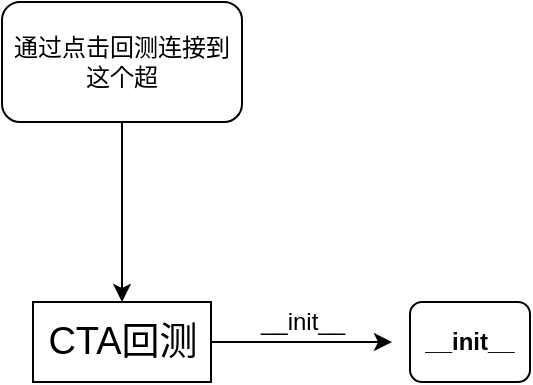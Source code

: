 <mxfile version="13.1.3" pages="7">
    <diagram id="6hGFLwfOUW9BJ-s0fimq" name="backtester_widget">
        <mxGraphModel dx="543" dy="468" grid="1" gridSize="10" guides="1" tooltips="1" connect="1" arrows="1" fold="1" page="1" pageScale="1" pageWidth="827" pageHeight="1169" math="0" shadow="0">
            <root>
                <mxCell id="0"/>
                <mxCell id="1" parent="0"/>
                <mxCell id="3" style="edgeStyle=orthogonalEdgeStyle;rounded=0;orthogonalLoop=1;jettySize=auto;html=1;" parent="1" source="2" edge="1">
                    <mxGeometry relative="1" as="geometry">
                        <mxPoint x="511" y="250" as="targetPoint"/>
                    </mxGeometry>
                </mxCell>
                <mxCell id="2" value="CTA回测" style="rounded=0;whiteSpace=wrap;html=1;fontStyle=0;fontSize=19;" parent="1" vertex="1">
                    <mxGeometry x="331.5" y="230" width="89" height="40" as="geometry"/>
                </mxCell>
                <mxCell id="10" value="" style="edgeStyle=orthogonalEdgeStyle;rounded=0;orthogonalLoop=1;jettySize=auto;html=1;" parent="1" source="4" target="2" edge="1">
                    <mxGeometry relative="1" as="geometry"/>
                </mxCell>
                <mxCell id="4" value="通过点击回测连接到这个超" style="rounded=1;whiteSpace=wrap;html=1;" parent="1" vertex="1">
                    <mxGeometry x="316" y="80" width="120" height="60" as="geometry"/>
                </mxCell>
                <mxCell id="5" value="__init__" style="rounded=1;whiteSpace=wrap;html=1;fontStyle=1" parent="1" vertex="1">
                    <mxGeometry x="520" y="230" width="60" height="40" as="geometry"/>
                </mxCell>
                <mxCell id="7" value="__init__" style="text;html=1;align=center;verticalAlign=middle;resizable=0;points=[];autosize=1;" parent="1" vertex="1">
                    <mxGeometry x="436" y="230" width="60" height="20" as="geometry"/>
                </mxCell>
            </root>
        </mxGraphModel>
    </diagram>
    <diagram id="WlBAWjfgu5A5r5KH6dbJ" name="Mainwindow">
        <mxGraphModel dx="630" dy="390" grid="0" gridSize="10" guides="1" tooltips="1" connect="1" arrows="1" fold="1" page="1" pageScale="1" pageWidth="2336" pageHeight="1654" math="0" shadow="0">
            <root>
                <mxCell id="PaiWe2MfKZm5Gv2CAtay-0"/>
                <mxCell id="PaiWe2MfKZm5Gv2CAtay-1" parent="PaiWe2MfKZm5Gv2CAtay-0"/>
                <mxCell id="XATQNrrKUFB-iKGAnJ8b-3" value="界面退出：closeEvent(self.,eventQtGui.QcloseEvent)&lt;br&gt;逐一退出子窗口&lt;br&gt;保存用户界面" style="rounded=0;whiteSpace=wrap;html=1;fontSize=13;align=left;" parent="PaiWe2MfKZm5Gv2CAtay-1" vertex="1">
                    <mxGeometry x="828" y="35" width="315" height="50" as="geometry"/>
                </mxCell>
                <mxCell id="XATQNrrKUFB-iKGAnJ8b-4" value="&lt;p style=&quot;line-height: 160%&quot;&gt;初始化元素：两个引擎--主引擎和事件引擎&lt;br&gt;&amp;nbsp; &amp;nbsp; &amp;nbsp; &amp;nbsp; &amp;nbsp; &amp;nbsp; &amp;nbsp; &amp;nbsp; &amp;nbsp; &amp;nbsp; &amp;nbsp;窗口标题&amp;nbsp; &amp;nbsp; &amp;nbsp; &amp;nbsp; &amp;nbsp; &amp;nbsp; &amp;nbsp; &amp;nbsp; &amp;nbsp; &amp;nbsp; &amp;nbsp; &amp;nbsp; &amp;nbsp; &amp;nbsp; &amp;nbsp; &amp;nbsp; &amp;nbsp; &amp;nbsp; uility.py&lt;br&gt;&amp;nbsp; &amp;nbsp; &amp;nbsp; &amp;nbsp; &amp;nbsp; &amp;nbsp; &amp;nbsp; &amp;nbsp; &amp;nbsp; &amp;nbsp; &amp;nbsp;子窗口字典&lt;br&gt;&amp;nbsp; &amp;nbsp; &amp;nbsp; &amp;nbsp; &amp;nbsp; &amp;nbsp; &amp;nbsp; &amp;nbsp; &amp;nbsp; &amp;nbsp; &amp;nbsp;界面部件启动&lt;/p&gt;" style="rounded=0;whiteSpace=wrap;html=1;fontSize=13;align=left;" parent="PaiWe2MfKZm5Gv2CAtay-1" vertex="1">
                    <mxGeometry x="623" y="140" width="308.75" height="80" as="geometry"/>
                </mxCell>
                <mxCell id="XATQNrrKUFB-iKGAnJ8b-7" style="edgeStyle=orthogonalEdgeStyle;rounded=0;orthogonalLoop=1;jettySize=auto;html=1;exitX=0;exitY=0;exitDx=30;exitDy=14;exitPerimeter=0;fontSize=13;" parent="PaiWe2MfKZm5Gv2CAtay-1" source="XATQNrrKUFB-iKGAnJ8b-6" edge="1">
                    <mxGeometry relative="1" as="geometry">
                        <mxPoint x="712.75" y="100" as="targetPoint"/>
                    </mxGeometry>
                </mxCell>
                <mxCell id="XATQNrrKUFB-iKGAnJ8b-6" value="" style="html=1;shadow=0;dashed=0;align=center;verticalAlign=middle;shape=mxgraph.arrows2.arrow;dy=0.67;dx=22.2;direction=south;notch=0;fontSize=13;" parent="PaiWe2MfKZm5Gv2CAtay-1" vertex="1">
                    <mxGeometry x="702.75" y="85" width="20" height="55" as="geometry"/>
                </mxCell>
                <mxCell id="XATQNrrKUFB-iKGAnJ8b-8" value="" style="html=1;shadow=0;dashed=0;align=center;verticalAlign=middle;shape=mxgraph.arrows2.arrow;dy=0.6;dx=40;notch=0;fontSize=13;" parent="PaiWe2MfKZm5Gv2CAtay-1" vertex="1">
                    <mxGeometry x="802.75" y="166" width="76" height="10" as="geometry"/>
                </mxCell>
                <mxCell id="XATQNrrKUFB-iKGAnJ8b-10" value="" style="html=1;shadow=0;dashed=0;align=center;verticalAlign=middle;shape=mxgraph.arrows2.arrow;dy=0.6;dx=40;notch=0;fontSize=13;" parent="PaiWe2MfKZm5Gv2CAtay-1" vertex="1">
                    <mxGeometry x="931.75" y="166" width="76" height="10" as="geometry"/>
                </mxCell>
                <mxCell id="XATQNrrKUFB-iKGAnJ8b-11" value="寻找或创建包含 ”。vntrader的文件夹目录" style="text;html=1;align=center;verticalAlign=middle;resizable=0;points=[];autosize=1;fontSize=13;" parent="PaiWe2MfKZm5Gv2CAtay-1" vertex="1">
                    <mxGeometry x="1009.75" y="160" width="250" height="20" as="geometry"/>
                </mxCell>
                <mxCell id="XATQNrrKUFB-iKGAnJ8b-12" value="" style="html=1;shadow=0;dashed=0;align=center;verticalAlign=middle;shape=mxgraph.arrows2.arrow;dy=0.7;dx=25.8;direction=south;notch=0;fontSize=13;" parent="PaiWe2MfKZm5Gv2CAtay-1" vertex="1">
                    <mxGeometry x="702.75" y="220" width="20.37" height="70" as="geometry"/>
                </mxCell>
                <mxCell id="XATQNrrKUFB-iKGAnJ8b-13" value="&lt;p style=&quot;line-height: 160%&quot;&gt;界面部件启动：设置主界面标题&lt;br&gt;&amp;nbsp; &amp;nbsp; &amp;nbsp; &amp;nbsp; &amp;nbsp; &amp;nbsp; &amp;nbsp; &amp;nbsp; &amp;nbsp; &amp;nbsp; &amp;nbsp; &amp;nbsp; &amp;nbsp;设置浮动功能窗口&amp;nbsp; &amp;nbsp; &amp;nbsp; &amp;nbsp; &amp;nbsp; self.init_dock()&lt;br&gt;&amp;nbsp; &amp;nbsp; &amp;nbsp; &amp;nbsp; &amp;nbsp; &amp;nbsp; &amp;nbsp; &amp;nbsp; &amp;nbsp; &amp;nbsp; &amp;nbsp; &amp;nbsp; &amp;nbsp;设置工具栏&lt;br&gt;&amp;nbsp; &amp;nbsp; &amp;nbsp; &amp;nbsp; &amp;nbsp; &amp;nbsp; &amp;nbsp; &amp;nbsp; &amp;nbsp; &amp;nbsp; &amp;nbsp; &amp;nbsp; &amp;nbsp;设置菜单栏&lt;br&gt;&amp;nbsp; &amp;nbsp; &amp;nbsp; &amp;nbsp; &amp;nbsp; &amp;nbsp; &amp;nbsp; &amp;nbsp; &amp;nbsp; &amp;nbsp; &amp;nbsp; &amp;nbsp; &amp;nbsp;下载配置界面&lt;/p&gt;" style="rounded=0;whiteSpace=wrap;html=1;fontSize=13;align=left;" parent="PaiWe2MfKZm5Gv2CAtay-1" vertex="1">
                    <mxGeometry x="623" y="290" width="319.75" height="100" as="geometry"/>
                </mxCell>
                <mxCell id="XATQNrrKUFB-iKGAnJ8b-14" value="" style="html=1;shadow=0;dashed=0;align=center;verticalAlign=middle;shape=mxgraph.arrows2.arrow;dy=0.36;dx=19.19;notch=0;fontSize=13;" parent="PaiWe2MfKZm5Gv2CAtay-1" vertex="1">
                    <mxGeometry x="822.75" y="317" width="31.25" height="5" as="geometry"/>
                </mxCell>
                <mxCell id="XATQNrrKUFB-iKGAnJ8b-17" value="" style="html=1;shadow=0;dashed=0;align=center;verticalAlign=middle;shape=mxgraph.arrows2.arrow;dy=0.6;dx=40;notch=0;fontSize=13;" parent="PaiWe2MfKZm5Gv2CAtay-1" vertex="1">
                    <mxGeometry x="942.75" y="314" width="76" height="10" as="geometry"/>
                </mxCell>
                <mxCell id="XATQNrrKUFB-iKGAnJ8b-18" value="QtWidgets.QDockWidget&lt;br&gt;保存默认布局" style="rounded=0;whiteSpace=wrap;html=1;fontSize=13;align=left;" parent="PaiWe2MfKZm5Gv2CAtay-1" vertex="1">
                    <mxGeometry x="1022.75" y="301" width="150" height="40" as="geometry"/>
                </mxCell>
                <mxCell id="XATQNrrKUFB-iKGAnJ8b-19" value="" style="html=1;shadow=0;dashed=0;align=center;verticalAlign=middle;shape=mxgraph.arrows2.arrow;dy=0.6;dx=40;notch=0;fontSize=13;" parent="PaiWe2MfKZm5Gv2CAtay-1" vertex="1">
                    <mxGeometry x="1172.75" y="316" width="76" height="10" as="geometry"/>
                </mxCell>
                <mxCell id="XATQNrrKUFB-iKGAnJ8b-21" value="QtWidget.QTablleWidget" style="text;html=1;align=center;verticalAlign=middle;resizable=0;points=[];autosize=1;fontSize=13;" parent="PaiWe2MfKZm5Gv2CAtay-1" vertex="1">
                    <mxGeometry x="1243" y="311" width="160" height="20" as="geometry"/>
                </mxCell>
                <mxCell id="XATQNrrKUFB-iKGAnJ8b-22" value="QtWidgets.QToolBar(self)&lt;br&gt;禁止手动禁止移动&lt;br&gt;设置图表大小和间隔&lt;br&gt;设置工具栏位置" style="rounded=0;whiteSpace=wrap;html=1;fontSize=13;align=left;" parent="PaiWe2MfKZm5Gv2CAtay-1" vertex="1">
                    <mxGeometry x="1022.75" y="364" width="154" height="70" as="geometry"/>
                </mxCell>
                <mxCell id="XATQNrrKUFB-iKGAnJ8b-23" value="" style="html=1;shadow=0;dashed=0;align=center;verticalAlign=middle;shape=mxgraph.arrows2.arrow;dy=0.6;dx=40;notch=0;fontSize=13;" parent="PaiWe2MfKZm5Gv2CAtay-1" vertex="1">
                    <mxGeometry x="820.75" y="334" width="140" height="14" as="geometry"/>
                </mxCell>
                <mxCell id="XATQNrrKUFB-iKGAnJ8b-38" value="" style="html=1;shadow=0;dashed=0;align=center;verticalAlign=middle;shape=mxgraph.arrows2.arrow;dy=0.44;dx=30.75;notch=0;fontSize=13;" parent="PaiWe2MfKZm5Gv2CAtay-1" vertex="1">
                    <mxGeometry x="962.75" y="400" width="60" height="10" as="geometry"/>
                </mxCell>
                <mxCell id="XATQNrrKUFB-iKGAnJ8b-39" value="" style="html=1;shadow=0;dashed=0;align=center;verticalAlign=middle;shape=mxgraph.arrows2.arrow;dy=0.61;dx=30.4;direction=south;notch=0;fontSize=13;" parent="PaiWe2MfKZm5Gv2CAtay-1" vertex="1">
                    <mxGeometry x="955.57" y="342" width="16.18" height="63" as="geometry"/>
                </mxCell>
                <mxCell id="XATQNrrKUFB-iKGAnJ8b-40" value="" style="html=1;shadow=0;dashed=0;align=center;verticalAlign=middle;shape=mxgraph.arrows2.arrow;dy=0.6;dx=40;flipH=1;notch=0;fontSize=13;" parent="PaiWe2MfKZm5Gv2CAtay-1" vertex="1">
                    <mxGeometry x="610" y="356" width="89.75" height="10" as="geometry"/>
                </mxCell>
                <mxCell id="XATQNrrKUFB-iKGAnJ8b-54" value="&lt;p style=&quot;line-height: 160%&quot;&gt;系统&lt;br&gt;功能&lt;br&gt;配置&lt;br&gt;帮助&lt;/p&gt;" style="rounded=0;whiteSpace=wrap;html=1;fontSize=13;align=center;" parent="PaiWe2MfKZm5Gv2CAtay-1" vertex="1">
                    <mxGeometry x="570" y="313" width="40" height="89" as="geometry"/>
                </mxCell>
                <mxCell id="XATQNrrKUFB-iKGAnJ8b-60" value="" style="html=1;shadow=0;dashed=0;align=center;verticalAlign=middle;shape=mxgraph.arrows2.arrow;dy=0.63;dx=18.01;flipH=1;notch=0;fontSize=13;" parent="PaiWe2MfKZm5Gv2CAtay-1" vertex="1">
                    <mxGeometry x="540" y="383" width="30" height="10" as="geometry"/>
                </mxCell>
                <mxCell id="XATQNrrKUFB-iKGAnJ8b-61" value="" style="html=1;shadow=0;dashed=0;align=center;verticalAlign=middle;shape=mxgraph.arrows2.arrow;dy=0.63;dx=18.01;flipH=1;notch=0;fontSize=13;" parent="PaiWe2MfKZm5Gv2CAtay-1" vertex="1">
                    <mxGeometry x="540" y="363" width="30" height="10" as="geometry"/>
                </mxCell>
                <mxCell id="XATQNrrKUFB-iKGAnJ8b-62" value="" style="html=1;shadow=0;dashed=0;align=center;verticalAlign=middle;shape=mxgraph.arrows2.arrow;dy=0.63;dx=18.01;flipH=1;notch=0;fontSize=13;" parent="PaiWe2MfKZm5Gv2CAtay-1" vertex="1">
                    <mxGeometry x="540" y="343" width="30" height="10" as="geometry"/>
                </mxCell>
                <mxCell id="XATQNrrKUFB-iKGAnJ8b-63" value="" style="html=1;shadow=0;dashed=0;align=center;verticalAlign=middle;shape=mxgraph.arrows2.arrow;dy=0.63;dx=18.01;flipH=1;notch=0;fontSize=13;" parent="PaiWe2MfKZm5Gv2CAtay-1" vertex="1">
                    <mxGeometry x="540" y="324" width="30" height="10" as="geometry"/>
                </mxCell>
                <mxCell id="XATQNrrKUFB-iKGAnJ8b-70" value="" style="edgeStyle=orthogonalEdgeStyle;rounded=0;orthogonalLoop=1;jettySize=auto;html=1;fontSize=13;" parent="PaiWe2MfKZm5Gv2CAtay-1" source="XATQNrrKUFB-iKGAnJ8b-64" target="XATQNrrKUFB-iKGAnJ8b-69" edge="1">
                    <mxGeometry relative="1" as="geometry">
                        <Array as="points">
                            <mxPoint x="347" y="316"/>
                        </Array>
                    </mxGeometry>
                </mxCell>
                <mxCell id="XATQNrrKUFB-iKGAnJ8b-64" value="&lt;p style=&quot;line-height: 160%&quot;&gt;self.connect&amp;nbsp; &amp;nbsp; &amp;nbsp; &amp;nbsp; &amp;nbsp; &amp;nbsp; &amp;nbsp;self.main_engine.get_all_gateway_names()&lt;br&gt;self.open_widget&amp;nbsp; &amp;nbsp; &amp;nbsp; &amp;nbsp; &amp;nbsp; &amp;nbsp; self.main_engine.get_all_apps()&lt;br&gt;QWidget.QAction('配置‘,self)&lt;/p&gt;" style="rounded=0;whiteSpace=wrap;html=1;fontSize=13;align=right;" parent="PaiWe2MfKZm5Gv2CAtay-1" vertex="1">
                    <mxGeometry x="161" y="340" width="373" height="57" as="geometry"/>
                </mxCell>
                <mxCell id="XATQNrrKUFB-iKGAnJ8b-66" value="" style="html=1;shadow=0;dashed=0;align=center;verticalAlign=middle;shape=mxgraph.arrows2.arrow;dy=0.63;dx=22.01;flipH=1;notch=0;fontSize=13;" parent="PaiWe2MfKZm5Gv2CAtay-1" vertex="1">
                    <mxGeometry x="236" y="343" width="40" height="12" as="geometry"/>
                </mxCell>
                <mxCell id="XATQNrrKUFB-iKGAnJ8b-68" value="" style="html=1;shadow=0;dashed=0;align=center;verticalAlign=middle;shape=mxgraph.arrows2.arrow;dy=0.63;dx=22.01;flipH=1;notch=0;fontSize=13;" parent="PaiWe2MfKZm5Gv2CAtay-1" vertex="1">
                    <mxGeometry x="306" y="364" width="40" height="12" as="geometry"/>
                </mxCell>
                <mxCell id="XATQNrrKUFB-iKGAnJ8b-69" value="self.add_menu_action&lt;br&gt;self.add_toolbar_action" style="rounded=0;whiteSpace=wrap;html=1;fontSize=13;align=right;" parent="PaiWe2MfKZm5Gv2CAtay-1" vertex="1">
                    <mxGeometry x="273.5" y="275" width="148" height="41" as="geometry"/>
                </mxCell>
                <mxCell id="XATQNrrKUFB-iKGAnJ8b-71" value="TradingWidget" style="rounded=0;whiteSpace=wrap;html=1;fontSize=13;align=right;" parent="PaiWe2MfKZm5Gv2CAtay-1" vertex="1">
                    <mxGeometry x="1078" y="493" width="90" height="28" as="geometry"/>
                </mxCell>
                <mxCell id="XATQNrrKUFB-iKGAnJ8b-72" value="&lt;p style=&quot;line-height: 160%&quot;&gt;初始化&lt;br&gt;参数化Main_engine,envent_engine&lt;br&gt;vnpy复核：self.vt_symbol&lt;br&gt;初始化界面&lt;br&gt;注册接收行情事件：self.rigister_event&lt;br&gt;&lt;/p&gt;" style="rounded=0;whiteSpace=wrap;html=1;fontSize=13;align=left;" parent="PaiWe2MfKZm5Gv2CAtay-1" vertex="1">
                    <mxGeometry x="989" y="536" width="232" height="105" as="geometry"/>
                </mxCell>
                <mxCell id="XATQNrrKUFB-iKGAnJ8b-75" value="&lt;p style=&quot;line-height: 160%&quot;&gt;信号槽控件：QtCore.pyqtSingnal(event)&lt;br&gt;self.event_engine&amp;nbsp; &amp;nbsp; &amp;nbsp; 连续接event&lt;br&gt;操作函数：self.process_tick_event&lt;/p&gt;" style="rounded=0;whiteSpace=wrap;html=1;fontSize=13;align=left;" parent="PaiWe2MfKZm5Gv2CAtay-1" vertex="1">
                    <mxGeometry x="1009" y="666" width="215" height="83" as="geometry"/>
                </mxCell>
                <mxCell id="XATQNrrKUFB-iKGAnJ8b-76" value="&lt;p style=&quot;line-height: 240%&quot;&gt;编辑栏&lt;br&gt;输出栏&lt;br&gt;显示栏&lt;br&gt;按钮&lt;/p&gt;" style="rounded=0;whiteSpace=wrap;html=1;fontSize=13;align=left;" parent="PaiWe2MfKZm5Gv2CAtay-1" vertex="1">
                    <mxGeometry x="1294" y="518" width="43" height="124" as="geometry"/>
                </mxCell>
                <mxCell id="XATQNrrKUFB-iKGAnJ8b-77" value="信号槽机制" style="text;html=1;align=center;verticalAlign=middle;resizable=0;points=[];autosize=1;fontSize=13;" parent="PaiWe2MfKZm5Gv2CAtay-1" vertex="1">
                    <mxGeometry x="1420" y="546" width="75" height="20" as="geometry"/>
                </mxCell>
                <mxCell id="XATQNrrKUFB-iKGAnJ8b-79" value="信号槽机制" style="text;html=1;align=center;verticalAlign=middle;resizable=0;points=[];autosize=1;fontSize=13;" parent="PaiWe2MfKZm5Gv2CAtay-1" vertex="1">
                    <mxGeometry x="1420" y="646" width="75" height="20" as="geometry"/>
                </mxCell>
                <mxCell id="XATQNrrKUFB-iKGAnJ8b-78" value="self.engine操作&lt;br&gt;合约变化时清除&lt;br&gt;旧显示订阅行情" style="text;html=1;align=center;verticalAlign=middle;resizable=0;points=[];autosize=1;fontSize=13;" parent="PaiWe2MfKZm5Gv2CAtay-1" vertex="1">
                    <mxGeometry x="1524" y="528" width="101" height="51" as="geometry"/>
                </mxCell>
                <mxCell id="XATQNrrKUFB-iKGAnJ8b-81" value="self.engine操作&lt;br&gt;发送委托&lt;br&gt;撤销委托" style="text;html=1;align=left;verticalAlign=middle;resizable=0;points=[];autosize=1;fontSize=13;" parent="PaiWe2MfKZm5Gv2CAtay-1" vertex="1">
                    <mxGeometry x="1532" y="625" width="99" height="51" as="geometry"/>
                </mxCell>
                <mxCell id="od9Cp8oDWaXzUkxmgJwp-0" value="&lt;p style=&quot;line-height: 160%&quot;&gt;启动run.py就进入登录界面&lt;br&gt;C:\vnstudio\Lib\site-packages\vnstation\run.py&lt;br&gt;&lt;/p&gt;" style="rounded=0;whiteSpace=wrap;html=1;" parent="PaiWe2MfKZm5Gv2CAtay-1" vertex="1">
                    <mxGeometry x="623" y="28" width="173" height="57" as="geometry"/>
                </mxCell>
                <mxCell id="od9Cp8oDWaXzUkxmgJwp-1" value="self.init_toolbar()" style="text;html=1;align=center;verticalAlign=middle;resizable=0;points=[];autosize=1;" parent="PaiWe2MfKZm5Gv2CAtay-1" vertex="1">
                    <mxGeometry x="841.25" y="349" width="99" height="17" as="geometry"/>
                </mxCell>
                <mxCell id="od9Cp8oDWaXzUkxmgJwp-2" value="self.init_menu" style="text;html=1;align=center;verticalAlign=middle;resizable=0;points=[];autosize=1;" parent="PaiWe2MfKZm5Gv2CAtay-1" vertex="1">
                    <mxGeometry x="623" y="334" width="84" height="17" as="geometry"/>
                </mxCell>
                <mxCell id="FO2L1awEpMS-PFQ9ld73-1" value="Table" style="swimlane;fontStyle=0;childLayout=stackLayout;horizontal=1;startSize=26;horizontalStack=0;resizeParent=1;resizeParentMax=0;resizeLast=0;collapsible=1;marginBottom=0;align=center;fontSize=14;" parent="PaiWe2MfKZm5Gv2CAtay-1" vertex="1">
                    <mxGeometry x="632.93" y="434" width="160" height="104" as="geometry"/>
                </mxCell>
                <mxCell id="FO2L1awEpMS-PFQ9ld73-2" value="Row 1" style="text;strokeColor=none;fillColor=none;spacingLeft=4;spacingRight=4;overflow=hidden;rotatable=0;points=[[0,0.5],[1,0.5]];portConstraint=eastwest;fontSize=12;" parent="FO2L1awEpMS-PFQ9ld73-1" vertex="1">
                    <mxGeometry y="26" width="160" height="26" as="geometry"/>
                </mxCell>
                <mxCell id="FO2L1awEpMS-PFQ9ld73-3" value="Row 2" style="text;strokeColor=none;fillColor=none;spacingLeft=4;spacingRight=4;overflow=hidden;rotatable=0;points=[[0,0.5],[1,0.5]];portConstraint=eastwest;fontSize=12;" parent="FO2L1awEpMS-PFQ9ld73-1" vertex="1">
                    <mxGeometry y="52" width="160" height="26" as="geometry"/>
                </mxCell>
                <mxCell id="FO2L1awEpMS-PFQ9ld73-4" value="Row 3" style="text;strokeColor=none;fillColor=none;spacingLeft=4;spacingRight=4;overflow=hidden;rotatable=0;points=[[0,0.5],[1,0.5]];portConstraint=eastwest;fontSize=12;" parent="FO2L1awEpMS-PFQ9ld73-1" vertex="1">
                    <mxGeometry y="78" width="160" height="26" as="geometry"/>
                </mxCell>
            </root>
        </mxGraphModel>
    </diagram>
    <diagram id="IK3yggkUjh8NW_xnFaCh" name="回测流程图">
        &#xa;        &#xa;        &#xa;        &#xa;        &#xa;        &#xa;        &#xa;        &#xa;        &#xa;        
        <mxGraphModel dx="777" dy="385" grid="1" gridSize="10" guides="1" tooltips="1" connect="1" arrows="1" fold="1" page="1" pageScale="1" pageWidth="827" pageHeight="1169" math="0" shadow="0">
            &#xa;            &#xa;            &#xa;            &#xa;            &#xa;            &#xa;            &#xa;            &#xa;            &#xa;            
            <root>
                &#xa;                &#xa;                &#xa;                &#xa;                &#xa;                &#xa;                &#xa;                &#xa;                &#xa;                
                <mxCell id="dRGsAzyOTiT9SOIjsSMO-0"/>
                &#xa;                &#xa;                &#xa;                &#xa;                &#xa;                &#xa;                &#xa;                &#xa;                &#xa;                
                <mxCell id="dRGsAzyOTiT9SOIjsSMO-1" parent="dRGsAzyOTiT9SOIjsSMO-0"/>
                &#xa;                &#xa;                &#xa;                &#xa;                &#xa;            &#xa;            &#xa;            &#xa;            &#xa;            
            </root>
            &#xa;            &#xa;            &#xa;            &#xa;            &#xa;        &#xa;        &#xa;        &#xa;        &#xa;        
        </mxGraphModel>
        &#xa;        &#xa;        &#xa;        &#xa;        &#xa;    &#xa;    &#xa;    &#xa;    &#xa;    
    </diagram>
    <diagram id="zAGceDMOaXz2WfS5j-GL" name="实盘交易流程图">
        &#xa;        &#xa;        &#xa;        &#xa;        &#xa;        
        <mxGraphModel dx="789" dy="444" grid="0" gridSize="10" guides="1" tooltips="1" connect="1" arrows="1" fold="1" page="1" pageScale="1" pageWidth="1654" pageHeight="1169" math="0" shadow="0">
            &#xa;            &#xa;            &#xa;            &#xa;            &#xa;            
            <root>
                &#xa;                &#xa;                &#xa;                &#xa;                &#xa;                
                <mxCell id="3QU-X70MHXs5IcP19vaV-0"/>
                &#xa;                &#xa;                &#xa;                &#xa;                &#xa;                
                <mxCell id="3QU-X70MHXs5IcP19vaV-1" parent="3QU-X70MHXs5IcP19vaV-0"/>
                &#xa;                &#xa;                &#xa;                &#xa;                &#xa;                
                <mxCell id="sFOtVMQTi2uJ6Y0ejgow-0" value="&lt;font style=&quot;font-size: 10px&quot;&gt;仅仅加载了事件引擎，还没启动&lt;/font&gt;" style="text;html=1;align=center;verticalAlign=middle;resizable=0;points=[];autosize=1;fontSize=21;" parent="3QU-X70MHXs5IcP19vaV-1" vertex="1">
                    &#xa;                    &#xa;                    &#xa;                    &#xa;                    &#xa;                    
                    <mxGeometry x="349" y="104" width="160" height="30" as="geometry"/>
                    &#xa;                    &#xa;                    &#xa;                &#xa;                &#xa;                
                </mxCell>
                &#xa;                &#xa;                &#xa;                &#xa;                &#xa;                
                <mxCell id="sFOtVMQTi2uJ6Y0ejgow-1" value="" style="endArrow=classic;html=1;fontSize=21;" parent="3QU-X70MHXs5IcP19vaV-1" source="6aVlZe7p9CgDDqL5Y2W4-15" edge="1">
                    &#xa;                    &#xa;                    &#xa;                    &#xa;                    &#xa;                    
                    <mxGeometry width="50" height="50" relative="1" as="geometry">
                        &#xa;                        &#xa;                        &#xa;                        &#xa;                        &#xa;                        
                        <mxPoint x="300" y="240" as="sourcePoint"/>
                        &#xa;                        &#xa;                        &#xa;                        &#xa;                        &#xa;                        
                        <mxPoint x="350" y="190" as="targetPoint"/>
                        &#xa;                        &#xa;                        &#xa;                    &#xa;                    &#xa;                    
                    </mxGeometry>
                    &#xa;                    &#xa;                    &#xa;                &#xa;                &#xa;                
                </mxCell>
                &#xa;                &#xa;                &#xa;                &#xa;                &#xa;                
                <mxCell id="sFOtVMQTi2uJ6Y0ejgow-3" value="(1) 启动了事件引擎：self.event_engine.start()&lt;br&gt;(2) 加载了日志、订单管理和邮箱管理引擎" style="rounded=0;whiteSpace=wrap;html=1;fontSize=12;align=left;" parent="3QU-X70MHXs5IcP19vaV-1" vertex="1">
                    &#xa;                    &#xa;                    &#xa;                    &#xa;                    &#xa;                    
                    <mxGeometry x="40" y="240" width="260" height="40" as="geometry"/>
                    &#xa;                    &#xa;                    &#xa;                &#xa;                &#xa;                
                </mxCell>
                &#xa;                &#xa;                &#xa;                &#xa;                &#xa;                
                <mxCell id="sFOtVMQTi2uJ6Y0ejgow-4" value="加载了CtpMdApi和CtpTdApi" style="rounded=0;whiteSpace=wrap;html=1;fontSize=12;align=left;" parent="3QU-X70MHXs5IcP19vaV-1" vertex="1">
                    &#xa;                    &#xa;                    &#xa;                    &#xa;                    &#xa;                    
                    <mxGeometry x="40" y="300" width="160" height="30" as="geometry"/>
                    &#xa;                    &#xa;                    &#xa;                &#xa;                &#xa;                
                </mxCell>
                &#xa;                &#xa;                &#xa;                &#xa;                &#xa;                
                <mxCell id="sFOtVMQTi2uJ6Y0ejgow-5" value="&lt;!--StartFragment--&gt;&lt;div style=&quot;color: rgb(212, 212, 212); background-color: rgb(30, 30, 30); font-family: Consolas, &amp;quot;Courier New&amp;quot;, monospace; font-weight: normal; font-size: 18px; line-height: 24px;&quot;&gt;&lt;div&gt;&lt;span style=&quot;color: #d4d4d4;&quot;&gt;main_engine.connect(ctp_setting,&amp;nbsp;&lt;/span&gt;&lt;span style=&quot;color: #ce9178;&quot;&gt;&quot;CTP&quot;&lt;/span&gt;&lt;span style=&quot;color: #d4d4d4;&quot;&gt;)&lt;/span&gt;&lt;/div&gt;&lt;/div&gt;&lt;!--EndFragment--&gt;" style="text;whiteSpace=wrap;html=1;fontSize=12;" parent="3QU-X70MHXs5IcP19vaV-1" vertex="1">
                    &#xa;                    &#xa;                    &#xa;                    &#xa;                    &#xa;                    
                    <mxGeometry x="380" y="30" width="410" height="40" as="geometry"/>
                    &#xa;                    &#xa;                    &#xa;                &#xa;                &#xa;                
                </mxCell>
                &#xa;                &#xa;                &#xa;                &#xa;                &#xa;                
                <mxCell id="RhsJYc6NoqxvUxQjsgvK-9" value="从两个地方读取了所有策略的名字，并保存在self.classes" style="rounded=0;whiteSpace=wrap;html=1;" parent="3QU-X70MHXs5IcP19vaV-1" vertex="1">
                    &#xa;                    &#xa;                    &#xa;                    &#xa;                    &#xa;                    
                    <mxGeometry x="250" y="400" width="160" height="30" as="geometry"/>
                    &#xa;                    &#xa;                    &#xa;                &#xa;                &#xa;                
                </mxCell>
                &#xa;                &#xa;                &#xa;                &#xa;                &#xa;                
                <mxCell id="l8B8BbIMWQyymYdHTLhC-9" value="从setting_filename中读取策略的参数" style="rounded=1;whiteSpace=wrap;html=1;absoluteArcSize=1;arcSize=14;strokeWidth=2;" parent="3QU-X70MHXs5IcP19vaV-1" vertex="1">
                    &#xa;                    &#xa;                    &#xa;                    &#xa;                    &#xa;                    
                    <mxGeometry x="50" y="520" width="100" height="100" as="geometry"/>
                    &#xa;                    &#xa;                    &#xa;                &#xa;                &#xa;                
                </mxCell>
                &#xa;                &#xa;                &#xa;                &#xa;                &#xa;                
                <mxCell id="l8B8BbIMWQyymYdHTLhC-10" value="注册:&lt;br&gt;EVENT_TICK&lt;br&gt;EVENT_TICK&lt;br&gt;EVENT_TRADE&lt;br&gt;EVENT_POSITION" style="rounded=1;whiteSpace=wrap;html=1;absoluteArcSize=1;arcSize=14;strokeWidth=2;" parent="3QU-X70MHXs5IcP19vaV-1" vertex="1">
                    &#xa;                    &#xa;                    &#xa;                    &#xa;                    &#xa;                    
                    <mxGeometry x="40" y="650" width="120" height="120" as="geometry"/>
                    &#xa;                    &#xa;                    &#xa;                &#xa;                &#xa;                
                </mxCell>
                &#xa;                &#xa;                &#xa;                &#xa;                &#xa;                
                <mxCell id="l8B8BbIMWQyymYdHTLhC-11" value="读取策略上次运行时保存的一些数据" style="rounded=1;whiteSpace=wrap;html=1;absoluteArcSize=1;arcSize=14;strokeWidth=2;" parent="3QU-X70MHXs5IcP19vaV-1" vertex="1">
                    &#xa;                    &#xa;                    &#xa;                    &#xa;                    &#xa;                    
                    <mxGeometry x="170" y="520" width="100" height="100" as="geometry"/>
                    &#xa;                    &#xa;                    &#xa;                &#xa;                &#xa;                
                </mxCell>
                &#xa;                &#xa;                &#xa;                &#xa;                &#xa;                
                <mxCell id="l8B8BbIMWQyymYdHTLhC-12" value="疑问：&lt;br&gt;self.symbol_strategy_map&lt;br&gt;self.orderid_strategy_map&lt;br&gt;self.strategy_orderid_map&lt;br&gt;这几个的数据从哪来" style="rounded=0;whiteSpace=wrap;html=1;" parent="3QU-X70MHXs5IcP19vaV-1" vertex="1">
                    &#xa;                    &#xa;                    &#xa;                    &#xa;                    &#xa;                    
                    <mxGeometry x="200" y="640" width="150" height="80" as="geometry"/>
                    &#xa;                    &#xa;                    &#xa;                &#xa;                &#xa;                
                </mxCell>
                &#xa;                &#xa;                &#xa;                &#xa;                &#xa;                
                <mxCell id="6aVlZe7p9CgDDqL5Y2W4-12" value="创建主引擎" style="swimlane;fontStyle=0;childLayout=stackLayout;horizontal=1;startSize=22;horizontalStack=0;resizeParent=1;resizeParentMax=0;resizeLast=0;collapsible=1;marginBottom=0;align=center;fontSize=14;" parent="3QU-X70MHXs5IcP19vaV-1" vertex="1">
                    &#xa;                    &#xa;                    &#xa;                    &#xa;                    &#xa;                    
                    <mxGeometry x="40" y="90" width="310" height="130" as="geometry">
                        &#xa;                        &#xa;                        &#xa;                        &#xa;                        &#xa;                        
                        <mxRectangle x="130" y="520" width="100" height="22" as="alternateBounds"/>
                        &#xa;                        &#xa;                        &#xa;                    &#xa;                    &#xa;                    
                    </mxGeometry>
                    &#xa;                    &#xa;                    &#xa;                &#xa;                &#xa;                
                </mxCell>
                &#xa;                &#xa;                &#xa;                &#xa;                &#xa;                
                <mxCell id="6aVlZe7p9CgDDqL5Y2W4-13" value="(1) event_engine=EventEngine()" style="text;strokeColor=none;fillColor=none;spacingLeft=4;spacingRight=4;overflow=hidden;rotatable=0;points=[[0,0.5],[1,0.5]];portConstraint=eastwest;fontSize=12;" parent="6aVlZe7p9CgDDqL5Y2W4-12" vertex="1">
                    &#xa;                    &#xa;                    &#xa;                    &#xa;                    &#xa;                    
                    <mxGeometry y="22" width="310" height="26" as="geometry"/>
                    &#xa;                    &#xa;                    &#xa;                &#xa;                &#xa;                
                </mxCell>
                &#xa;                &#xa;                &#xa;                &#xa;                &#xa;                
                <mxCell id="sFOtVMQTi2uJ6Y0ejgow-2" value="" style="endArrow=classic;html=1;fontSize=21;" parent="6aVlZe7p9CgDDqL5Y2W4-12" edge="1">
                    &#xa;                    &#xa;                    &#xa;                    &#xa;                    &#xa;                    
                    <mxGeometry width="50" height="50" relative="1" as="geometry">
                        &#xa;                        &#xa;                        &#xa;                        &#xa;                        &#xa;                        
                        <mxPoint x="190" y="34.66" as="sourcePoint"/>
                        &#xa;                        &#xa;                        &#xa;                        &#xa;                        &#xa;                        
                        <mxPoint x="310" y="34.66" as="targetPoint"/>
                        &#xa;                        &#xa;                        &#xa;                    &#xa;                    &#xa;                    
                    </mxGeometry>
                    &#xa;                    &#xa;                    &#xa;                &#xa;                &#xa;                
                </mxCell>
                &#xa;                &#xa;                &#xa;                &#xa;                &#xa;                
                <mxCell id="6aVlZe7p9CgDDqL5Y2W4-14" value="(2) main_engine=MainEngine(event_engine)" style="text;strokeColor=none;fillColor=none;spacingLeft=4;spacingRight=4;overflow=hidden;rotatable=0;points=[[0,0.5],[1,0.5]];portConstraint=eastwest;fontSize=12;" parent="6aVlZe7p9CgDDqL5Y2W4-12" vertex="1">
                    &#xa;                    &#xa;                    &#xa;                    &#xa;                    &#xa;                    
                    <mxGeometry y="48" width="310" height="26" as="geometry"/>
                    &#xa;                    &#xa;                    &#xa;                &#xa;                &#xa;                
                </mxCell>
                &#xa;                &#xa;                &#xa;                &#xa;                &#xa;                
                <mxCell id="6aVlZe7p9CgDDqL5Y2W4-15" value="(3) main_engine.add_gateway(CtpGateway)" style="text;strokeColor=none;fillColor=none;spacingLeft=4;spacingRight=4;overflow=hidden;rotatable=0;points=[[0,0.5],[1,0.5]];portConstraint=eastwest;fontSize=12;" parent="6aVlZe7p9CgDDqL5Y2W4-12" vertex="1">
                    &#xa;                    &#xa;                    &#xa;                    &#xa;                    &#xa;                    
                    <mxGeometry y="74" width="310" height="26" as="geometry"/>
                    &#xa;                    &#xa;                    &#xa;                &#xa;                &#xa;                
                </mxCell>
                &#xa;                &#xa;                &#xa;                &#xa;                &#xa;                
                <mxCell id="6aVlZe7p9CgDDqL5Y2W4-16" value="(4) cta_engine=main_engine.add_app(CtaStrategyApp)" style="text;strokeColor=none;fillColor=none;spacingLeft=4;spacingRight=4;overflow=hidden;rotatable=0;points=[[0,0.5],[1,0.5]];portConstraint=eastwest;fontSize=12;" parent="6aVlZe7p9CgDDqL5Y2W4-12" vertex="1">
                    &#xa;                    &#xa;                    &#xa;                    &#xa;                    &#xa;                    
                    <mxGeometry y="100" width="310" height="30" as="geometry"/>
                    &#xa;                    &#xa;                    &#xa;                &#xa;                &#xa;                
                </mxCell>
                &#xa;                &#xa;                &#xa;                &#xa;                &#xa;                
                <mxCell id="RhsJYc6NoqxvUxQjsgvK-0" value="CtaEngine" style="swimlane;fontStyle=0;childLayout=stackLayout;horizontal=1;startSize=26;horizontalStack=0;resizeParent=1;resizeParentMax=0;resizeLast=0;collapsible=1;marginBottom=0;align=center;fontSize=14;" parent="3QU-X70MHXs5IcP19vaV-1" vertex="1">
                    &#xa;                    &#xa;                    &#xa;                    &#xa;                    &#xa;                    
                    <mxGeometry x="40" y="350" width="180" height="156" as="geometry"/>
                    &#xa;                    &#xa;                    &#xa;                &#xa;                &#xa;                
                </mxCell>
                &#xa;                &#xa;                &#xa;                &#xa;                &#xa;                
                <mxCell id="RhsJYc6NoqxvUxQjsgvK-1" value="1.selfinit_rqdata()" style="text;strokeColor=none;fillColor=none;spacingLeft=4;spacingRight=4;overflow=hidden;rotatable=0;points=[[0,0.5],[1,0.5]];portConstraint=eastwest;fontSize=12;" parent="RhsJYc6NoqxvUxQjsgvK-0" vertex="1">
                    &#xa;                    &#xa;                    &#xa;                    &#xa;                    &#xa;                    
                    <mxGeometry y="26" width="180" height="26" as="geometry"/>
                    &#xa;                    &#xa;                    &#xa;                &#xa;                &#xa;                
                </mxCell>
                &#xa;                &#xa;                &#xa;                &#xa;                &#xa;                
                <mxCell id="RhsJYc6NoqxvUxQjsgvK-2" value="2.self.load_stategy_class()" style="text;strokeColor=none;fillColor=none;spacingLeft=4;spacingRight=4;overflow=hidden;rotatable=0;points=[[0,0.5],[1,0.5]];portConstraint=eastwest;fontSize=12;" parent="RhsJYc6NoqxvUxQjsgvK-0" vertex="1">
                    &#xa;                    &#xa;                    &#xa;                    &#xa;                    &#xa;                    
                    <mxGeometry y="52" width="180" height="26" as="geometry"/>
                    &#xa;                    &#xa;                    &#xa;                &#xa;                &#xa;                
                </mxCell>
                &#xa;                &#xa;                &#xa;                &#xa;                &#xa;                
                <mxCell id="RhsJYc6NoqxvUxQjsgvK-6" value="3.self.load_strategy_setting()" style="text;strokeColor=none;fillColor=none;spacingLeft=4;spacingRight=4;overflow=hidden;rotatable=0;points=[[0,0.5],[1,0.5]];portConstraint=eastwest;fontSize=12;" parent="RhsJYc6NoqxvUxQjsgvK-0" vertex="1">
                    &#xa;                    &#xa;                    &#xa;                    &#xa;                    &#xa;                    
                    <mxGeometry y="78" width="180" height="26" as="geometry"/>
                    &#xa;                    &#xa;                    &#xa;                &#xa;                &#xa;                
                </mxCell>
                &#xa;                &#xa;                &#xa;                &#xa;                &#xa;                
                <mxCell id="RhsJYc6NoqxvUxQjsgvK-4" value="4.self.load_strategy_data()" style="text;strokeColor=none;fillColor=none;spacingLeft=4;spacingRight=4;overflow=hidden;rotatable=0;points=[[0,0.5],[1,0.5]];portConstraint=eastwest;fontSize=12;" parent="RhsJYc6NoqxvUxQjsgvK-0" vertex="1">
                    &#xa;                    &#xa;                    &#xa;                    &#xa;                    &#xa;                    
                    <mxGeometry y="104" width="180" height="26" as="geometry"/>
                    &#xa;                    &#xa;                    &#xa;                &#xa;                &#xa;                
                </mxCell>
                &#xa;                &#xa;                &#xa;                &#xa;                &#xa;                
                <mxCell id="RhsJYc6NoqxvUxQjsgvK-5" value="3.self.register_event()" style="text;strokeColor=none;fillColor=none;spacingLeft=4;spacingRight=4;overflow=hidden;rotatable=0;points=[[0,0.5],[1,0.5]];portConstraint=eastwest;fontSize=12;" parent="RhsJYc6NoqxvUxQjsgvK-0" vertex="1">
                    &#xa;                    &#xa;                    &#xa;                    &#xa;                    &#xa;                    
                    <mxGeometry y="130" width="180" height="26" as="geometry"/>
                    &#xa;                    &#xa;                    &#xa;                &#xa;                &#xa;                
                </mxCell>
                &#xa;                &#xa;                &#xa;                &#xa;                &#xa;                
                <mxCell id="l8B8BbIMWQyymYdHTLhC-92" value="" style="group" parent="3QU-X70MHXs5IcP19vaV-1" vertex="1" connectable="0">
                    &#xa;                    &#xa;                    &#xa;                    &#xa;                    &#xa;                    
                    <mxGeometry x="12" y="847" width="984" height="60" as="geometry"/>
                    &#xa;                    &#xa;                    &#xa;                &#xa;                &#xa;                
                </mxCell>
                &#xa;                &#xa;                &#xa;                &#xa;                &#xa;                
                <mxCell id="l8B8BbIMWQyymYdHTLhC-65" value="" style="group" parent="l8B8BbIMWQyymYdHTLhC-92" vertex="1" connectable="0">
                    &#xa;                    &#xa;                    &#xa;                    &#xa;                    &#xa;                    
                    <mxGeometry width="514" height="60" as="geometry"/>
                    &#xa;                    &#xa;                    &#xa;                &#xa;                &#xa;                
                </mxCell>
                &#xa;                &#xa;                &#xa;                &#xa;                &#xa;                
                <mxCell id="l8B8BbIMWQyymYdHTLhC-62" value="" style="group;fillColor=none;" parent="l8B8BbIMWQyymYdHTLhC-65" vertex="1" connectable="0">
                    &#xa;                    &#xa;                    &#xa;                    &#xa;                    &#xa;                    
                    <mxGeometry x="10.5" y="3" width="483" height="57" as="geometry"/>
                    &#xa;                    &#xa;                    &#xa;                &#xa;                &#xa;                
                </mxCell>
                &#xa;                &#xa;                &#xa;                &#xa;                &#xa;                
                <mxCell id="l8B8BbIMWQyymYdHTLhC-59" value="" style="group" parent="l8B8BbIMWQyymYdHTLhC-62" vertex="1" connectable="0">
                    &#xa;                    &#xa;                    &#xa;                    &#xa;                    &#xa;                    
                    <mxGeometry y="21" width="483" height="36" as="geometry"/>
                    &#xa;                    &#xa;                    &#xa;                &#xa;                &#xa;                
                </mxCell>
                &#xa;                &#xa;                &#xa;                &#xa;                &#xa;                
                <mxCell id="l8B8BbIMWQyymYdHTLhC-44" value="&lt;span style=&quot;color: rgb(240, 240, 240); font-family: helvetica; font-size: 9px; text-align: left;&quot;&gt;(1) event_engine=&lt;br style=&quot;font-size: 9px;&quot;&gt;EventEngine()&lt;/span&gt;" style="text;html=1;align=center;verticalAlign=middle;resizable=0;points=[];autosize=1;fontSize=9;fontColor=#1A1A1A;" parent="l8B8BbIMWQyymYdHTLhC-59" vertex="1">
                    &#xa;                    &#xa;                    &#xa;                    &#xa;                    &#xa;                    
                    <mxGeometry y="5" width="83" height="26" as="geometry"/>
                    &#xa;                    &#xa;                    &#xa;                &#xa;                &#xa;                
                </mxCell>
                &#xa;                &#xa;                &#xa;                &#xa;                &#xa;                
                <mxCell id="l8B8BbIMWQyymYdHTLhC-47" value="&lt;span style=&quot;color: rgb(240 , 240 , 240) ; text-align: left&quot;&gt;(2) main_engine=&lt;/span&gt;&lt;br style=&quot;color: rgb(240 , 240 , 240) ; text-align: left&quot;&gt;&lt;span style=&quot;color: rgb(240 , 240 , 240) ; text-align: left&quot;&gt;MainEngine(event_engine)&lt;/span&gt;" style="text;html=1;align=center;verticalAlign=middle;resizable=0;points=[];autosize=1;fontSize=9;fontColor=#1A1A1A;" parent="l8B8BbIMWQyymYdHTLhC-59" vertex="1">
                    &#xa;                    &#xa;                    &#xa;                    &#xa;                    &#xa;                    
                    <mxGeometry x="105" y="5" width="118" height="26" as="geometry"/>
                    &#xa;                    &#xa;                    &#xa;                &#xa;                &#xa;                
                </mxCell>
                &#xa;                &#xa;                &#xa;                &#xa;                &#xa;                
                <mxCell id="l8B8BbIMWQyymYdHTLhC-48" value="" style="edgeStyle=orthogonalEdgeStyle;rounded=0;orthogonalLoop=1;jettySize=auto;html=1;fontSize=9;fontColor=#1A1A1A;" parent="l8B8BbIMWQyymYdHTLhC-59" source="l8B8BbIMWQyymYdHTLhC-44" target="l8B8BbIMWQyymYdHTLhC-47" edge="1">
                    &#xa;                    &#xa;                    &#xa;                    &#xa;                    &#xa;                    
                    <mxGeometry relative="1" as="geometry"/>
                    &#xa;                    &#xa;                    &#xa;                &#xa;                &#xa;                
                </mxCell>
                &#xa;                &#xa;                &#xa;                &#xa;                &#xa;                
                <mxCell id="l8B8BbIMWQyymYdHTLhC-51" value="&lt;span style=&quot;color: rgb(240, 240, 240); font-size: 9px; text-align: left;&quot;&gt;(3) main_engine.&lt;/span&gt;&lt;br style=&quot;color: rgb(240, 240, 240); font-size: 9px; text-align: left;&quot;&gt;&lt;span style=&quot;color: rgb(240, 240, 240); font-size: 9px; text-align: left;&quot;&gt;add_gateway(CtpGateway)&lt;/span&gt;" style="text;html=1;align=center;verticalAlign=middle;resizable=0;points=[];autosize=1;fontSize=9;fontColor=#1A1A1A;" parent="l8B8BbIMWQyymYdHTLhC-59" vertex="1">
                    &#xa;                    &#xa;                    &#xa;                    &#xa;                    &#xa;                    
                    <mxGeometry x="244" y="5" width="119" height="26" as="geometry"/>
                    &#xa;                    &#xa;                    &#xa;                &#xa;                &#xa;                
                </mxCell>
                &#xa;                &#xa;                &#xa;                &#xa;                &#xa;                
                <mxCell id="l8B8BbIMWQyymYdHTLhC-52" value="" style="edgeStyle=orthogonalEdgeStyle;rounded=0;orthogonalLoop=1;jettySize=auto;html=1;fontSize=9;fontColor=#1A1A1A;" parent="l8B8BbIMWQyymYdHTLhC-59" source="l8B8BbIMWQyymYdHTLhC-47" target="l8B8BbIMWQyymYdHTLhC-51" edge="1">
                    &#xa;                    &#xa;                    &#xa;                    &#xa;                    &#xa;                    
                    <mxGeometry relative="1" as="geometry"/>
                    &#xa;                    &#xa;                    &#xa;                &#xa;                &#xa;                
                </mxCell>
                &#xa;                &#xa;                &#xa;                &#xa;                &#xa;                
                <mxCell id="l8B8BbIMWQyymYdHTLhC-53" value="&lt;span style=&quot;color: rgb(240, 240, 240); font-family: helvetica; font-size: 9px; text-align: left;&quot;&gt;(4) cta_engine=&lt;/span&gt;&lt;br style=&quot;color: rgb(240, 240, 240); font-family: helvetica; font-size: 9px; text-align: left;&quot;&gt;&lt;span style=&quot;color: rgb(240, 240, 240); font-family: helvetica; font-size: 9px; text-align: left;&quot;&gt;main_engine.add_app&lt;/span&gt;&lt;br style=&quot;color: rgb(240, 240, 240); font-family: helvetica; font-size: 9px; text-align: left;&quot;&gt;&lt;span style=&quot;color: rgb(240, 240, 240); font-family: helvetica; font-size: 9px; text-align: left;&quot;&gt;(CtaStrategyApp)&lt;/span&gt;" style="text;html=1;align=center;verticalAlign=middle;resizable=0;points=[];autosize=1;fontSize=9;fontColor=#1A1A1A;" parent="l8B8BbIMWQyymYdHTLhC-59" vertex="1">
                    &#xa;                    &#xa;                    &#xa;                    &#xa;                    &#xa;                    
                    <mxGeometry x="384" width="99" height="36" as="geometry"/>
                    &#xa;                    &#xa;                    &#xa;                &#xa;                &#xa;                
                </mxCell>
                &#xa;                &#xa;                &#xa;                &#xa;                &#xa;                
                <mxCell id="l8B8BbIMWQyymYdHTLhC-54" value="" style="edgeStyle=orthogonalEdgeStyle;rounded=0;orthogonalLoop=1;jettySize=auto;html=1;fontSize=9;fontColor=#1A1A1A;" parent="l8B8BbIMWQyymYdHTLhC-59" source="l8B8BbIMWQyymYdHTLhC-51" target="l8B8BbIMWQyymYdHTLhC-53" edge="1">
                    &#xa;                    &#xa;                    &#xa;                    &#xa;                    &#xa;                    
                    <mxGeometry relative="1" as="geometry"/>
                    &#xa;                    &#xa;                    &#xa;                &#xa;                &#xa;                
                </mxCell>
                &#xa;                &#xa;                &#xa;                &#xa;                &#xa;                
                <mxCell id="l8B8BbIMWQyymYdHTLhC-61" value="创建主引擎" style="text;html=1;align=center;verticalAlign=middle;resizable=0;points=[];autosize=1;fontSize=15;fontColor=#FFFFFF;fontStyle=1" parent="l8B8BbIMWQyymYdHTLhC-62" vertex="1">
                    &#xa;                    &#xa;                    &#xa;                    &#xa;                    &#xa;                    
                    <mxGeometry x="183" width="86" height="22" as="geometry"/>
                    &#xa;                    &#xa;                    &#xa;                &#xa;                &#xa;                
                </mxCell>
                &#xa;                &#xa;                &#xa;                &#xa;                &#xa;                
                <mxCell id="l8B8BbIMWQyymYdHTLhC-64" value="" style="rounded=1;whiteSpace=wrap;html=1;labelBackgroundColor=none;fillColor=none;fontSize=15;fontColor=none;noLabel=1;strokeColor=#33FF33;" parent="l8B8BbIMWQyymYdHTLhC-65" vertex="1">
                    &#xa;                    &#xa;                    &#xa;                    &#xa;                    &#xa;                    
                    <mxGeometry width="514" height="60" as="geometry"/>
                    &#xa;                    &#xa;                    &#xa;                &#xa;                &#xa;                
                </mxCell>
                &#xa;                &#xa;                &#xa;                &#xa;                &#xa;                
                <mxCell id="l8B8BbIMWQyymYdHTLhC-88" value="" style="group" parent="l8B8BbIMWQyymYdHTLhC-92" vertex="1" connectable="0">
                    &#xa;                    &#xa;                    &#xa;                    &#xa;                    &#xa;                    
                    <mxGeometry x="749" y="34" width="235" height="26" as="geometry"/>
                    &#xa;                    &#xa;                    &#xa;                &#xa;                &#xa;                
                </mxCell>
                &#xa;                &#xa;                &#xa;                &#xa;                &#xa;                
                <mxCell id="l8B8BbIMWQyymYdHTLhC-81" value="" style="group" parent="l8B8BbIMWQyymYdHTLhC-88" vertex="1" connectable="0">
                    &#xa;                    &#xa;                    &#xa;                    &#xa;                    &#xa;                    
                    <mxGeometry width="235" height="26" as="geometry"/>
                    &#xa;                    &#xa;                    &#xa;                &#xa;                &#xa;                
                </mxCell>
                &#xa;                &#xa;                &#xa;                &#xa;                &#xa;                
                <mxCell id="l8B8BbIMWQyymYdHTLhC-75" value="cta_engine.&lt;br&gt;init_engine()" style="text;html=1;align=center;verticalAlign=middle;resizable=0;points=[];autosize=1;fontSize=9;fontColor=#FFFFFF;" parent="l8B8BbIMWQyymYdHTLhC-81" vertex="1">
                    &#xa;                    &#xa;                    &#xa;                    &#xa;                    &#xa;                    
                    <mxGeometry width="59" height="26" as="geometry"/>
                    &#xa;                    &#xa;                    &#xa;                &#xa;                &#xa;                
                </mxCell>
                &#xa;                &#xa;                &#xa;                &#xa;                &#xa;                
                <mxCell id="l8B8BbIMWQyymYdHTLhC-77" value="cta_engine.&lt;br&gt;init_strategy()" style="text;html=1;align=center;verticalAlign=middle;resizable=0;points=[];autosize=1;fontSize=9;fontColor=#FFFFFF;" parent="l8B8BbIMWQyymYdHTLhC-81" vertex="1">
                    &#xa;                    &#xa;                    &#xa;                    &#xa;                    &#xa;                    
                    <mxGeometry x="80" width="64" height="26" as="geometry"/>
                    &#xa;                    &#xa;                    &#xa;                &#xa;                &#xa;                
                </mxCell>
                &#xa;                &#xa;                &#xa;                &#xa;                &#xa;                
                <mxCell id="l8B8BbIMWQyymYdHTLhC-78" value="" style="edgeStyle=orthogonalEdgeStyle;rounded=0;orthogonalLoop=1;jettySize=auto;html=1;fontSize=9;fontColor=#FFFFFF;" parent="l8B8BbIMWQyymYdHTLhC-81" source="l8B8BbIMWQyymYdHTLhC-75" target="l8B8BbIMWQyymYdHTLhC-77" edge="1">
                    &#xa;                    &#xa;                    &#xa;                    &#xa;                    &#xa;                    
                    <mxGeometry relative="1" as="geometry"/>
                    &#xa;                    &#xa;                    &#xa;                &#xa;                &#xa;                
                </mxCell>
                &#xa;                &#xa;                &#xa;                &#xa;                &#xa;                
                <mxCell id="l8B8BbIMWQyymYdHTLhC-79" value="cta_engine.&lt;br&gt;start_strategy()" style="text;html=1;align=center;verticalAlign=middle;resizable=0;points=[];autosize=1;fontSize=9;fontColor=#FFFFFF;" parent="l8B8BbIMWQyymYdHTLhC-81" vertex="1">
                    &#xa;                    &#xa;                    &#xa;                    &#xa;                    &#xa;                    
                    <mxGeometry x="165" width="70" height="26" as="geometry"/>
                    &#xa;                    &#xa;                    &#xa;                &#xa;                &#xa;                
                </mxCell>
                &#xa;                &#xa;                &#xa;                &#xa;                &#xa;                
                <mxCell id="l8B8BbIMWQyymYdHTLhC-80" value="" style="edgeStyle=orthogonalEdgeStyle;rounded=0;orthogonalLoop=1;jettySize=auto;html=1;fontSize=9;fontColor=#FFFFFF;" parent="l8B8BbIMWQyymYdHTLhC-81" source="l8B8BbIMWQyymYdHTLhC-77" target="l8B8BbIMWQyymYdHTLhC-79" edge="1">
                    &#xa;                    &#xa;                    &#xa;                    &#xa;                    &#xa;                    
                    <mxGeometry relative="1" as="geometry"/>
                    &#xa;                    &#xa;                    &#xa;                &#xa;                &#xa;                
                </mxCell>
                &#xa;                &#xa;                &#xa;                &#xa;                &#xa;                
                <mxCell id="l8B8BbIMWQyymYdHTLhC-85" value="" style="rounded=1;whiteSpace=wrap;html=1;labelBackgroundColor=none;strokeColor=#33FF33;fillColor=none;fontSize=14;fontColor=#FFFFFF;" parent="l8B8BbIMWQyymYdHTLhC-81" vertex="1">
                    &#xa;                    &#xa;                    &#xa;                    &#xa;                    &#xa;                    
                    <mxGeometry y="-34" width="234" height="60" as="geometry"/>
                    &#xa;                    &#xa;                    &#xa;                &#xa;                &#xa;                
                </mxCell>
                &#xa;                &#xa;                &#xa;                &#xa;                &#xa;                
                <mxCell id="l8B8BbIMWQyymYdHTLhC-87" value="启动策略" style="text;html=1;align=center;verticalAlign=middle;resizable=0;points=[];autosize=1;fontSize=14;fontColor=#FFFFFF;fontStyle=1" parent="l8B8BbIMWQyymYdHTLhC-81" vertex="1">
                    &#xa;                    &#xa;                    &#xa;                    &#xa;                    &#xa;                    
                    <mxGeometry x="84.5" y="-27" width="66" height="21" as="geometry"/>
                    &#xa;                    &#xa;                    &#xa;                &#xa;                &#xa;                
                </mxCell>
                &#xa;                &#xa;                &#xa;                &#xa;                &#xa;                
                <mxCell id="l8B8BbIMWQyymYdHTLhC-91" value="" style="endArrow=classic;html=1;fontSize=14;fontColor=#FFFFFF;" parent="l8B8BbIMWQyymYdHTLhC-81" edge="1">
                    &#xa;                    &#xa;                    &#xa;                    &#xa;                    &#xa;                    
                    <mxGeometry width="50" height="50" relative="1" as="geometry">
                        &#xa;                        &#xa;                        &#xa;                        &#xa;                        &#xa;                        
                        <mxPoint x="-27" y="12.8" as="sourcePoint"/>
                        &#xa;                        &#xa;                        &#xa;                        &#xa;                        &#xa;                        
                        <mxPoint x="6" y="12.8" as="targetPoint"/>
                        &#xa;                        &#xa;                        &#xa;                    &#xa;                    &#xa;                    
                    </mxGeometry>
                    &#xa;                    &#xa;                    &#xa;                &#xa;                &#xa;                
                </mxCell>
                &#xa;                &#xa;                &#xa;                &#xa;                &#xa;                
                <mxCell id="l8B8BbIMWQyymYdHTLhC-89" value="" style="group" parent="l8B8BbIMWQyymYdHTLhC-92" vertex="1" connectable="0">
                    &#xa;                    &#xa;                    &#xa;                    &#xa;                    &#xa;                    
                    <mxGeometry x="525.5" y="34" width="207" height="26" as="geometry"/>
                    &#xa;                    &#xa;                    &#xa;                &#xa;                &#xa;                
                </mxCell>
                &#xa;                &#xa;                &#xa;                &#xa;                &#xa;                
                <mxCell id="l8B8BbIMWQyymYdHTLhC-82" value="" style="group" parent="l8B8BbIMWQyymYdHTLhC-89" vertex="1" connectable="0">
                    &#xa;                    &#xa;                    &#xa;                    &#xa;                    &#xa;                    
                    <mxGeometry width="207" height="26" as="geometry"/>
                    &#xa;                    &#xa;                    &#xa;                &#xa;                &#xa;                
                </mxCell>
                &#xa;                &#xa;                &#xa;                &#xa;                &#xa;                
                <mxCell id="l8B8BbIMWQyymYdHTLhC-69" value="main_engine.connect&lt;br&gt;(ctp_setting,&quot;CTP&quot;)" style="text;html=1;align=center;verticalAlign=middle;resizable=0;points=[];autosize=1;fontSize=9;fontColor=#FFFFFF;" parent="l8B8BbIMWQyymYdHTLhC-82" vertex="1">
                    &#xa;                    &#xa;                    &#xa;                    &#xa;                    &#xa;                    
                    <mxGeometry width="95" height="26" as="geometry"/>
                    &#xa;                    &#xa;                    &#xa;                &#xa;                &#xa;                
                </mxCell>
                &#xa;                &#xa;                &#xa;                &#xa;                &#xa;                
                <mxCell id="l8B8BbIMWQyymYdHTLhC-73" value="main_engine.&lt;br&gt;get_all_contracts()" style="text;html=1;align=center;verticalAlign=middle;resizable=0;points=[];autosize=1;fontSize=9;fontColor=#FFFFFF;" parent="l8B8BbIMWQyymYdHTLhC-82" vertex="1">
                    &#xa;                    &#xa;                    &#xa;                    &#xa;                    &#xa;                    
                    <mxGeometry x="118.5" width="84" height="26" as="geometry"/>
                    &#xa;                    &#xa;                    &#xa;                &#xa;                &#xa;                
                </mxCell>
                &#xa;                &#xa;                &#xa;                &#xa;                &#xa;                
                <mxCell id="l8B8BbIMWQyymYdHTLhC-74" value="" style="edgeStyle=orthogonalEdgeStyle;rounded=0;orthogonalLoop=1;jettySize=auto;html=1;fontSize=9;fontColor=#FFFFFF;" parent="l8B8BbIMWQyymYdHTLhC-82" source="l8B8BbIMWQyymYdHTLhC-69" target="l8B8BbIMWQyymYdHTLhC-73" edge="1">
                    &#xa;                    &#xa;                    &#xa;                    &#xa;                    &#xa;                    
                    <mxGeometry relative="1" as="geometry"/>
                    &#xa;                    &#xa;                    &#xa;                &#xa;                &#xa;                
                </mxCell>
                &#xa;                &#xa;                &#xa;                &#xa;                &#xa;                
                <mxCell id="l8B8BbIMWQyymYdHTLhC-83" value="" style="rounded=1;whiteSpace=wrap;html=1;labelBackgroundColor=none;strokeColor=#33FF33;fillColor=none;fontSize=9;fontColor=#FFFFFF;" parent="l8B8BbIMWQyymYdHTLhC-82" vertex="1">
                    &#xa;                    &#xa;                    &#xa;                    &#xa;                    &#xa;                    
                    <mxGeometry x="-1.5" y="-34" width="208.5" height="60" as="geometry"/>
                    &#xa;                    &#xa;                    &#xa;                &#xa;                &#xa;                
                </mxCell>
                &#xa;                &#xa;                &#xa;                &#xa;                &#xa;                
                <mxCell id="l8B8BbIMWQyymYdHTLhC-84" value="连接接口和获取合约" style="text;html=1;align=center;verticalAlign=middle;resizable=0;points=[];autosize=1;fontSize=14;fontColor=#FFFFFF;fontStyle=1" parent="l8B8BbIMWQyymYdHTLhC-82" vertex="1">
                    &#xa;                    &#xa;                    &#xa;                    &#xa;                    &#xa;                    
                    <mxGeometry x="34.75" y="-29" width="136" height="21" as="geometry"/>
                    &#xa;                    &#xa;                    &#xa;                &#xa;                &#xa;                
                </mxCell>
                &#xa;                &#xa;                &#xa;                &#xa;                &#xa;                
                <mxCell id="l8B8BbIMWQyymYdHTLhC-90" value="" style="endArrow=classic;html=1;fontSize=14;fontColor=#FFFFFF;" parent="l8B8BbIMWQyymYdHTLhC-92" edge="1">
                    &#xa;                    &#xa;                    &#xa;                    &#xa;                    &#xa;                    
                    <mxGeometry width="50" height="50" relative="1" as="geometry">
                        &#xa;                        &#xa;                        &#xa;                        &#xa;                        &#xa;                        
                        <mxPoint x="497" y="44" as="sourcePoint"/>
                        &#xa;                        &#xa;                        &#xa;                        &#xa;                        &#xa;                        
                        <mxPoint x="530" y="44" as="targetPoint"/>
                        &#xa;                        &#xa;                        &#xa;                    &#xa;                    &#xa;                    
                    </mxGeometry>
                    &#xa;                    &#xa;                    &#xa;                &#xa;                &#xa;                
                </mxCell>
                &#xa;                &#xa;                &#xa;                &#xa;                &#xa;                
                <mxCell id="cmmyaEtJx8kxFr42Ees4-32" value="" style="group;textOpacity=0;opacity=0;" parent="3QU-X70MHXs5IcP19vaV-1" vertex="1" connectable="0">
                    &#xa;                    &#xa;                    &#xa;                    &#xa;                    &#xa;                    
                    <mxGeometry x="790" y="97" width="969" height="681" as="geometry"/>
                    &#xa;                    &#xa;                    &#xa;                &#xa;                &#xa;                
                </mxCell>
                &#xa;                &#xa;                &#xa;                &#xa;                &#xa;                
                <mxCell id="l8B8BbIMWQyymYdHTLhC-13" value="" style="rounded=0;whiteSpace=wrap;html=1;fillColor=#B3FF66;" parent="cmmyaEtJx8kxFr42Ees4-32" vertex="1">
                    &#xa;                    &#xa;                    &#xa;                    &#xa;                    &#xa;                    
                    <mxGeometry width="370" height="180" as="geometry"/>
                    &#xa;                    &#xa;                    &#xa;                &#xa;                &#xa;                
                </mxCell>
                &#xa;                &#xa;                &#xa;                &#xa;                &#xa;                
                <mxCell id="l8B8BbIMWQyymYdHTLhC-15" value="ProcessTick&lt;br&gt;Event" style="ellipse;whiteSpace=wrap;html=1;align=center;fillColor=#6666FF;" parent="cmmyaEtJx8kxFr42Ees4-32" vertex="1">
                    &#xa;                    &#xa;                    &#xa;                    &#xa;                    &#xa;                    
                    <mxGeometry x="100" y="130" width="100" height="40" as="geometry"/>
                    &#xa;                    &#xa;                    &#xa;                &#xa;                &#xa;                
                </mxCell>
                &#xa;                &#xa;                &#xa;                &#xa;                &#xa;                
                <mxCell id="l8B8BbIMWQyymYdHTLhC-16" value="Processorder&lt;br&gt;Event" style="ellipse;whiteSpace=wrap;html=1;align=center;fillColor=#6666FF;" parent="cmmyaEtJx8kxFr42Ees4-32" vertex="1">
                    &#xa;                    &#xa;                    &#xa;                    &#xa;                    &#xa;                    
                    <mxGeometry x="230" y="130" width="100" height="40" as="geometry"/>
                    &#xa;                    &#xa;                    &#xa;                &#xa;                &#xa;                
                </mxCell>
                &#xa;                &#xa;                &#xa;                &#xa;                &#xa;                
                <mxCell id="l8B8BbIMWQyymYdHTLhC-36" style="edgeStyle=orthogonalEdgeStyle;rounded=0;orthogonalLoop=1;jettySize=auto;html=1;fontSize=22;fontColor=#FFFFFF;" parent="cmmyaEtJx8kxFr42Ees4-32" source="l8B8BbIMWQyymYdHTLhC-17" edge="1">
                    &#xa;                    &#xa;                    &#xa;                    &#xa;                    &#xa;                    
                    <mxGeometry relative="1" as="geometry">
                        &#xa;                        &#xa;                        &#xa;                        &#xa;                        &#xa;                        
                        <mxPoint x="460" y="110" as="targetPoint"/>
                        &#xa;                        &#xa;                        &#xa;                    &#xa;                    &#xa;                    
                    </mxGeometry>
                    &#xa;                    &#xa;                    &#xa;                &#xa;                &#xa;                
                </mxCell>
                &#xa;                &#xa;                &#xa;                &#xa;                &#xa;                
                <mxCell id="l8B8BbIMWQyymYdHTLhC-17" value="Subscribe" style="ellipse;whiteSpace=wrap;html=1;align=center;fillColor=#1A1A1A;" parent="cmmyaEtJx8kxFr42Ees4-32" vertex="1">
                    &#xa;                    &#xa;                    &#xa;                    &#xa;                    &#xa;                    
                    <mxGeometry x="300" y="90" width="100" height="40" as="geometry"/>
                    &#xa;                    &#xa;                    &#xa;                &#xa;                &#xa;                
                </mxCell>
                &#xa;                &#xa;                &#xa;                &#xa;                &#xa;                
                <mxCell id="l8B8BbIMWQyymYdHTLhC-18" value="SendOrder" style="ellipse;whiteSpace=wrap;html=1;align=center;fillColor=#1A1A1A;" parent="cmmyaEtJx8kxFr42Ees4-32" vertex="1">
                    &#xa;                    &#xa;                    &#xa;                    &#xa;                    &#xa;                    
                    <mxGeometry x="300" y="30" width="100" height="40" as="geometry"/>
                    &#xa;                    &#xa;                    &#xa;                &#xa;                &#xa;                
                </mxCell>
                &#xa;                &#xa;                &#xa;                &#xa;                &#xa;                
                <mxCell id="l8B8BbIMWQyymYdHTLhC-19" value="CtaEngine" style="text;html=1;align=center;verticalAlign=middle;resizable=0;points=[];autosize=1;fontColor=#000000;fontSize=22;fontStyle=1" parent="cmmyaEtJx8kxFr42Ees4-32" vertex="1">
                    &#xa;                    &#xa;                    &#xa;                    &#xa;                    &#xa;                    
                    <mxGeometry x="105" y="5" width="120" height="30" as="geometry"/>
                    &#xa;                    &#xa;                    &#xa;                &#xa;                &#xa;                
                </mxCell>
                &#xa;                &#xa;                &#xa;                &#xa;                &#xa;                
                <mxCell id="l8B8BbIMWQyymYdHTLhC-22" value="Strategy" style="rounded=0;whiteSpace=wrap;html=1;fillColor=#808080;fontSize=22;fontColor=#FFFFFF;labelBackgroundColor=none;" parent="cmmyaEtJx8kxFr42Ees4-32" vertex="1">
                    &#xa;                    &#xa;                    &#xa;                    &#xa;                    &#xa;                    
                    <mxGeometry x="30" y="50" width="120" height="60" as="geometry"/>
                    &#xa;                    &#xa;                    &#xa;                &#xa;                &#xa;                
                </mxCell>
                &#xa;                &#xa;                &#xa;                &#xa;                &#xa;                
                <mxCell id="l8B8BbIMWQyymYdHTLhC-23" value="" style="rounded=0;whiteSpace=wrap;html=1;fillColor=#B3FF66;" parent="cmmyaEtJx8kxFr42Ees4-32" vertex="1">
                    &#xa;                    &#xa;                    &#xa;                    &#xa;                    &#xa;                    
                    <mxGeometry x="480" width="370" height="180" as="geometry"/>
                    &#xa;                    &#xa;                    &#xa;                &#xa;                &#xa;                
                </mxCell>
                &#xa;                &#xa;                &#xa;                &#xa;                &#xa;                
                <mxCell id="l8B8BbIMWQyymYdHTLhC-26" value="Subscibe" style="ellipse;whiteSpace=wrap;html=1;align=center;fillColor=#1A1A1A;" parent="cmmyaEtJx8kxFr42Ees4-32" vertex="1">
                    &#xa;                    &#xa;                    &#xa;                    &#xa;                    &#xa;                    
                    <mxGeometry x="461" y="90" width="100" height="40" as="geometry"/>
                    &#xa;                    &#xa;                    &#xa;                &#xa;                &#xa;                
                </mxCell>
                &#xa;                &#xa;                &#xa;                &#xa;                &#xa;                
                <mxCell id="l8B8BbIMWQyymYdHTLhC-27" value="SendOrder" style="ellipse;whiteSpace=wrap;html=1;align=center;fillColor=#1A1A1A;" parent="cmmyaEtJx8kxFr42Ees4-32" vertex="1">
                    &#xa;                    &#xa;                    &#xa;                    &#xa;                    &#xa;                    
                    <mxGeometry x="463" y="30" width="100" height="40" as="geometry"/>
                    &#xa;                    &#xa;                    &#xa;                &#xa;                &#xa;                
                </mxCell>
                &#xa;                &#xa;                &#xa;                &#xa;                &#xa;                
                <mxCell id="l8B8BbIMWQyymYdHTLhC-32" style="edgeStyle=orthogonalEdgeStyle;rounded=0;orthogonalLoop=1;jettySize=auto;html=1;fontSize=22;fontColor=#FFFFFF;" parent="cmmyaEtJx8kxFr42Ees4-32" source="l8B8BbIMWQyymYdHTLhC-18" target="l8B8BbIMWQyymYdHTLhC-27" edge="1">
                    &#xa;                    &#xa;                    &#xa;                    &#xa;                    &#xa;                    
                    <mxGeometry relative="1" as="geometry"/>
                    &#xa;                    &#xa;                    &#xa;                &#xa;                &#xa;                
                </mxCell>
                &#xa;                &#xa;                &#xa;                &#xa;                &#xa;                
                <mxCell id="l8B8BbIMWQyymYdHTLhC-37" value="MainEngine" style="text;html=1;align=center;verticalAlign=middle;resizable=0;points=[];autosize=1;fontSize=22;fontColor=#1A1A1A;fontStyle=1" parent="cmmyaEtJx8kxFr42Ees4-32" vertex="1">
                    &#xa;                    &#xa;                    &#xa;                    &#xa;                    &#xa;                    
                    <mxGeometry x="605" y="4" width="140" height="30" as="geometry"/>
                    &#xa;                    &#xa;                    &#xa;                &#xa;                &#xa;                
                </mxCell>
                &#xa;                &#xa;                &#xa;                &#xa;                &#xa;                
                <mxCell id="l8B8BbIMWQyymYdHTLhC-38" value="" style="rounded=0;whiteSpace=wrap;html=1;labelBackgroundColor=none;fillColor=#808080;fontSize=22;fontColor=#1A1A1A;" parent="cmmyaEtJx8kxFr42Ees4-32" vertex="1">
                    &#xa;                    &#xa;                    &#xa;                    &#xa;                    &#xa;                    
                    <mxGeometry x="570" y="70" width="270" height="100" as="geometry"/>
                    &#xa;                    &#xa;                    &#xa;                &#xa;                &#xa;                
                </mxCell>
                &#xa;                &#xa;                &#xa;                &#xa;                &#xa;                
                <mxCell id="l8B8BbIMWQyymYdHTLhC-39" value="ctp" style="rounded=0;whiteSpace=wrap;html=1;labelBackgroundColor=none;fillColor=#CCFF99;fontSize=22;fontColor=#1A1A1A;" parent="cmmyaEtJx8kxFr42Ees4-32" vertex="1">
                    &#xa;                    &#xa;                    &#xa;                    &#xa;                    &#xa;                    
                    <mxGeometry x="605" y="110" width="60" height="50" as="geometry"/>
                    &#xa;                    &#xa;                    &#xa;                &#xa;                &#xa;                
                </mxCell>
                &#xa;                &#xa;                &#xa;                &#xa;                &#xa;                
                <mxCell id="l8B8BbIMWQyymYdHTLhC-40" value="gateway" style="rounded=0;whiteSpace=wrap;html=1;labelBackgroundColor=none;fillColor=#CCFF99;fontSize=22;fontColor=#1A1A1A;" parent="cmmyaEtJx8kxFr42Ees4-32" vertex="1">
                    &#xa;                    &#xa;                    &#xa;                    &#xa;                    &#xa;                    
                    <mxGeometry x="695" y="110" width="110" height="50" as="geometry"/>
                    &#xa;                    &#xa;                    &#xa;                &#xa;                &#xa;                
                </mxCell>
                &#xa;                &#xa;                &#xa;                &#xa;                &#xa;                
                <mxCell id="cmmyaEtJx8kxFr42Ees4-19" value="" style="group" parent="cmmyaEtJx8kxFr42Ees4-32" vertex="1" connectable="0">
                    &#xa;                    &#xa;                    &#xa;                    &#xa;                    &#xa;                    
                    <mxGeometry y="237" width="969" height="444" as="geometry"/>
                    &#xa;                    &#xa;                    &#xa;                &#xa;                &#xa;                
                </mxCell>
                &#xa;                &#xa;                &#xa;                &#xa;                &#xa;                
                <mxCell id="cmmyaEtJx8kxFr42Ees4-0" value="" style="rounded=0;whiteSpace=wrap;html=1;labelBackgroundColor=none;strokeColor=#33FF33;fillColor=#9999FF;fontSize=11;fontColor=#FFFFFF;align=left;" parent="cmmyaEtJx8kxFr42Ees4-19" vertex="1">
                    &#xa;                    &#xa;                    &#xa;                    &#xa;                    &#xa;                    
                    <mxGeometry width="850" height="197" as="geometry"/>
                    &#xa;                    &#xa;                    &#xa;                &#xa;                &#xa;                
                </mxCell>
                &#xa;                &#xa;                &#xa;                &#xa;                &#xa;                
                <mxCell id="cmmyaEtJx8kxFr42Ees4-2" value="&lt;font style=&quot;font-size: 23px&quot;&gt;eventEngine&lt;/font&gt;" style="text;html=1;align=center;verticalAlign=middle;resizable=0;points=[];autosize=1;fontSize=22;fontColor=#1A1A1A;fontStyle=1" parent="cmmyaEtJx8kxFr42Ees4-19" vertex="1">
                    &#xa;                    &#xa;                    &#xa;                    &#xa;                    &#xa;                    
                    <mxGeometry x="345" y="16" width="147" height="29" as="geometry"/>
                    &#xa;                    &#xa;                    &#xa;                &#xa;                &#xa;                
                </mxCell>
                &#xa;                &#xa;                &#xa;                &#xa;                &#xa;                
                <mxCell id="cmmyaEtJx8kxFr42Ees4-4" value="" style="rounded=0;whiteSpace=wrap;html=1;labelBackgroundColor=none;strokeColor=#33FF33;fillColor=#FFFF33;fontSize=22;fontColor=#1A1A1A;align=left;" parent="cmmyaEtJx8kxFr42Ees4-19" vertex="1">
                    &#xa;                    &#xa;                    &#xa;                    &#xa;                    &#xa;                    
                    <mxGeometry x="519" y="25" width="310" height="151" as="geometry"/>
                    &#xa;                    &#xa;                    &#xa;                &#xa;                &#xa;                
                </mxCell>
                &#xa;                &#xa;                &#xa;                &#xa;                &#xa;                
                <mxCell id="cmmyaEtJx8kxFr42Ees4-5" value="" style="rounded=0;whiteSpace=wrap;html=1;labelBackgroundColor=none;strokeColor=#33FF33;fillColor=#FFFF33;fontSize=22;fontColor=#1A1A1A;align=left;" parent="cmmyaEtJx8kxFr42Ees4-19" vertex="1">
                    &#xa;                    &#xa;                    &#xa;                    &#xa;                    &#xa;                    
                    <mxGeometry x="17" y="26" width="310" height="151" as="geometry"/>
                    &#xa;                    &#xa;                    &#xa;                &#xa;                &#xa;                
                </mxCell>
                &#xa;                &#xa;                &#xa;                &#xa;                &#xa;                
                <mxCell id="cmmyaEtJx8kxFr42Ees4-6" value="&lt;font style=&quot;font-size: 23px&quot;&gt;mdApi&lt;/font&gt;" style="text;html=1;align=center;verticalAlign=middle;resizable=0;points=[];autosize=1;fontSize=22;fontColor=#1A1A1A;fontStyle=1" parent="cmmyaEtJx8kxFr42Ees4-19" vertex="1">
                    &#xa;                    &#xa;                    &#xa;                    &#xa;                    &#xa;                    
                    <mxGeometry x="114" y="39.5" width="82" height="29" as="geometry"/>
                    &#xa;                    &#xa;                    &#xa;                &#xa;                &#xa;                
                </mxCell>
                &#xa;                &#xa;                &#xa;                &#xa;                &#xa;                
                <mxCell id="cmmyaEtJx8kxFr42Ees4-7" value="tdApi" style="text;html=1;align=center;verticalAlign=middle;resizable=0;points=[];autosize=1;fontSize=22;fontColor=#1A1A1A;fontStyle=1" parent="cmmyaEtJx8kxFr42Ees4-19" vertex="1">
                    &#xa;                    &#xa;                    &#xa;                    &#xa;                    &#xa;                    
                    <mxGeometry x="642" y="40.5" width="66" height="29" as="geometry"/>
                    &#xa;                    &#xa;                    &#xa;                &#xa;                &#xa;                
                </mxCell>
                &#xa;                &#xa;                &#xa;                &#xa;                &#xa;                
                <mxCell id="cmmyaEtJx8kxFr42Ees4-8" value="SendOrder" style="ellipse;whiteSpace=wrap;html=1;align=center;fillColor=#1A1A1A;" parent="cmmyaEtJx8kxFr42Ees4-19" vertex="1">
                    &#xa;                    &#xa;                    &#xa;                    &#xa;                    &#xa;                    
                    <mxGeometry x="721" y="116" width="100" height="40" as="geometry"/>
                    &#xa;                    &#xa;                    &#xa;                &#xa;                &#xa;                
                </mxCell>
                &#xa;                &#xa;                &#xa;                &#xa;                &#xa;                
                <mxCell id="cmmyaEtJx8kxFr42Ees4-9" value="OnTick" style="ellipse;whiteSpace=wrap;html=1;align=center;fillColor=#6666FF;" parent="cmmyaEtJx8kxFr42Ees4-19" vertex="1">
                    &#xa;                    &#xa;                    &#xa;                    &#xa;                    &#xa;                    
                    <mxGeometry x="193" y="126" width="100" height="40" as="geometry"/>
                    &#xa;                    &#xa;                    &#xa;                &#xa;                &#xa;                
                </mxCell>
                &#xa;                &#xa;                &#xa;                &#xa;                &#xa;                
                <mxCell id="cmmyaEtJx8kxFr42Ees4-10" value="OnOrder" style="ellipse;whiteSpace=wrap;html=1;align=center;fillColor=#6666FF;" parent="cmmyaEtJx8kxFr42Ees4-19" vertex="1">
                    &#xa;                    &#xa;                    &#xa;                    &#xa;                    &#xa;                    
                    <mxGeometry x="542" y="122" width="100" height="40" as="geometry"/>
                    &#xa;                    &#xa;                    &#xa;                &#xa;                &#xa;                
                </mxCell>
                &#xa;                &#xa;                &#xa;                &#xa;                &#xa;                
                <mxCell id="cmmyaEtJx8kxFr42Ees4-13" value="SendOrder" style="ellipse;whiteSpace=wrap;html=1;align=center;fillColor=#1A1A1A;" parent="cmmyaEtJx8kxFr42Ees4-19" vertex="1">
                    &#xa;                    &#xa;                    &#xa;                    &#xa;                    &#xa;                    
                    <mxGeometry x="22" y="129" width="100" height="40" as="geometry"/>
                    &#xa;                    &#xa;                    &#xa;                &#xa;                &#xa;                
                </mxCell>
                &#xa;                &#xa;                &#xa;                &#xa;                &#xa;                
                <mxCell id="27_P24Nl23HknpmTl8wu-48" value="" style="endArrow=classic;html=1;strokeColor=#6666FF;entryX=0.5;entryY=0;entryDx=0;entryDy=0;" parent="cmmyaEtJx8kxFr42Ees4-19" target="cmmyaEtJx8kxFr42Ees4-15" edge="1">
                    &#xa;                    &#xa;                    &#xa;                    &#xa;                    &#xa;                    
                    <mxGeometry width="50" height="50" relative="1" as="geometry">
                        &#xa;                        &#xa;                        &#xa;                        &#xa;                        &#xa;                        
                        <mxPoint x="71" y="169" as="sourcePoint"/>
                        &#xa;                        &#xa;                        &#xa;                        &#xa;                        &#xa;                        
                        <mxPoint x="221.971" y="181.078" as="targetPoint"/>
                        &#xa;                        &#xa;                        &#xa;                    &#xa;                    &#xa;                    
                    </mxGeometry>
                    &#xa;                    &#xa;                    &#xa;                &#xa;                &#xa;                
                </mxCell>
                &#xa;                &#xa;                &#xa;                &#xa;                &#xa;                
                <mxCell id="27_P24Nl23HknpmTl8wu-103" value="4" style="text;html=1;align=center;verticalAlign=middle;resizable=0;points=[];autosize=1;fillColor=none;labelBackgroundColor=#ffffff;fontColor=#000000;fontSize=16;fontStyle=1" parent="cmmyaEtJx8kxFr42Ees4-19" vertex="1">
                    &#xa;                    &#xa;                    &#xa;                    &#xa;                    &#xa;                    
                    <mxGeometry x="753" y="62" width="18" height="22" as="geometry"/>
                    &#xa;                    &#xa;                    &#xa;                &#xa;                &#xa;                
                </mxCell>
                &#xa;                &#xa;                &#xa;                &#xa;                &#xa;                
                <mxCell id="27_P24Nl23HknpmTl8wu-165" value="" style="group" parent="cmmyaEtJx8kxFr42Ees4-19" vertex="1" connectable="0">
                    &#xa;                    &#xa;                    &#xa;                    &#xa;                    &#xa;                    
                    <mxGeometry y="-237" width="969" height="681" as="geometry"/>
                    &#xa;                    &#xa;                    &#xa;                &#xa;                &#xa;                
                </mxCell>
                &#xa;                &#xa;                &#xa;                &#xa;                &#xa;                
                <mxCell id="27_P24Nl23HknpmTl8wu-166" value="" style="rounded=0;whiteSpace=wrap;html=1;fillColor=#B3FF66;" parent="27_P24Nl23HknpmTl8wu-165" vertex="1">
                    &#xa;                    &#xa;                    &#xa;                    &#xa;                    &#xa;                    
                    <mxGeometry width="370" height="180" as="geometry"/>
                    &#xa;                    &#xa;                    &#xa;                &#xa;                &#xa;                
                </mxCell>
                &#xa;                &#xa;                &#xa;                &#xa;                &#xa;                
                <mxCell id="27_P24Nl23HknpmTl8wu-167" value="ProcessTick&lt;br&gt;Event" style="ellipse;whiteSpace=wrap;html=1;align=center;fillColor=#6666FF;" parent="27_P24Nl23HknpmTl8wu-165" vertex="1">
                    &#xa;                    &#xa;                    &#xa;                    &#xa;                    &#xa;                    
                    <mxGeometry x="100" y="130" width="100" height="40" as="geometry"/>
                    &#xa;                    &#xa;                    &#xa;                &#xa;                &#xa;                
                </mxCell>
                &#xa;                &#xa;                &#xa;                &#xa;                &#xa;                
                <mxCell id="27_P24Nl23HknpmTl8wu-168" value="Processorder&lt;br&gt;Event" style="ellipse;whiteSpace=wrap;html=1;align=center;fillColor=#6666FF;" parent="27_P24Nl23HknpmTl8wu-165" vertex="1">
                    &#xa;                    &#xa;                    &#xa;                    &#xa;                    &#xa;                    
                    <mxGeometry x="230" y="130" width="100" height="40" as="geometry"/>
                    &#xa;                    &#xa;                    &#xa;                &#xa;                &#xa;                
                </mxCell>
                &#xa;                &#xa;                &#xa;                &#xa;                &#xa;                
                <mxCell id="27_P24Nl23HknpmTl8wu-169" style="edgeStyle=orthogonalEdgeStyle;rounded=0;orthogonalLoop=1;jettySize=auto;html=1;fontSize=22;fontColor=#FFFFFF;" parent="27_P24Nl23HknpmTl8wu-165" source="27_P24Nl23HknpmTl8wu-170" edge="1">
                    &#xa;                    &#xa;                    &#xa;                    &#xa;                    &#xa;                    
                    <mxGeometry relative="1" as="geometry">
                        &#xa;                        &#xa;                        &#xa;                        &#xa;                        &#xa;                        
                        <mxPoint x="460" y="110" as="targetPoint"/>
                        &#xa;                        &#xa;                        &#xa;                    &#xa;                    &#xa;                    
                    </mxGeometry>
                    &#xa;                    &#xa;                    &#xa;                &#xa;                &#xa;                
                </mxCell>
                &#xa;                &#xa;                &#xa;                &#xa;                &#xa;                
                <mxCell id="27_P24Nl23HknpmTl8wu-170" value="Subscribe" style="ellipse;whiteSpace=wrap;html=1;align=center;fillColor=#1A1A1A;" parent="27_P24Nl23HknpmTl8wu-165" vertex="1">
                    &#xa;                    &#xa;                    &#xa;                    &#xa;                    &#xa;                    
                    <mxGeometry x="300" y="90" width="100" height="40" as="geometry"/>
                    &#xa;                    &#xa;                    &#xa;                &#xa;                &#xa;                
                </mxCell>
                &#xa;                &#xa;                &#xa;                &#xa;                &#xa;                
                <mxCell id="27_P24Nl23HknpmTl8wu-171" value="SendOrder" style="ellipse;whiteSpace=wrap;html=1;align=center;fillColor=#1A1A1A;" parent="27_P24Nl23HknpmTl8wu-165" vertex="1">
                    &#xa;                    &#xa;                    &#xa;                    &#xa;                    &#xa;                    
                    <mxGeometry x="300" y="30" width="100" height="40" as="geometry"/>
                    &#xa;                    &#xa;                    &#xa;                &#xa;                &#xa;                
                </mxCell>
                &#xa;                &#xa;                &#xa;                &#xa;                &#xa;                
                <mxCell id="27_P24Nl23HknpmTl8wu-172" value="CtaEngine" style="text;html=1;align=center;verticalAlign=middle;resizable=0;points=[];autosize=1;fontColor=#000000;fontSize=22;fontStyle=1" parent="27_P24Nl23HknpmTl8wu-165" vertex="1">
                    &#xa;                    &#xa;                    &#xa;                    &#xa;                    &#xa;                    
                    <mxGeometry x="105" y="5" width="120" height="30" as="geometry"/>
                    &#xa;                    &#xa;                    &#xa;                &#xa;                &#xa;                
                </mxCell>
                &#xa;                &#xa;                &#xa;                &#xa;                &#xa;                
                <mxCell id="27_P24Nl23HknpmTl8wu-173" value="Strategy" style="rounded=0;whiteSpace=wrap;html=1;fillColor=#808080;fontSize=22;fontColor=#FFFFFF;labelBackgroundColor=none;" parent="27_P24Nl23HknpmTl8wu-165" vertex="1">
                    &#xa;                    &#xa;                    &#xa;                    &#xa;                    &#xa;                    
                    <mxGeometry x="30" y="50" width="120" height="60" as="geometry"/>
                    &#xa;                    &#xa;                    &#xa;                &#xa;                &#xa;                
                </mxCell>
                &#xa;                &#xa;                &#xa;                &#xa;                &#xa;                
                <mxCell id="27_P24Nl23HknpmTl8wu-174" value="" style="rounded=0;whiteSpace=wrap;html=1;fillColor=#B3FF66;" parent="27_P24Nl23HknpmTl8wu-165" vertex="1">
                    &#xa;                    &#xa;                    &#xa;                    &#xa;                    &#xa;                    
                    <mxGeometry x="480" width="370" height="180" as="geometry"/>
                    &#xa;                    &#xa;                    &#xa;                &#xa;                &#xa;                
                </mxCell>
                &#xa;                &#xa;                &#xa;                &#xa;                &#xa;                
                <mxCell id="27_P24Nl23HknpmTl8wu-175" value="Subscibe" style="ellipse;whiteSpace=wrap;html=1;align=center;fillColor=#1A1A1A;" parent="27_P24Nl23HknpmTl8wu-165" vertex="1">
                    &#xa;                    &#xa;                    &#xa;                    &#xa;                    &#xa;                    
                    <mxGeometry x="461" y="90" width="100" height="40" as="geometry"/>
                    &#xa;                    &#xa;                    &#xa;                &#xa;                &#xa;                
                </mxCell>
                &#xa;                &#xa;                &#xa;                &#xa;                &#xa;                
                <mxCell id="27_P24Nl23HknpmTl8wu-176" value="SendOrder" style="ellipse;whiteSpace=wrap;html=1;align=center;fillColor=#1A1A1A;" parent="27_P24Nl23HknpmTl8wu-165" vertex="1">
                    &#xa;                    &#xa;                    &#xa;                    &#xa;                    &#xa;                    
                    <mxGeometry x="463" y="30" width="100" height="40" as="geometry"/>
                    &#xa;                    &#xa;                    &#xa;                &#xa;                &#xa;                
                </mxCell>
                &#xa;                &#xa;                &#xa;                &#xa;                &#xa;                
                <mxCell id="27_P24Nl23HknpmTl8wu-177" style="edgeStyle=orthogonalEdgeStyle;rounded=0;orthogonalLoop=1;jettySize=auto;html=1;fontSize=22;fontColor=#FFFFFF;" parent="27_P24Nl23HknpmTl8wu-165" source="27_P24Nl23HknpmTl8wu-171" target="27_P24Nl23HknpmTl8wu-176" edge="1">
                    &#xa;                    &#xa;                    &#xa;                    &#xa;                    &#xa;                    
                    <mxGeometry relative="1" as="geometry"/>
                    &#xa;                    &#xa;                    &#xa;                &#xa;                &#xa;                
                </mxCell>
                &#xa;                &#xa;                &#xa;                &#xa;                &#xa;                
                <mxCell id="27_P24Nl23HknpmTl8wu-178" value="MainEngine" style="text;html=1;align=center;verticalAlign=middle;resizable=0;points=[];autosize=1;fontSize=22;fontColor=#1A1A1A;fontStyle=1" parent="27_P24Nl23HknpmTl8wu-165" vertex="1">
                    &#xa;                    &#xa;                    &#xa;                    &#xa;                    &#xa;                    
                    <mxGeometry x="613" y="9" width="140" height="30" as="geometry"/>
                    &#xa;                    &#xa;                    &#xa;                &#xa;                &#xa;                
                </mxCell>
                &#xa;                &#xa;                &#xa;                &#xa;                &#xa;                
                <mxCell id="27_P24Nl23HknpmTl8wu-179" value="" style="rounded=0;whiteSpace=wrap;html=1;labelBackgroundColor=none;fillColor=#808080;fontSize=22;fontColor=#1A1A1A;" parent="27_P24Nl23HknpmTl8wu-165" vertex="1">
                    &#xa;                    &#xa;                    &#xa;                    &#xa;                    &#xa;                    
                    <mxGeometry x="570" y="70" width="270" height="100" as="geometry"/>
                    &#xa;                    &#xa;                    &#xa;                &#xa;                &#xa;                
                </mxCell>
                &#xa;                &#xa;                &#xa;                &#xa;                &#xa;                
                <mxCell id="27_P24Nl23HknpmTl8wu-180" value="ctp" style="rounded=0;whiteSpace=wrap;html=1;labelBackgroundColor=none;fillColor=#CCFF99;fontSize=22;fontColor=#1A1A1A;" parent="27_P24Nl23HknpmTl8wu-165" vertex="1">
                    &#xa;                    &#xa;                    &#xa;                    &#xa;                    &#xa;                    
                    <mxGeometry x="605" y="110" width="60" height="50" as="geometry"/>
                    &#xa;                    &#xa;                    &#xa;                &#xa;                &#xa;                
                </mxCell>
                &#xa;                &#xa;                &#xa;                &#xa;                &#xa;                
                <mxCell id="27_P24Nl23HknpmTl8wu-181" value="gateway" style="rounded=0;whiteSpace=wrap;html=1;labelBackgroundColor=none;fillColor=#CCFF99;fontSize=22;fontColor=#1A1A1A;" parent="27_P24Nl23HknpmTl8wu-165" vertex="1">
                    &#xa;                    &#xa;                    &#xa;                    &#xa;                    &#xa;                    
                    <mxGeometry x="695" y="110" width="110" height="50" as="geometry"/>
                    &#xa;                    &#xa;                    &#xa;                &#xa;                &#xa;                
                </mxCell>
                &#xa;                &#xa;                &#xa;                &#xa;                &#xa;                
                <mxCell id="27_P24Nl23HknpmTl8wu-182" value="" style="group" parent="27_P24Nl23HknpmTl8wu-165" vertex="1" connectable="0">
                    &#xa;                    &#xa;                    &#xa;                    &#xa;                    &#xa;                    
                    <mxGeometry y="237" width="850" height="197" as="geometry"/>
                    &#xa;                    &#xa;                    &#xa;                &#xa;                &#xa;                
                </mxCell>
                &#xa;                &#xa;                &#xa;                &#xa;                &#xa;                
                <mxCell id="27_P24Nl23HknpmTl8wu-183" value="" style="rounded=0;whiteSpace=wrap;html=1;labelBackgroundColor=none;strokeColor=#33FF33;fillColor=#9999FF;fontSize=11;fontColor=#FFFFFF;align=left;" parent="27_P24Nl23HknpmTl8wu-182" vertex="1">
                    &#xa;                    &#xa;                    &#xa;                    &#xa;                    &#xa;                    
                    <mxGeometry width="850" height="197" as="geometry"/>
                    &#xa;                    &#xa;                    &#xa;                &#xa;                &#xa;                
                </mxCell>
                &#xa;                &#xa;                &#xa;                &#xa;                &#xa;                
                <mxCell id="27_P24Nl23HknpmTl8wu-184" value="&lt;font style=&quot;font-size: 23px&quot;&gt;eventEngine&lt;/font&gt;" style="text;html=1;align=center;verticalAlign=middle;resizable=0;points=[];autosize=1;fontSize=22;fontColor=#1A1A1A;fontStyle=1" parent="27_P24Nl23HknpmTl8wu-182" vertex="1">
                    &#xa;                    &#xa;                    &#xa;                    &#xa;                    &#xa;                    
                    <mxGeometry x="345" y="16" width="147" height="29" as="geometry"/>
                    &#xa;                    &#xa;                    &#xa;                &#xa;                &#xa;                
                </mxCell>
                &#xa;                &#xa;                &#xa;                &#xa;                &#xa;                
                <mxCell id="27_P24Nl23HknpmTl8wu-185" value="" style="rounded=0;whiteSpace=wrap;html=1;labelBackgroundColor=none;strokeColor=#33FF33;fillColor=#FFFF33;fontSize=22;fontColor=#1A1A1A;align=left;" parent="27_P24Nl23HknpmTl8wu-182" vertex="1">
                    &#xa;                    &#xa;                    &#xa;                    &#xa;                    &#xa;                    
                    <mxGeometry x="519" y="25" width="310" height="151" as="geometry"/>
                    &#xa;                    &#xa;                    &#xa;                &#xa;                &#xa;                
                </mxCell>
                &#xa;                &#xa;                &#xa;                &#xa;                &#xa;                
                <mxCell id="27_P24Nl23HknpmTl8wu-186" value="" style="rounded=0;whiteSpace=wrap;html=1;labelBackgroundColor=none;strokeColor=#33FF33;fillColor=#FFFF33;fontSize=22;fontColor=#1A1A1A;align=left;" parent="27_P24Nl23HknpmTl8wu-182" vertex="1">
                    &#xa;                    &#xa;                    &#xa;                    &#xa;                    &#xa;                    
                    <mxGeometry x="17" y="26" width="310" height="151" as="geometry"/>
                    &#xa;                    &#xa;                    &#xa;                &#xa;                &#xa;                
                </mxCell>
                &#xa;                &#xa;                &#xa;                &#xa;                &#xa;                
                <mxCell id="27_P24Nl23HknpmTl8wu-187" value="&lt;font style=&quot;font-size: 23px&quot;&gt;mdApi&lt;/font&gt;" style="text;html=1;align=center;verticalAlign=middle;resizable=0;points=[];autosize=1;fontSize=22;fontColor=#1A1A1A;fontStyle=1" parent="27_P24Nl23HknpmTl8wu-182" vertex="1">
                    &#xa;                    &#xa;                    &#xa;                    &#xa;                    &#xa;                    
                    <mxGeometry x="114" y="39.5" width="82" height="29" as="geometry"/>
                    &#xa;                    &#xa;                    &#xa;                &#xa;                &#xa;                
                </mxCell>
                &#xa;                &#xa;                &#xa;                &#xa;                &#xa;                
                <mxCell id="27_P24Nl23HknpmTl8wu-188" value="tdApi" style="text;html=1;align=center;verticalAlign=middle;resizable=0;points=[];autosize=1;fontSize=22;fontColor=#1A1A1A;fontStyle=1" parent="27_P24Nl23HknpmTl8wu-182" vertex="1">
                    &#xa;                    &#xa;                    &#xa;                    &#xa;                    &#xa;                    
                    <mxGeometry x="642" y="40.5" width="66" height="29" as="geometry"/>
                    &#xa;                    &#xa;                    &#xa;                &#xa;                &#xa;                
                </mxCell>
                &#xa;                &#xa;                &#xa;                &#xa;                &#xa;                
                <mxCell id="27_P24Nl23HknpmTl8wu-189" value="SendOrder" style="ellipse;whiteSpace=wrap;html=1;align=center;fillColor=#1A1A1A;" parent="27_P24Nl23HknpmTl8wu-182" vertex="1">
                    &#xa;                    &#xa;                    &#xa;                    &#xa;                    &#xa;                    
                    <mxGeometry x="721" y="116" width="100" height="40" as="geometry"/>
                    &#xa;                    &#xa;                    &#xa;                &#xa;                &#xa;                
                </mxCell>
                &#xa;                &#xa;                &#xa;                &#xa;                &#xa;                
                <mxCell id="27_P24Nl23HknpmTl8wu-190" value="OnTick" style="ellipse;whiteSpace=wrap;html=1;align=center;fillColor=#6666FF;" parent="27_P24Nl23HknpmTl8wu-182" vertex="1">
                    &#xa;                    &#xa;                    &#xa;                    &#xa;                    &#xa;                    
                    <mxGeometry x="193" y="126" width="100" height="40" as="geometry"/>
                    &#xa;                    &#xa;                    &#xa;                &#xa;                &#xa;                
                </mxCell>
                &#xa;                &#xa;                &#xa;                &#xa;                &#xa;                
                <mxCell id="27_P24Nl23HknpmTl8wu-191" value="OnOrder" style="ellipse;whiteSpace=wrap;html=1;align=center;fillColor=#6666FF;" parent="27_P24Nl23HknpmTl8wu-182" vertex="1">
                    &#xa;                    &#xa;                    &#xa;                    &#xa;                    &#xa;                    
                    <mxGeometry x="542" y="122" width="100" height="40" as="geometry"/>
                    &#xa;                    &#xa;                    &#xa;                &#xa;                &#xa;                
                </mxCell>
                &#xa;                &#xa;                &#xa;                &#xa;                &#xa;                
                <mxCell id="27_P24Nl23HknpmTl8wu-192" value="SendOrder" style="ellipse;whiteSpace=wrap;html=1;align=center;fillColor=#1A1A1A;" parent="27_P24Nl23HknpmTl8wu-182" vertex="1">
                    &#xa;                    &#xa;                    &#xa;                    &#xa;                    &#xa;                    
                    <mxGeometry x="22" y="129" width="100" height="40" as="geometry"/>
                    &#xa;                    &#xa;                    &#xa;                &#xa;                &#xa;                
                </mxCell>
                &#xa;                &#xa;                &#xa;                &#xa;                &#xa;                
                <mxCell id="27_P24Nl23HknpmTl8wu-193" value="" style="endArrow=classic;html=1;strokeColor=#000000;entryX=0.5;entryY=0;entryDx=0;entryDy=0;" parent="27_P24Nl23HknpmTl8wu-182" target="27_P24Nl23HknpmTl8wu-201" edge="1">
                    &#xa;                    &#xa;                    &#xa;                    &#xa;                    &#xa;                    
                    <mxGeometry width="50" height="50" relative="1" as="geometry">
                        &#xa;                        &#xa;                        &#xa;                        &#xa;                        &#xa;                        
                        <mxPoint x="71" y="169" as="sourcePoint"/>
                        &#xa;                        &#xa;                        &#xa;                        &#xa;                        &#xa;                        
                        <mxPoint x="221.971" y="181.078" as="targetPoint"/>
                        &#xa;                        &#xa;                        &#xa;                    &#xa;                    &#xa;                    
                    </mxGeometry>
                    &#xa;                    &#xa;                    &#xa;                &#xa;                &#xa;                
                </mxCell>
                &#xa;                &#xa;                &#xa;                &#xa;                &#xa;                
                <mxCell id="27_P24Nl23HknpmTl8wu-194" value="4" style="text;html=1;align=center;verticalAlign=middle;resizable=0;points=[];autosize=1;fillColor=none;labelBackgroundColor=#ffffff;fontColor=#000000;fontSize=16;fontStyle=1" parent="27_P24Nl23HknpmTl8wu-182" vertex="1">
                    &#xa;                    &#xa;                    &#xa;                    &#xa;                    &#xa;                    
                    <mxGeometry x="753" y="62" width="18" height="22" as="geometry"/>
                    &#xa;                    &#xa;                    &#xa;                &#xa;                &#xa;                
                </mxCell>
                &#xa;                &#xa;                &#xa;                &#xa;                &#xa;                
                <mxCell id="27_P24Nl23HknpmTl8wu-354" value="c" style="text;html=1;align=center;verticalAlign=middle;resizable=0;points=[];autosize=1;fillColor=none;labelBackgroundColor=#ffffff;fontColor=#000000;fontSize=16;fontStyle=1" parent="27_P24Nl23HknpmTl8wu-182" vertex="1">
                    &#xa;                    &#xa;                    &#xa;                    &#xa;                    &#xa;                    
                    <mxGeometry x="579" y="51" width="18" height="22" as="geometry"/>
                    &#xa;                    &#xa;                    &#xa;                &#xa;                &#xa;                
                </mxCell>
                &#xa;                &#xa;                &#xa;                &#xa;                &#xa;                
                <mxCell id="27_P24Nl23HknpmTl8wu-355" value="d" style="text;html=1;align=center;verticalAlign=middle;resizable=0;points=[];autosize=1;fillColor=none;labelBackgroundColor=#ffffff;fontColor=#000000;fontSize=16;fontStyle=1" parent="27_P24Nl23HknpmTl8wu-182" vertex="1">
                    &#xa;                    &#xa;                    &#xa;                    &#xa;                    &#xa;                    
                    <mxGeometry x="433" y="3" width="20" height="22" as="geometry"/>
                    &#xa;                    &#xa;                    &#xa;                &#xa;                &#xa;                
                </mxCell>
                &#xa;                &#xa;                &#xa;                &#xa;                &#xa;                
                <mxCell id="27_P24Nl23HknpmTl8wu-435" value="" style="shape=flexArrow;endArrow=classic;html=1;dashed=1;strokeColor=#B3FF66;fontSize=16;fontColor=#000000;fillColor=#0000FF;opacity=50;exitX=0.617;exitY=0.068;exitDx=0;exitDy=0;exitPerimeter=0;width=5;" parent="27_P24Nl23HknpmTl8wu-182" source="27_P24Nl23HknpmTl8wu-352" edge="1">
                    &#xa;                    &#xa;                    &#xa;                    &#xa;                    &#xa;                    
                    <mxGeometry width="50" height="50" relative="1" as="geometry">
                        &#xa;                        &#xa;                        &#xa;                        &#xa;                        &#xa;                        
                        <mxPoint x="591.58" y="170.5" as="sourcePoint"/>
                        &#xa;                        &#xa;                        &#xa;                        &#xa;                        &#xa;                        
                        <mxPoint x="591.58" y="69.5" as="targetPoint"/>
                        &#xa;                        &#xa;                        &#xa;                    &#xa;                    &#xa;                    
                    </mxGeometry>
                    &#xa;                    &#xa;                    &#xa;                &#xa;                &#xa;                
                </mxCell>
                &#xa;                &#xa;                &#xa;                &#xa;                &#xa;                
                <mxCell id="27_P24Nl23HknpmTl8wu-436" value="" style="shape=flexArrow;endArrow=classic;html=1;dashed=1;strokeColor=#B3FF66;fontSize=16;fontColor=#000000;fillColor=#0000FF;opacity=50;width=5;" parent="27_P24Nl23HknpmTl8wu-182" source="27_P24Nl23HknpmTl8wu-354" edge="1">
                    &#xa;                    &#xa;                    &#xa;                    &#xa;                    &#xa;                    
                    <mxGeometry width="50" height="50" relative="1" as="geometry">
                        &#xa;                        &#xa;                        &#xa;                        &#xa;                        &#xa;                        
                        <mxPoint x="445" y="122" as="sourcePoint"/>
                        &#xa;                        &#xa;                        &#xa;                        &#xa;                        &#xa;                        
                        <mxPoint x="445" y="21" as="targetPoint"/>
                        &#xa;                        &#xa;                        &#xa;                        &#xa;                        &#xa;                        
                        <Array as="points">
                            &#xa;                            &#xa;                            &#xa;                            &#xa;                            &#xa;                            
                            <mxPoint x="518" y="45"/>
                            &#xa;                            &#xa;                            &#xa;                        &#xa;                        &#xa;                        
                        </Array>
                        &#xa;                        &#xa;                        &#xa;                    &#xa;                    &#xa;                    
                    </mxGeometry>
                    &#xa;                    &#xa;                    &#xa;                &#xa;                &#xa;                
                </mxCell>
                &#xa;                &#xa;                &#xa;                &#xa;                &#xa;                
                <mxCell id="27_P24Nl23HknpmTl8wu-448" value="" style="endArrow=classic;html=1;dashed=1;strokeColor=#000099;strokeWidth=3;fillColor=#0000FF;fontSize=16;fontColor=#000000;opacity=50;entryX=0.415;entryY=1.034;entryDx=0;entryDy=0;entryPerimeter=0;" parent="27_P24Nl23HknpmTl8wu-182" target="27_P24Nl23HknpmTl8wu-184" edge="1">
                    &#xa;                    &#xa;                    &#xa;                    &#xa;                    &#xa;                    
                    <mxGeometry width="50" height="50" relative="1" as="geometry">
                        &#xa;                        &#xa;                        &#xa;                        &#xa;                        &#xa;                        
                        <mxPoint x="248" y="128" as="sourcePoint"/>
                        &#xa;                        &#xa;                        &#xa;                        &#xa;                        &#xa;                        
                        <mxPoint x="259.0" y="18" as="targetPoint"/>
                        &#xa;                        &#xa;                        &#xa;                    &#xa;                    &#xa;                    
                    </mxGeometry>
                    &#xa;                    &#xa;                    &#xa;                &#xa;                &#xa;                
                </mxCell>
                &#xa;                &#xa;                &#xa;                &#xa;                &#xa;                
                <mxCell id="27_P24Nl23HknpmTl8wu-450" value="" style="endArrow=classic;html=1;dashed=1;strokeColor=#000099;strokeWidth=3;fillColor=#0000FF;fontSize=16;fontColor=#000000;opacity=50;" parent="27_P24Nl23HknpmTl8wu-182" target="27_P24Nl23HknpmTl8wu-184" edge="1">
                    &#xa;                    &#xa;                    &#xa;                    &#xa;                    &#xa;                    
                    <mxGeometry width="50" height="50" relative="1" as="geometry">
                        &#xa;                        &#xa;                        &#xa;                        &#xa;                        &#xa;                        
                        <mxPoint x="582.5" y="126" as="sourcePoint"/>
                        &#xa;                        &#xa;                        &#xa;                        &#xa;                        &#xa;                        
                        <mxPoint x="593.5" y="16" as="targetPoint"/>
                        &#xa;                        &#xa;                        &#xa;                    &#xa;                    &#xa;                    
                    </mxGeometry>
                    &#xa;                    &#xa;                    &#xa;                &#xa;                &#xa;                
                </mxCell>
                &#xa;                &#xa;                &#xa;                &#xa;                &#xa;                
                <mxCell id="27_P24Nl23HknpmTl8wu-195" value="" style="group" parent="27_P24Nl23HknpmTl8wu-165" vertex="1" connectable="0">
                    &#xa;                    &#xa;                    &#xa;                    &#xa;                    &#xa;                    
                    <mxGeometry y="472" width="969" height="209" as="geometry"/>
                    &#xa;                    &#xa;                    &#xa;                &#xa;                &#xa;                
                </mxCell>
                &#xa;                &#xa;                &#xa;                &#xa;                &#xa;                
                <mxCell id="27_P24Nl23HknpmTl8wu-196" value="" style="rounded=0;whiteSpace=wrap;html=1;labelBackgroundColor=none;strokeColor=#33FF33;fillColor=#FFFF33;fontSize=22;fontColor=#1A1A1A;align=left;" parent="27_P24Nl23HknpmTl8wu-195" vertex="1">
                    &#xa;                    &#xa;                    &#xa;                    &#xa;                    &#xa;                    
                    <mxGeometry width="310" height="97" as="geometry"/>
                    &#xa;                    &#xa;                    &#xa;                &#xa;                &#xa;                
                </mxCell>
                &#xa;                &#xa;                &#xa;                &#xa;                &#xa;                
                <mxCell id="27_P24Nl23HknpmTl8wu-197" value="" style="rounded=0;whiteSpace=wrap;html=1;labelBackgroundColor=none;strokeColor=#33FF33;fillColor=#FFFF33;fontSize=22;fontColor=#1A1A1A;align=left;" parent="27_P24Nl23HknpmTl8wu-195" vertex="1">
                    &#xa;                    &#xa;                    &#xa;                    &#xa;                    &#xa;                    
                    <mxGeometry x="540" width="310" height="97" as="geometry"/>
                    &#xa;                    &#xa;                    &#xa;                &#xa;                &#xa;                
                </mxCell>
                &#xa;                &#xa;                &#xa;                &#xa;                &#xa;                
                <mxCell id="27_P24Nl23HknpmTl8wu-198" value="OnRtnDepthmarket&lt;br&gt;Data" style="ellipse;whiteSpace=wrap;html=1;align=center;fillColor=#6666FF;" parent="27_P24Nl23HknpmTl8wu-195" vertex="1">
                    &#xa;                    &#xa;                    &#xa;                    &#xa;                    &#xa;                    
                    <mxGeometry x="166" y="41" width="128" height="47" as="geometry"/>
                    &#xa;                    &#xa;                    &#xa;                &#xa;                &#xa;                
                </mxCell>
                &#xa;                &#xa;                &#xa;                &#xa;                &#xa;                
                <mxCell id="27_P24Nl23HknpmTl8wu-199" value="OnRtnOrder" style="ellipse;whiteSpace=wrap;html=1;align=center;fillColor=#6666FF;" parent="27_P24Nl23HknpmTl8wu-195" vertex="1">
                    &#xa;                    &#xa;                    &#xa;                    &#xa;                    &#xa;                    
                    <mxGeometry x="558" y="48" width="100" height="40" as="geometry"/>
                    &#xa;                    &#xa;                    &#xa;                &#xa;                &#xa;                
                </mxCell>
                &#xa;                &#xa;                &#xa;                &#xa;                &#xa;                
                <mxCell id="27_P24Nl23HknpmTl8wu-200" value="SendOrder" style="ellipse;whiteSpace=wrap;html=1;align=center;fillColor=#1A1A1A;" parent="27_P24Nl23HknpmTl8wu-195" vertex="1">
                    &#xa;                    &#xa;                    &#xa;                    &#xa;                    &#xa;                    
                    <mxGeometry x="746" y="48" width="100" height="40" as="geometry"/>
                    &#xa;                    &#xa;                    &#xa;                &#xa;                &#xa;                
                </mxCell>
                &#xa;                &#xa;                &#xa;                &#xa;                &#xa;                
                <mxCell id="27_P24Nl23HknpmTl8wu-201" value="Subscribe" style="ellipse;whiteSpace=wrap;html=1;align=center;fillColor=#1A1A1A;" parent="27_P24Nl23HknpmTl8wu-195" vertex="1">
                    &#xa;                    &#xa;                    &#xa;                    &#xa;                    &#xa;                    
                    <mxGeometry x="16" y="48" width="100" height="40" as="geometry"/>
                    &#xa;                    &#xa;                    &#xa;                &#xa;                &#xa;                
                </mxCell>
                &#xa;                &#xa;                &#xa;                &#xa;                &#xa;                
                <mxCell id="27_P24Nl23HknpmTl8wu-202" value="" style="rounded=0;whiteSpace=wrap;html=1;labelBackgroundColor=none;strokeColor=#33FF33;fillColor=#33FF99;fontSize=22;fontColor=#1A1A1A;align=left;" parent="27_P24Nl23HknpmTl8wu-195" vertex="1">
                    &#xa;                    &#xa;                    &#xa;                    &#xa;                    &#xa;                    
                    <mxGeometry y="112" width="310" height="97" as="geometry"/>
                    &#xa;                    &#xa;                    &#xa;                &#xa;                &#xa;                
                </mxCell>
                &#xa;                &#xa;                &#xa;                &#xa;                &#xa;                
                <mxCell id="27_P24Nl23HknpmTl8wu-203" value="" style="rounded=0;whiteSpace=wrap;html=1;labelBackgroundColor=none;strokeColor=#33FF33;fillColor=#33FF99;fontSize=22;fontColor=#1A1A1A;align=left;" parent="27_P24Nl23HknpmTl8wu-195" vertex="1">
                    &#xa;                    &#xa;                    &#xa;                    &#xa;                    &#xa;                    
                    <mxGeometry x="540" y="112" width="310" height="97" as="geometry"/>
                    &#xa;                    &#xa;                    &#xa;                &#xa;                &#xa;                
                </mxCell>
                &#xa;                &#xa;                &#xa;                &#xa;                &#xa;                
                <mxCell id="27_P24Nl23HknpmTl8wu-204" value="vnctpmd.pyd" style="text;html=1;align=center;verticalAlign=middle;resizable=0;points=[];autosize=1;fontSize=22;fontColor=#1A1A1A;" parent="27_P24Nl23HknpmTl8wu-195" vertex="1">
                    &#xa;                    &#xa;                    &#xa;                    &#xa;                    &#xa;                    
                    <mxGeometry x="82.5" y="4" width="135" height="29" as="geometry"/>
                    &#xa;                    &#xa;                    &#xa;                &#xa;                &#xa;                
                </mxCell>
                &#xa;                &#xa;                &#xa;                &#xa;                &#xa;                
                <mxCell id="27_P24Nl23HknpmTl8wu-205" value="vnctpmd.pyd" style="text;html=1;align=center;verticalAlign=middle;resizable=0;points=[];autosize=1;fontSize=22;fontColor=#1A1A1A;" parent="27_P24Nl23HknpmTl8wu-195" vertex="1">
                    &#xa;                    &#xa;                    &#xa;                    &#xa;                    &#xa;                    
                    <mxGeometry x="642" y="4" width="135" height="29" as="geometry"/>
                    &#xa;                    &#xa;                    &#xa;                &#xa;                &#xa;                
                </mxCell>
                &#xa;                &#xa;                &#xa;                &#xa;                &#xa;                
                <mxCell id="27_P24Nl23HknpmTl8wu-206" value="thostmduserapi.dll" style="text;html=1;align=center;verticalAlign=middle;resizable=0;points=[];autosize=1;fontSize=22;fontColor=#1A1A1A;" parent="27_P24Nl23HknpmTl8wu-195" vertex="1">
                    &#xa;                    &#xa;                    &#xa;                    &#xa;                    &#xa;                    
                    <mxGeometry x="53" y="148" width="189" height="29" as="geometry"/>
                    &#xa;                    &#xa;                    &#xa;                &#xa;                &#xa;                
                </mxCell>
                &#xa;                &#xa;                &#xa;                &#xa;                &#xa;                
                <mxCell id="27_P24Nl23HknpmTl8wu-207" value="" style="edgeStyle=orthogonalEdgeStyle;rounded=0;jumpSize=16;orthogonalLoop=1;jettySize=auto;html=1;dashed=1;strokeColor=#B3FF66;fontSize=16;fontColor=#000000;" parent="27_P24Nl23HknpmTl8wu-195" source="27_P24Nl23HknpmTl8wu-209" edge="1">
                    &#xa;                    &#xa;                    &#xa;                    &#xa;                    &#xa;                    
                    <mxGeometry relative="1" as="geometry">
                        &#xa;                        &#xa;                        &#xa;                        &#xa;                        &#xa;                        
                        <mxPoint x="858" y="162.5" as="targetPoint"/>
                        &#xa;                        &#xa;                        &#xa;                    &#xa;                    &#xa;                    
                    </mxGeometry>
                    &#xa;                    &#xa;                    &#xa;                &#xa;                &#xa;                
                </mxCell>
                &#xa;                &#xa;                &#xa;                &#xa;                &#xa;                
                <mxCell id="27_P24Nl23HknpmTl8wu-463" value="Text" style="edgeLabel;html=1;align=center;verticalAlign=middle;resizable=0;points=[];fontSize=16;fontColor=#000000;" parent="27_P24Nl23HknpmTl8wu-207" vertex="1" connectable="0">
                    &#xa;                    &#xa;                    &#xa;                    &#xa;                    &#xa;                    
                    <mxGeometry x="0.916" y="-1" relative="1" as="geometry">
                        &#xa;                        &#xa;                        &#xa;                        &#xa;                        &#xa;                        
                        <mxPoint as="offset"/>
                        &#xa;                        &#xa;                        &#xa;                    &#xa;                    &#xa;                    
                    </mxGeometry>
                    &#xa;                    &#xa;                    &#xa;                &#xa;                &#xa;                
                </mxCell>
                &#xa;                &#xa;                &#xa;                &#xa;                &#xa;                
                <mxCell id="27_P24Nl23HknpmTl8wu-209" value="thostTradeapi.dll" style="text;html=1;align=center;verticalAlign=middle;resizable=0;points=[];autosize=1;fontSize=22;fontColor=#1A1A1A;" parent="27_P24Nl23HknpmTl8wu-195" vertex="1">
                    &#xa;                    &#xa;                    &#xa;                    &#xa;                    &#xa;                    
                    <mxGeometry x="606" y="148" width="172" height="29" as="geometry"/>
                    &#xa;                    &#xa;                    &#xa;                &#xa;                &#xa;                
                </mxCell>
                &#xa;                &#xa;                &#xa;                &#xa;                &#xa;                
                <mxCell id="27_P24Nl23HknpmTl8wu-211" value="5" style="text;html=1;align=center;verticalAlign=middle;resizable=0;points=[];autosize=1;fillColor=none;labelBackgroundColor=#ffffff;fontColor=#000000;fontSize=16;fontStyle=1" parent="27_P24Nl23HknpmTl8wu-195" vertex="1">
                    &#xa;                    &#xa;                    &#xa;                    &#xa;                    &#xa;                    
                    <mxGeometry x="821" y="23" width="18" height="22" as="geometry"/>
                    &#xa;                    &#xa;                    &#xa;                &#xa;                &#xa;                
                </mxCell>
                &#xa;                &#xa;                &#xa;                &#xa;                &#xa;                
                <mxCell id="27_P24Nl23HknpmTl8wu-212" value="6" style="text;html=1;align=center;verticalAlign=middle;resizable=0;points=[];autosize=1;fillColor=none;labelBackgroundColor=#ffffff;fontColor=#000000;fontSize=16;fontStyle=1" parent="27_P24Nl23HknpmTl8wu-195" vertex="1">
                    &#xa;                    &#xa;                    &#xa;                    &#xa;                    &#xa;                    
                    <mxGeometry x="777" y="134" width="18" height="22" as="geometry"/>
                    &#xa;                    &#xa;                    &#xa;                &#xa;                &#xa;                
                </mxCell>
                &#xa;                &#xa;                &#xa;                &#xa;                &#xa;                
                <mxCell id="27_P24Nl23HknpmTl8wu-213" value="" style="endArrow=classic;html=1;strokeColor=#6666FF;" parent="27_P24Nl23HknpmTl8wu-165" edge="1">
                    &#xa;                    &#xa;                    &#xa;                    &#xa;                    &#xa;                    
                    <mxGeometry width="50" height="50" relative="1" as="geometry">
                        &#xa;                        &#xa;                        &#xa;                        &#xa;                        &#xa;                        
                        <mxPoint x="150" y="83" as="sourcePoint"/>
                        &#xa;                        &#xa;                        &#xa;                        &#xa;                        &#xa;                        
                        <mxPoint x="305.279" y="51.944" as="targetPoint"/>
                        &#xa;                        &#xa;                        &#xa;                    &#xa;                    &#xa;                    
                    </mxGeometry>
                    &#xa;                    &#xa;                    &#xa;                &#xa;                &#xa;                
                </mxCell>
                &#xa;                &#xa;                &#xa;                &#xa;                &#xa;                
                <mxCell id="27_P24Nl23HknpmTl8wu-214" value="" style="endArrow=classic;html=1;strokeColor=#6666FF;" parent="27_P24Nl23HknpmTl8wu-165" target="27_P24Nl23HknpmTl8wu-170" edge="1">
                    &#xa;                    &#xa;                    &#xa;                    &#xa;                    &#xa;                    
                    <mxGeometry width="50" height="50" relative="1" as="geometry">
                        &#xa;                        &#xa;                        &#xa;                        &#xa;                        &#xa;                        
                        <mxPoint x="150" y="94" as="sourcePoint"/>
                        &#xa;                        &#xa;                        &#xa;                        &#xa;                        &#xa;                        
                        <mxPoint x="315.279" y="68.944" as="targetPoint"/>
                        &#xa;                        &#xa;                        &#xa;                    &#xa;                    &#xa;                    
                    </mxGeometry>
                    &#xa;                    &#xa;                    &#xa;                &#xa;                &#xa;                
                </mxCell>
                &#xa;                &#xa;                &#xa;                &#xa;                &#xa;                
                <mxCell id="27_P24Nl23HknpmTl8wu-215" value="" style="endArrow=classic;html=1;strokeColor=#6666FF;" parent="27_P24Nl23HknpmTl8wu-165" edge="1">
                    &#xa;                    &#xa;                    &#xa;                    &#xa;                    &#xa;                    
                    <mxGeometry width="50" height="50" relative="1" as="geometry">
                        &#xa;                        &#xa;                        &#xa;                        &#xa;                        &#xa;                        
                        <mxPoint x="563" y="48" as="sourcePoint"/>
                        &#xa;                        &#xa;                        &#xa;                        &#xa;                        &#xa;                        
                        <mxPoint x="715" y="108" as="targetPoint"/>
                        &#xa;                        &#xa;                        &#xa;                    &#xa;                    &#xa;                    
                    </mxGeometry>
                    &#xa;                    &#xa;                    &#xa;                &#xa;                &#xa;                
                </mxCell>
                &#xa;                &#xa;                &#xa;                &#xa;                &#xa;                
                <mxCell id="27_P24Nl23HknpmTl8wu-216" value="" style="endArrow=classic;html=1;strokeColor=#6666FF;" parent="27_P24Nl23HknpmTl8wu-165" target="27_P24Nl23HknpmTl8wu-180" edge="1">
                    &#xa;                    &#xa;                    &#xa;                    &#xa;                    &#xa;                    
                    <mxGeometry width="50" height="50" relative="1" as="geometry">
                        &#xa;                        &#xa;                        &#xa;                        &#xa;                        &#xa;                        
                        <mxPoint x="563" y="110" as="sourcePoint"/>
                        &#xa;                        &#xa;                        &#xa;                        &#xa;                        &#xa;                        
                        <mxPoint x="718.279" y="78.944" as="targetPoint"/>
                        &#xa;                        &#xa;                        &#xa;                    &#xa;                    &#xa;                    
                    </mxGeometry>
                    &#xa;                    &#xa;                    &#xa;                &#xa;                &#xa;                
                </mxCell>
                &#xa;                &#xa;                &#xa;                &#xa;                &#xa;                
                <mxCell id="27_P24Nl23HknpmTl8wu-217" value="" style="endArrow=none;dashed=1;html=1;strokeColor=#B3FF66;entryX=1;entryY=0;entryDx=0;entryDy=0;exitX=1;exitY=1;exitDx=0;exitDy=0;" parent="27_P24Nl23HknpmTl8wu-165" source="27_P24Nl23HknpmTl8wu-174" target="27_P24Nl23HknpmTl8wu-183" edge="1">
                    &#xa;                    &#xa;                    &#xa;                    &#xa;                    &#xa;                    
                    <mxGeometry width="50" height="50" relative="1" as="geometry">
                        &#xa;                        &#xa;                        &#xa;                        &#xa;                        &#xa;                        
                        <mxPoint x="501" y="184" as="sourcePoint"/>
                        &#xa;                        &#xa;                        &#xa;                        &#xa;                        &#xa;                        
                        <mxPoint x="551" y="134" as="targetPoint"/>
                        &#xa;                        &#xa;                        &#xa;                    &#xa;                    &#xa;                    
                    </mxGeometry>
                    &#xa;                    &#xa;                    &#xa;                &#xa;                &#xa;                
                </mxCell>
                &#xa;                &#xa;                &#xa;                &#xa;                &#xa;                
                <mxCell id="27_P24Nl23HknpmTl8wu-218" value="" style="endArrow=classic;html=1;strokeColor=#6666FF;exitX=0.563;exitY=1.088;exitDx=0;exitDy=0;exitPerimeter=0;" parent="27_P24Nl23HknpmTl8wu-165" source="27_P24Nl23HknpmTl8wu-189" target="27_P24Nl23HknpmTl8wu-200" edge="1">
                    &#xa;                    &#xa;                    &#xa;                    &#xa;                    &#xa;                    
                    <mxGeometry width="50" height="50" relative="1" as="geometry">
                        &#xa;                        &#xa;                        &#xa;                        &#xa;                        &#xa;                        
                        <mxPoint x="81" y="416" as="sourcePoint"/>
                        &#xa;                        &#xa;                        &#xa;                        &#xa;                        &#xa;                        
                        <mxPoint x="76" y="530" as="targetPoint"/>
                        &#xa;                        &#xa;                        &#xa;                    &#xa;                    &#xa;                    
                    </mxGeometry>
                    &#xa;                    &#xa;                    &#xa;                &#xa;                &#xa;                
                </mxCell>
                &#xa;                &#xa;                &#xa;                &#xa;                &#xa;                
                <mxCell id="27_P24Nl23HknpmTl8wu-219" value="1" style="text;html=1;align=center;verticalAlign=middle;resizable=0;points=[];autosize=1;fillColor=none;labelBackgroundColor=#ffffff;fontColor=#000000;fontSize=16;fontStyle=1" parent="27_P24Nl23HknpmTl8wu-165" vertex="1">
                    &#xa;                    &#xa;                    &#xa;                    &#xa;                    &#xa;                    
                    <mxGeometry x="343" width="18" height="22" as="geometry"/>
                    &#xa;                    &#xa;                    &#xa;                &#xa;                &#xa;                
                </mxCell>
                &#xa;                &#xa;                &#xa;                &#xa;                &#xa;                
                <mxCell id="27_P24Nl23HknpmTl8wu-220" value="2" style="text;html=1;align=center;verticalAlign=middle;resizable=0;points=[];autosize=1;fillColor=none;labelBackgroundColor=#ffffff;fontColor=#000000;fontSize=16;fontStyle=1" parent="27_P24Nl23HknpmTl8wu-165" vertex="1">
                    &#xa;                    &#xa;                    &#xa;                    &#xa;                    &#xa;                    
                    <mxGeometry x="509" y="5" width="18" height="22" as="geometry"/>
                    &#xa;                    &#xa;                    &#xa;                &#xa;                &#xa;                
                </mxCell>
                &#xa;                &#xa;                &#xa;                &#xa;                &#xa;                
                <mxCell id="27_P24Nl23HknpmTl8wu-221" value="3" style="text;html=1;align=center;verticalAlign=middle;resizable=0;points=[];autosize=1;fillColor=none;labelBackgroundColor=#ffffff;fontColor=#000000;fontSize=16;fontStyle=1" parent="27_P24Nl23HknpmTl8wu-165" vertex="1">
                    &#xa;                    &#xa;                    &#xa;                    &#xa;                    &#xa;                    
                    <mxGeometry x="748" y="160" width="18" height="22" as="geometry"/>
                    &#xa;                    &#xa;                    &#xa;                &#xa;                &#xa;                
                </mxCell>
                &#xa;                &#xa;                &#xa;                &#xa;                &#xa;                
                <mxCell id="27_P24Nl23HknpmTl8wu-429" value="e" style="text;html=1;align=center;verticalAlign=middle;resizable=0;points=[];autosize=1;fillColor=none;labelBackgroundColor=#ffffff;fontColor=#000000;fontSize=16;fontStyle=1" parent="27_P24Nl23HknpmTl8wu-165" vertex="1">
                    &#xa;                    &#xa;                    &#xa;                    &#xa;                    &#xa;                    
                    <mxGeometry x="337" y="151" width="18" height="22" as="geometry"/>
                    &#xa;                    &#xa;                    &#xa;                &#xa;                &#xa;                
                </mxCell>
                &#xa;                &#xa;                &#xa;                &#xa;                &#xa;                
                <mxCell id="27_P24Nl23HknpmTl8wu-437" value="" style="shape=flexArrow;endArrow=classic;html=1;dashed=1;strokeColor=#B3FF66;fontSize=16;fontColor=#000000;fillColor=#0000FF;opacity=50;exitX=0.608;exitY=-0.086;exitDx=0;exitDy=0;exitPerimeter=0;width=5;" parent="27_P24Nl23HknpmTl8wu-165" source="27_P24Nl23HknpmTl8wu-184" edge="1">
                    &#xa;                    &#xa;                    &#xa;                    &#xa;                    &#xa;                    
                    <mxGeometry width="50" height="50" relative="1" as="geometry">
                        &#xa;                        &#xa;                        &#xa;                        &#xa;                        &#xa;                        
                        <mxPoint x="349.58" y="271" as="sourcePoint"/>
                        &#xa;                        &#xa;                        &#xa;                        &#xa;                        &#xa;                        
                        <mxPoint x="349.58" y="170" as="targetPoint"/>
                        &#xa;                        &#xa;                        &#xa;                    &#xa;                    &#xa;                    
                    </mxGeometry>
                    &#xa;                    &#xa;                    &#xa;                &#xa;                &#xa;                
                </mxCell>
                &#xa;                &#xa;                &#xa;                &#xa;                &#xa;                
                <mxCell id="27_P24Nl23HknpmTl8wu-449" value="" style="endArrow=classic;html=1;dashed=1;strokeColor=#000099;strokeWidth=3;fillColor=#0000FF;fontSize=16;fontColor=#000000;opacity=50;entryX=0.653;entryY=0.988;entryDx=0;entryDy=0;entryPerimeter=0;" parent="27_P24Nl23HknpmTl8wu-165" target="27_P24Nl23HknpmTl8wu-191" edge="1">
                    &#xa;                    &#xa;                    &#xa;                    &#xa;                    &#xa;                    
                    <mxGeometry width="50" height="50" relative="1" as="geometry">
                        &#xa;                        &#xa;                        &#xa;                        &#xa;                        &#xa;                        
                        <mxPoint x="615" y="521" as="sourcePoint"/>
                        &#xa;                        &#xa;                        &#xa;                        &#xa;                        &#xa;                        
                        <mxPoint x="626.0" y="411" as="targetPoint"/>
                        &#xa;                        &#xa;                        &#xa;                    &#xa;                    &#xa;                    
                    </mxGeometry>
                    &#xa;                    &#xa;                    &#xa;                &#xa;                &#xa;                
                </mxCell>
                &#xa;                &#xa;                &#xa;                &#xa;                &#xa;                
                <mxCell id="27_P24Nl23HknpmTl8wu-453" value="" style="endArrow=classic;html=1;dashed=1;strokeColor=#000099;strokeWidth=3;fillColor=#0000FF;fontSize=16;fontColor=#000000;opacity=50;" parent="27_P24Nl23HknpmTl8wu-165" target="27_P24Nl23HknpmTl8wu-168" edge="1">
                    &#xa;                    &#xa;                    &#xa;                    &#xa;                    &#xa;                    
                    <mxGeometry width="50" height="50" relative="1" as="geometry">
                        &#xa;                        &#xa;                        &#xa;                        &#xa;                        &#xa;                        
                        <mxPoint x="407" y="264" as="sourcePoint"/>
                        &#xa;                        &#xa;                        &#xa;                        &#xa;                        &#xa;                        
                        <mxPoint x="418.0" y="154" as="targetPoint"/>
                        &#xa;                        &#xa;                        &#xa;                    &#xa;                    &#xa;                    
                    </mxGeometry>
                    &#xa;                    &#xa;                    &#xa;                &#xa;                &#xa;                
                </mxCell>
                &#xa;                &#xa;                &#xa;                &#xa;                &#xa;                
                <mxCell id="27_P24Nl23HknpmTl8wu-454" value="" style="endArrow=classic;html=1;dashed=1;strokeColor=#000099;strokeWidth=3;fillColor=#0000FF;fontSize=16;fontColor=#000000;opacity=50;entryX=0.723;entryY=0.938;entryDx=0;entryDy=0;entryPerimeter=0;" parent="27_P24Nl23HknpmTl8wu-165" target="27_P24Nl23HknpmTl8wu-167" edge="1">
                    &#xa;                    &#xa;                    &#xa;                    &#xa;                    &#xa;                    
                    <mxGeometry width="50" height="50" relative="1" as="geometry">
                        &#xa;                        &#xa;                        &#xa;                        &#xa;                        &#xa;                        
                        <mxPoint x="406" y="264" as="sourcePoint"/>
                        &#xa;                        &#xa;                        &#xa;                        &#xa;                        &#xa;                        
                        <mxPoint x="417.0" y="154" as="targetPoint"/>
                        &#xa;                        &#xa;                        &#xa;                    &#xa;                    &#xa;                    
                    </mxGeometry>
                    &#xa;                    &#xa;                    &#xa;                &#xa;                &#xa;                
                </mxCell>
                &#xa;                &#xa;                &#xa;                &#xa;                &#xa;                
                <mxCell id="27_P24Nl23HknpmTl8wu-455" value="" style="endArrow=classic;html=1;dashed=1;strokeColor=#000099;strokeWidth=3;fillColor=#0000FF;fontSize=16;fontColor=#000000;opacity=50;entryX=0.595;entryY=1.058;entryDx=0;entryDy=0;entryPerimeter=0;" parent="27_P24Nl23HknpmTl8wu-165" target="27_P24Nl23HknpmTl8wu-173" edge="1">
                    &#xa;                    &#xa;                    &#xa;                    &#xa;                    &#xa;                    
                    <mxGeometry width="50" height="50" relative="1" as="geometry">
                        &#xa;                        &#xa;                        &#xa;                        &#xa;                        &#xa;                        
                        <mxPoint x="144.5" y="132" as="sourcePoint"/>
                        &#xa;                        &#xa;                        &#xa;                        &#xa;                        &#xa;                        
                        <mxPoint x="155.5" y="22" as="targetPoint"/>
                        &#xa;                        &#xa;                        &#xa;                    &#xa;                    &#xa;                    
                    </mxGeometry>
                    &#xa;                    &#xa;                    &#xa;                &#xa;                &#xa;                
                </mxCell>
                &#xa;                &#xa;                &#xa;                &#xa;                &#xa;                
                <mxCell id="27_P24Nl23HknpmTl8wu-456" value="" style="endArrow=classic;html=1;dashed=1;strokeColor=#000099;strokeWidth=3;fillColor=#0000FF;fontSize=16;fontColor=#000000;opacity=50;entryX=1;entryY=1;entryDx=0;entryDy=0;exitX=0.233;exitY=0.113;exitDx=0;exitDy=0;exitPerimeter=0;" parent="27_P24Nl23HknpmTl8wu-165" source="27_P24Nl23HknpmTl8wu-168" target="27_P24Nl23HknpmTl8wu-173" edge="1">
                    &#xa;                    &#xa;                    &#xa;                    &#xa;                    &#xa;                    
                    <mxGeometry width="50" height="50" relative="1" as="geometry">
                        &#xa;                        &#xa;                        &#xa;                        &#xa;                        &#xa;                        
                        <mxPoint x="154.5" y="142" as="sourcePoint"/>
                        &#xa;                        &#xa;                        &#xa;                        &#xa;                        &#xa;                        
                        <mxPoint x="111.4" y="123.48" as="targetPoint"/>
                        &#xa;                        &#xa;                        &#xa;                    &#xa;                    &#xa;                    
                    </mxGeometry>
                    &#xa;                    &#xa;                    &#xa;                &#xa;                &#xa;                
                </mxCell>
                &#xa;                &#xa;                &#xa;                &#xa;                &#xa;                
                <mxCell id="cmmyaEtJx8kxFr42Ees4-31" value="" style="group" parent="cmmyaEtJx8kxFr42Ees4-32" vertex="1" connectable="0">
                    &#xa;                    &#xa;                    &#xa;                    &#xa;                    &#xa;                    
                    <mxGeometry y="472" width="850" height="209" as="geometry"/>
                    &#xa;                    &#xa;                    &#xa;                &#xa;                &#xa;                
                </mxCell>
                &#xa;                &#xa;                &#xa;                &#xa;                &#xa;                
                <mxCell id="cmmyaEtJx8kxFr42Ees4-23" value="" style="rounded=0;whiteSpace=wrap;html=1;labelBackgroundColor=none;strokeColor=#33FF33;fillColor=#FFFF33;fontSize=22;fontColor=#1A1A1A;align=left;" parent="cmmyaEtJx8kxFr42Ees4-31" vertex="1">
                    &#xa;                    &#xa;                    &#xa;                    &#xa;                    &#xa;                    
                    <mxGeometry width="310" height="97" as="geometry"/>
                    &#xa;                    &#xa;                    &#xa;                &#xa;                &#xa;                
                </mxCell>
                &#xa;                &#xa;                &#xa;                &#xa;                &#xa;                
                <mxCell id="cmmyaEtJx8kxFr42Ees4-20" value="" style="rounded=0;whiteSpace=wrap;html=1;labelBackgroundColor=none;strokeColor=#33FF33;fillColor=#FFFF33;fontSize=22;fontColor=#1A1A1A;align=left;" parent="cmmyaEtJx8kxFr42Ees4-31" vertex="1">
                    &#xa;                    &#xa;                    &#xa;                    &#xa;                    &#xa;                    
                    <mxGeometry x="540" width="310" height="97" as="geometry"/>
                    &#xa;                    &#xa;                    &#xa;                &#xa;                &#xa;                
                </mxCell>
                &#xa;                &#xa;                &#xa;                &#xa;                &#xa;                
                <mxCell id="cmmyaEtJx8kxFr42Ees4-11" value="OnRtnDepthmarket&lt;br&gt;Data" style="ellipse;whiteSpace=wrap;html=1;align=center;fillColor=#6666FF;" parent="cmmyaEtJx8kxFr42Ees4-31" vertex="1">
                    &#xa;                    &#xa;                    &#xa;                    &#xa;                    &#xa;                    
                    <mxGeometry x="166" y="41" width="128" height="47" as="geometry"/>
                    &#xa;                    &#xa;                    &#xa;                &#xa;                &#xa;                
                </mxCell>
                &#xa;                &#xa;                &#xa;                &#xa;                &#xa;                
                <mxCell id="cmmyaEtJx8kxFr42Ees4-12" value="OnRtnOrder" style="ellipse;whiteSpace=wrap;html=1;align=center;fillColor=#6666FF;" parent="cmmyaEtJx8kxFr42Ees4-31" vertex="1">
                    &#xa;                    &#xa;                    &#xa;                    &#xa;                    &#xa;                    
                    <mxGeometry x="558" y="48" width="100" height="40" as="geometry"/>
                    &#xa;                    &#xa;                    &#xa;                &#xa;                &#xa;                
                </mxCell>
                &#xa;                &#xa;                &#xa;                &#xa;                &#xa;                
                <mxCell id="cmmyaEtJx8kxFr42Ees4-14" value="SendOrder" style="ellipse;whiteSpace=wrap;html=1;align=center;fillColor=#1A1A1A;" parent="cmmyaEtJx8kxFr42Ees4-31" vertex="1">
                    &#xa;                    &#xa;                    &#xa;                    &#xa;                    &#xa;                    
                    <mxGeometry x="746" y="48" width="100" height="40" as="geometry"/>
                    &#xa;                    &#xa;                    &#xa;                &#xa;                &#xa;                
                </mxCell>
                &#xa;                &#xa;                &#xa;                &#xa;                &#xa;                
                <mxCell id="cmmyaEtJx8kxFr42Ees4-15" value="Subscribe" style="ellipse;whiteSpace=wrap;html=1;align=center;fillColor=#1A1A1A;" parent="cmmyaEtJx8kxFr42Ees4-31" vertex="1">
                    &#xa;                    &#xa;                    &#xa;                    &#xa;                    &#xa;                    
                    <mxGeometry x="16" y="48" width="100" height="40" as="geometry"/>
                    &#xa;                    &#xa;                    &#xa;                &#xa;                &#xa;                
                </mxCell>
                &#xa;                &#xa;                &#xa;                &#xa;                &#xa;                
                <mxCell id="cmmyaEtJx8kxFr42Ees4-24" value="" style="rounded=0;whiteSpace=wrap;html=1;labelBackgroundColor=none;strokeColor=#33FF33;fillColor=#33FF99;fontSize=22;fontColor=#1A1A1A;align=left;" parent="cmmyaEtJx8kxFr42Ees4-31" vertex="1">
                    &#xa;                    &#xa;                    &#xa;                    &#xa;                    &#xa;                    
                    <mxGeometry y="112" width="310" height="97" as="geometry"/>
                    &#xa;                    &#xa;                    &#xa;                &#xa;                &#xa;                
                </mxCell>
                &#xa;                &#xa;                &#xa;                &#xa;                &#xa;                
                <mxCell id="cmmyaEtJx8kxFr42Ees4-25" value="" style="rounded=0;whiteSpace=wrap;html=1;labelBackgroundColor=none;strokeColor=#33FF33;fillColor=#33FF99;fontSize=22;fontColor=#1A1A1A;align=left;" parent="cmmyaEtJx8kxFr42Ees4-31" vertex="1">
                    &#xa;                    &#xa;                    &#xa;                    &#xa;                    &#xa;                    
                    <mxGeometry x="540" y="112" width="310" height="97" as="geometry"/>
                    &#xa;                    &#xa;                    &#xa;                &#xa;                &#xa;                
                </mxCell>
                &#xa;                &#xa;                &#xa;                &#xa;                &#xa;                
                <mxCell id="cmmyaEtJx8kxFr42Ees4-27" value="vnctpmd.pyd" style="text;html=1;align=center;verticalAlign=middle;resizable=0;points=[];autosize=1;fontSize=22;fontColor=#1A1A1A;" parent="cmmyaEtJx8kxFr42Ees4-31" vertex="1">
                    &#xa;                    &#xa;                    &#xa;                    &#xa;                    &#xa;                    
                    <mxGeometry x="82.5" y="4" width="135" height="29" as="geometry"/>
                    &#xa;                    &#xa;                    &#xa;                &#xa;                &#xa;                
                </mxCell>
                &#xa;                &#xa;                &#xa;                &#xa;                &#xa;                
                <mxCell id="cmmyaEtJx8kxFr42Ees4-28" value="vnctpmd.pyd" style="text;html=1;align=center;verticalAlign=middle;resizable=0;points=[];autosize=1;fontSize=22;fontColor=#1A1A1A;" parent="cmmyaEtJx8kxFr42Ees4-31" vertex="1">
                    &#xa;                    &#xa;                    &#xa;                    &#xa;                    &#xa;                    
                    <mxGeometry x="642" y="4" width="135" height="29" as="geometry"/>
                    &#xa;                    &#xa;                    &#xa;                &#xa;                &#xa;                
                </mxCell>
                &#xa;                &#xa;                &#xa;                &#xa;                &#xa;                
                <mxCell id="cmmyaEtJx8kxFr42Ees4-29" value="thostmduserapi.dll" style="text;html=1;align=center;verticalAlign=middle;resizable=0;points=[];autosize=1;fontSize=22;fontColor=#1A1A1A;" parent="cmmyaEtJx8kxFr42Ees4-31" vertex="1">
                    &#xa;                    &#xa;                    &#xa;                    &#xa;                    &#xa;                    
                    <mxGeometry x="53" y="148" width="189" height="29" as="geometry"/>
                    &#xa;                    &#xa;                    &#xa;                &#xa;                &#xa;                
                </mxCell>
                &#xa;                &#xa;                &#xa;                &#xa;                &#xa;                
                <mxCell id="cmmyaEtJx8kxFr42Ees4-30" value="thostTradeapi.dll" style="text;html=1;align=center;verticalAlign=middle;resizable=0;points=[];autosize=1;fontSize=22;fontColor=#1A1A1A;" parent="cmmyaEtJx8kxFr42Ees4-31" vertex="1">
                    &#xa;                    &#xa;                    &#xa;                    &#xa;                    &#xa;                    
                    <mxGeometry x="606" y="148" width="172" height="29" as="geometry"/>
                    &#xa;                    &#xa;                    &#xa;                &#xa;                &#xa;                
                </mxCell>
                &#xa;                &#xa;                &#xa;                &#xa;                &#xa;                
                <mxCell id="27_P24Nl23HknpmTl8wu-104" value="5" style="text;html=1;align=center;verticalAlign=middle;resizable=0;points=[];autosize=1;fillColor=none;labelBackgroundColor=#ffffff;fontColor=#000000;fontSize=16;fontStyle=1" parent="cmmyaEtJx8kxFr42Ees4-31" vertex="1">
                    &#xa;                    &#xa;                    &#xa;                    &#xa;                    &#xa;                    
                    <mxGeometry x="821" y="23" width="18" height="22" as="geometry"/>
                    &#xa;                    &#xa;                    &#xa;                &#xa;                &#xa;                
                </mxCell>
                &#xa;                &#xa;                &#xa;                &#xa;                &#xa;                
                <mxCell id="27_P24Nl23HknpmTl8wu-164" value="6" style="text;html=1;align=center;verticalAlign=middle;resizable=0;points=[];autosize=1;fillColor=none;labelBackgroundColor=#ffffff;fontColor=#000000;fontSize=16;fontStyle=1" parent="cmmyaEtJx8kxFr42Ees4-31" vertex="1">
                    &#xa;                    &#xa;                    &#xa;                    &#xa;                    &#xa;                    
                    <mxGeometry x="777" y="134" width="18" height="22" as="geometry"/>
                    &#xa;                    &#xa;                    &#xa;                &#xa;                &#xa;                
                </mxCell>
                &#xa;                &#xa;                &#xa;                &#xa;                &#xa;                
                <mxCell id="27_P24Nl23HknpmTl8wu-231" value="" style="shape=flexArrow;endArrow=classic;html=1;dashed=1;strokeColor=#B3FF66;fontSize=16;fontColor=#000000;fillColor=#0000FF;opacity=50;exitX=0.575;exitY=1.114;exitDx=0;exitDy=0;exitPerimeter=0;width=5;" parent="cmmyaEtJx8kxFr42Ees4-31" source="27_P24Nl23HknpmTl8wu-104" target="27_P24Nl23HknpmTl8wu-164" edge="1">
                    &#xa;                    &#xa;                    &#xa;                    &#xa;                    &#xa;                    
                    <mxGeometry width="50" height="50" relative="1" as="geometry">
                        &#xa;                        &#xa;                        &#xa;                        &#xa;                        &#xa;                        
                        <mxPoint x="775.816" y="-141" as="sourcePoint"/>
                        &#xa;                        &#xa;                        &#xa;                        &#xa;                        &#xa;                        
                        <mxPoint x="836.184" y="33" as="targetPoint"/>
                        &#xa;                        &#xa;                        &#xa;                    &#xa;                    &#xa;                    
                    </mxGeometry>
                    &#xa;                    &#xa;                    &#xa;                &#xa;                &#xa;                
                </mxCell>
                &#xa;                &#xa;                &#xa;                &#xa;                &#xa;                
                <mxCell id="27_P24Nl23HknpmTl8wu-351" value="a" style="text;html=1;align=center;verticalAlign=middle;resizable=0;points=[];autosize=1;fillColor=none;labelBackgroundColor=#ffffff;fontColor=#000000;fontSize=16;fontStyle=1" parent="cmmyaEtJx8kxFr42Ees4-31" vertex="1">
                    &#xa;                    &#xa;                    &#xa;                    &#xa;                    &#xa;                    
                    <mxGeometry x="580" y="134" width="18" height="22" as="geometry"/>
                    &#xa;                    &#xa;                    &#xa;                &#xa;                &#xa;                
                </mxCell>
                &#xa;                &#xa;                &#xa;                &#xa;                &#xa;                
                <mxCell id="27_P24Nl23HknpmTl8wu-353" style="edgeStyle=orthogonalEdgeStyle;rounded=0;jumpSize=16;orthogonalLoop=1;jettySize=auto;html=1;entryX=0.095;entryY=-0.052;entryDx=0;entryDy=0;entryPerimeter=0;dashed=1;strokeColor=#B3FF66;fillColor=#0000FF;fontSize=16;fontColor=#000000;opacity=50;" parent="cmmyaEtJx8kxFr42Ees4-31" source="cmmyaEtJx8kxFr42Ees4-30" target="cmmyaEtJx8kxFr42Ees4-30" edge="1">
                    &#xa;                    &#xa;                    &#xa;                    &#xa;                    &#xa;                    
                    <mxGeometry relative="1" as="geometry"/>
                    &#xa;                    &#xa;                    &#xa;                &#xa;                &#xa;                
                </mxCell>
                &#xa;                &#xa;                &#xa;                &#xa;                &#xa;                
                <mxCell id="27_P24Nl23HknpmTl8wu-352" value="b" style="text;html=1;align=center;verticalAlign=middle;resizable=0;points=[];autosize=1;fillColor=none;labelBackgroundColor=#ffffff;fontColor=#000000;fontSize=16;fontStyle=1" parent="cmmyaEtJx8kxFr42Ees4-31" vertex="1">
                    &#xa;                    &#xa;                    &#xa;                    &#xa;                    &#xa;                    
                    <mxGeometry x="579" y="11" width="20" height="22" as="geometry"/>
                    &#xa;                    &#xa;                    &#xa;                &#xa;                &#xa;                
                </mxCell>
                &#xa;                &#xa;                &#xa;                &#xa;                &#xa;                
                <mxCell id="27_P24Nl23HknpmTl8wu-434" value="" style="shape=flexArrow;endArrow=classic;html=1;dashed=1;strokeColor=#B3FF66;fontSize=16;fontColor=#000000;fillColor=#0000FF;opacity=50;width=5;" parent="cmmyaEtJx8kxFr42Ees4-31" source="27_P24Nl23HknpmTl8wu-351" target="27_P24Nl23HknpmTl8wu-352" edge="1">
                    &#xa;                    &#xa;                    &#xa;                    &#xa;                    &#xa;                    
                    <mxGeometry width="50" height="50" relative="1" as="geometry">
                        &#xa;                        &#xa;                        &#xa;                        &#xa;                        &#xa;                        
                        <mxPoint x="453.996" y="-26.0" as="sourcePoint"/>
                        &#xa;                        &#xa;                        &#xa;                        &#xa;                        &#xa;                        
                        <mxPoint x="514.364" y="148" as="targetPoint"/>
                        &#xa;                        &#xa;                        &#xa;                    &#xa;                    &#xa;                    
                    </mxGeometry>
                    &#xa;                    &#xa;                    &#xa;                &#xa;                &#xa;                
                </mxCell>
                &#xa;                &#xa;                &#xa;                &#xa;                &#xa;                
                <mxCell id="27_P24Nl23HknpmTl8wu-447" value="" style="endArrow=classic;html=1;dashed=1;strokeColor=#000099;strokeWidth=3;fillColor=#0000FF;fontSize=16;fontColor=#000000;opacity=50;entryX=0.5;entryY=1;entryDx=0;entryDy=0;" parent="cmmyaEtJx8kxFr42Ees4-31" target="27_P24Nl23HknpmTl8wu-190" edge="1">
                    &#xa;                    &#xa;                    &#xa;                    &#xa;                    &#xa;                    
                    <mxGeometry width="50" height="50" relative="1" as="geometry">
                        &#xa;                        &#xa;                        &#xa;                        &#xa;                        &#xa;                        
                        <mxPoint x="232" y="41" as="sourcePoint"/>
                        &#xa;                        &#xa;                        &#xa;                        &#xa;                        &#xa;                        
                        <mxPoint x="282" y="-9" as="targetPoint"/>
                        &#xa;                        &#xa;                        &#xa;                    &#xa;                    &#xa;                    
                    </mxGeometry>
                    &#xa;                    &#xa;                    &#xa;                &#xa;                &#xa;                
                </mxCell>
                &#xa;                &#xa;                &#xa;                &#xa;                &#xa;                
                <mxCell id="27_P24Nl23HknpmTl8wu-0" value="" style="endArrow=classic;html=1;strokeColor=#000000;" parent="cmmyaEtJx8kxFr42Ees4-32" edge="1">
                    &#xa;                    &#xa;                    &#xa;                    &#xa;                    &#xa;                    
                    <mxGeometry width="50" height="50" relative="1" as="geometry">
                        &#xa;                        &#xa;                        &#xa;                        &#xa;                        &#xa;                        
                        <mxPoint x="150" y="83" as="sourcePoint"/>
                        &#xa;                        &#xa;                        &#xa;                        &#xa;                        &#xa;                        
                        <mxPoint x="305.279" y="51.944" as="targetPoint"/>
                        &#xa;                        &#xa;                        &#xa;                    &#xa;                    &#xa;                    
                    </mxGeometry>
                    &#xa;                    &#xa;                    &#xa;                &#xa;                &#xa;                
                </mxCell>
                &#xa;                &#xa;                &#xa;                &#xa;                &#xa;                
                <mxCell id="27_P24Nl23HknpmTl8wu-43" value="" style="endArrow=classic;html=1;strokeColor=#000000;" parent="cmmyaEtJx8kxFr42Ees4-32" target="l8B8BbIMWQyymYdHTLhC-17" edge="1">
                    &#xa;                    &#xa;                    &#xa;                    &#xa;                    &#xa;                    
                    <mxGeometry width="50" height="50" relative="1" as="geometry">
                        &#xa;                        &#xa;                        &#xa;                        &#xa;                        &#xa;                        
                        <mxPoint x="150" y="94" as="sourcePoint"/>
                        &#xa;                        &#xa;                        &#xa;                        &#xa;                        &#xa;                        
                        <mxPoint x="315.279" y="68.944" as="targetPoint"/>
                        &#xa;                        &#xa;                        &#xa;                    &#xa;                    &#xa;                    
                    </mxGeometry>
                    &#xa;                    &#xa;                    &#xa;                &#xa;                &#xa;                
                </mxCell>
                &#xa;                &#xa;                &#xa;                &#xa;                &#xa;                
                <mxCell id="27_P24Nl23HknpmTl8wu-44" value="" style="endArrow=classic;html=1;strokeColor=#000000;" parent="cmmyaEtJx8kxFr42Ees4-32" edge="1">
                    &#xa;                    &#xa;                    &#xa;                    &#xa;                    &#xa;                    
                    <mxGeometry width="50" height="50" relative="1" as="geometry">
                        &#xa;                        &#xa;                        &#xa;                        &#xa;                        &#xa;                        
                        <mxPoint x="563" y="48" as="sourcePoint"/>
                        &#xa;                        &#xa;                        &#xa;                        &#xa;                        &#xa;                        
                        <mxPoint x="715" y="108" as="targetPoint"/>
                        &#xa;                        &#xa;                        &#xa;                    &#xa;                    &#xa;                    
                    </mxGeometry>
                    &#xa;                    &#xa;                    &#xa;                &#xa;                &#xa;                
                </mxCell>
                &#xa;                &#xa;                &#xa;                &#xa;                &#xa;                
                <mxCell id="27_P24Nl23HknpmTl8wu-45" value="" style="endArrow=classic;html=1;strokeColor=#000000;" parent="cmmyaEtJx8kxFr42Ees4-32" target="l8B8BbIMWQyymYdHTLhC-39" edge="1">
                    &#xa;                    &#xa;                    &#xa;                    &#xa;                    &#xa;                    
                    <mxGeometry width="50" height="50" relative="1" as="geometry">
                        &#xa;                        &#xa;                        &#xa;                        &#xa;                        &#xa;                        
                        <mxPoint x="563" y="110" as="sourcePoint"/>
                        &#xa;                        &#xa;                        &#xa;                        &#xa;                        &#xa;                        
                        <mxPoint x="718.279" y="78.944" as="targetPoint"/>
                        &#xa;                        &#xa;                        &#xa;                    &#xa;                    &#xa;                    
                    </mxGeometry>
                    &#xa;                    &#xa;                    &#xa;                &#xa;                &#xa;                
                </mxCell>
                &#xa;                &#xa;                &#xa;                &#xa;                &#xa;                
                <mxCell id="27_P24Nl23HknpmTl8wu-47" value="" style="endArrow=none;dashed=1;html=1;strokeColor=#B3FF66;entryX=1;entryY=0;entryDx=0;entryDy=0;exitX=1;exitY=1;exitDx=0;exitDy=0;" parent="cmmyaEtJx8kxFr42Ees4-32" source="l8B8BbIMWQyymYdHTLhC-23" target="cmmyaEtJx8kxFr42Ees4-0" edge="1">
                    &#xa;                    &#xa;                    &#xa;                    &#xa;                    &#xa;                    
                    <mxGeometry width="50" height="50" relative="1" as="geometry">
                        &#xa;                        &#xa;                        &#xa;                        &#xa;                        &#xa;                        
                        <mxPoint x="501" y="184" as="sourcePoint"/>
                        &#xa;                        &#xa;                        &#xa;                        &#xa;                        &#xa;                        
                        <mxPoint x="551" y="134" as="targetPoint"/>
                        &#xa;                        &#xa;                        &#xa;                    &#xa;                    &#xa;                    
                    </mxGeometry>
                    &#xa;                    &#xa;                    &#xa;                &#xa;                &#xa;                
                </mxCell>
                &#xa;                &#xa;                &#xa;                &#xa;                &#xa;                
                <mxCell id="27_P24Nl23HknpmTl8wu-49" value="" style="endArrow=classic;html=1;strokeColor=#000000;exitX=0.563;exitY=1.088;exitDx=0;exitDy=0;exitPerimeter=0;" parent="cmmyaEtJx8kxFr42Ees4-32" source="cmmyaEtJx8kxFr42Ees4-8" target="cmmyaEtJx8kxFr42Ees4-14" edge="1">
                    &#xa;                    &#xa;                    &#xa;                    &#xa;                    &#xa;                    
                    <mxGeometry width="50" height="50" relative="1" as="geometry">
                        &#xa;                        &#xa;                        &#xa;                        &#xa;                        &#xa;                        
                        <mxPoint x="81" y="416" as="sourcePoint"/>
                        &#xa;                        &#xa;                        &#xa;                        &#xa;                        &#xa;                        
                        <mxPoint x="76" y="530" as="targetPoint"/>
                        &#xa;                        &#xa;                        &#xa;                    &#xa;                    &#xa;                    
                    </mxGeometry>
                    &#xa;                    &#xa;                    &#xa;                &#xa;                &#xa;                
                </mxCell>
                &#xa;                &#xa;                &#xa;                &#xa;                &#xa;                
                <mxCell id="27_P24Nl23HknpmTl8wu-50" value="1" style="text;html=1;align=center;verticalAlign=middle;resizable=0;points=[];autosize=1;fillColor=none;labelBackgroundColor=#ffffff;fontColor=#000000;fontSize=16;fontStyle=1" parent="cmmyaEtJx8kxFr42Ees4-32" vertex="1">
                    &#xa;                    &#xa;                    &#xa;                    &#xa;                    &#xa;                    
                    <mxGeometry x="343" width="18" height="22" as="geometry"/>
                    &#xa;                    &#xa;                    &#xa;                &#xa;                &#xa;                
                </mxCell>
                &#xa;                &#xa;                &#xa;                &#xa;                &#xa;                
                <mxCell id="27_P24Nl23HknpmTl8wu-51" value="2" style="text;html=1;align=center;verticalAlign=middle;resizable=0;points=[];autosize=1;fillColor=none;labelBackgroundColor=#ffffff;fontColor=#000000;fontSize=16;fontStyle=1" parent="cmmyaEtJx8kxFr42Ees4-32" vertex="1">
                    &#xa;                    &#xa;                    &#xa;                    &#xa;                    &#xa;                    
                    <mxGeometry x="509" y="5" width="18" height="22" as="geometry"/>
                    &#xa;                    &#xa;                    &#xa;                &#xa;                &#xa;                
                </mxCell>
                &#xa;                &#xa;                &#xa;                &#xa;                &#xa;                
                <mxCell id="27_P24Nl23HknpmTl8wu-102" value="3" style="text;html=1;align=center;verticalAlign=middle;resizable=0;points=[];autosize=1;fillColor=none;labelBackgroundColor=#ffffff;fontColor=#000000;fontSize=16;fontStyle=1" parent="cmmyaEtJx8kxFr42Ees4-32" vertex="1">
                    &#xa;                    &#xa;                    &#xa;                    &#xa;                    &#xa;                    
                    <mxGeometry x="748" y="160" width="18" height="22" as="geometry"/>
                    &#xa;                    &#xa;                    &#xa;                &#xa;                &#xa;                
                </mxCell>
                &#xa;                &#xa;                &#xa;                &#xa;                &#xa;                
                <mxCell id="27_P24Nl23HknpmTl8wu-228" value="" style="shape=flexArrow;endArrow=classic;html=1;dashed=1;strokeColor=#B3FF66;fontSize=16;fontColor=#000000;fillColor=#0000FF;exitX=1.167;exitY=0.682;exitDx=0;exitDy=0;exitPerimeter=0;opacity=50;width=5;" parent="cmmyaEtJx8kxFr42Ees4-32" source="27_P24Nl23HknpmTl8wu-51" target="27_P24Nl23HknpmTl8wu-102" edge="1">
                    &#xa;                    &#xa;                    &#xa;                    &#xa;                    &#xa;                    
                    <mxGeometry width="50" height="50" relative="1" as="geometry">
                        &#xa;                        &#xa;                        &#xa;                        &#xa;                        &#xa;                        
                        <mxPoint x="467" y="251" as="sourcePoint"/>
                        &#xa;                        &#xa;                        &#xa;                        &#xa;                        &#xa;                        
                        <mxPoint x="637" y="208" as="targetPoint"/>
                        &#xa;                        &#xa;                        &#xa;                    &#xa;                    &#xa;                    
                    </mxGeometry>
                    &#xa;                    &#xa;                    &#xa;                &#xa;                &#xa;                
                </mxCell>
                &#xa;                &#xa;                &#xa;                &#xa;                &#xa;                
                <mxCell id="27_P24Nl23HknpmTl8wu-229" value="" style="shape=flexArrow;endArrow=classic;html=1;dashed=1;strokeColor=#B3FF66;fontSize=16;fontColor=#000000;fillColor=#0000FF;exitX=0.464;exitY=1.023;exitDx=0;exitDy=0;exitPerimeter=0;opacity=50;width=4;" parent="cmmyaEtJx8kxFr42Ees4-32" source="27_P24Nl23HknpmTl8wu-102" target="27_P24Nl23HknpmTl8wu-194" edge="1">
                    &#xa;                    &#xa;                    &#xa;                    &#xa;                    &#xa;                    
                    <mxGeometry width="50" height="50" relative="1" as="geometry">
                        &#xa;                        &#xa;                        &#xa;                        &#xa;                        &#xa;                        
                        <mxPoint x="540.006" y="30.004" as="sourcePoint"/>
                        &#xa;                        &#xa;                        &#xa;                        &#xa;                        &#xa;                        
                        <mxPoint x="758" y="175.013" as="targetPoint"/>
                        &#xa;                        &#xa;                        &#xa;                    &#xa;                    &#xa;                    
                    </mxGeometry>
                    &#xa;                    &#xa;                    &#xa;                &#xa;                &#xa;                
                </mxCell>
                &#xa;                &#xa;                &#xa;                &#xa;                &#xa;                
                <mxCell id="27_P24Nl23HknpmTl8wu-230" value="" style="shape=flexArrow;endArrow=classic;html=1;dashed=1;strokeColor=#B3FF66;fontSize=16;fontColor=#000000;fillColor=#0000FF;opacity=50;width=5;" parent="cmmyaEtJx8kxFr42Ees4-32" source="27_P24Nl23HknpmTl8wu-194" target="27_P24Nl23HknpmTl8wu-104" edge="1">
                    &#xa;                    &#xa;                    &#xa;                    &#xa;                    &#xa;                    
                    <mxGeometry width="50" height="50" relative="1" as="geometry">
                        &#xa;                        &#xa;                        &#xa;                        &#xa;                        &#xa;                        
                        <mxPoint x="550.006" y="40.004" as="sourcePoint"/>
                        &#xa;                        &#xa;                        &#xa;                        &#xa;                        &#xa;                        
                        <mxPoint x="768" y="185.013" as="targetPoint"/>
                        &#xa;                        &#xa;                        &#xa;                    &#xa;                    &#xa;                    
                    </mxGeometry>
                    &#xa;                    &#xa;                    &#xa;                &#xa;                &#xa;                
                </mxCell>
                &#xa;                &#xa;                &#xa;                &#xa;                &#xa;                
                <mxCell id="27_P24Nl23HknpmTl8wu-438" value="" style="endArrow=classic;html=1;dashed=1;strokeColor=#B3FF66;fontSize=16;fontColor=#000000;fillColor=#0000FF;opacity=50;entryX=0.075;entryY=0.614;entryDx=0;entryDy=0;entryPerimeter=0;exitX=1.13;exitY=0.568;exitDx=0;exitDy=0;exitPerimeter=0;shape=flexArrow;endSize=9;startSize=7;width=4;targetPerimeterSpacing=5;sourcePerimeterSpacing=6;" parent="cmmyaEtJx8kxFr42Ees4-32" source="27_P24Nl23HknpmTl8wu-50" target="27_P24Nl23HknpmTl8wu-51" edge="1">
                    &#xa;                    &#xa;                    &#xa;                    &#xa;                    &#xa;                    
                    <mxGeometry width="50" height="50" relative="1" as="geometry">
                        &#xa;                        &#xa;                        &#xa;                        &#xa;                        &#xa;                        
                        <mxPoint x="400.0" y="100.5" as="sourcePoint"/>
                        &#xa;                        &#xa;                        &#xa;                        &#xa;                        &#xa;                        
                        <mxPoint x="400.0" y="-0.5" as="targetPoint"/>
                        &#xa;                        &#xa;                        &#xa;                    &#xa;                    &#xa;                    
                    </mxGeometry>
                    &#xa;                    &#xa;                    &#xa;                &#xa;                &#xa;                
                </mxCell>
                &#xa;                &#xa;                &#xa;                &#xa;                &#xa;                
                <mxCell id="27_P24Nl23HknpmTl8wu-46" value="" style="endArrow=none;dashed=1;html=1;strokeColor=#B3FF66;exitX=0;exitY=0;exitDx=0;exitDy=0;jumpSize=16;fontStyle=1;fillColor=#f8cecc;" parent="3QU-X70MHXs5IcP19vaV-1" source="cmmyaEtJx8kxFr42Ees4-0" edge="1">
                    &#xa;                    &#xa;                    &#xa;                    &#xa;                    &#xa;                    
                    <mxGeometry width="50" height="50" relative="1" as="geometry">
                        &#xa;                        &#xa;                        &#xa;                        &#xa;                        &#xa;                        
                        <mxPoint x="1142" y="266" as="sourcePoint"/>
                        &#xa;                        &#xa;                        &#xa;                        &#xa;                        &#xa;                        
                        <mxPoint x="1280" y="278" as="targetPoint"/>
                        &#xa;                        &#xa;                        &#xa;                    &#xa;                    &#xa;                    
                    </mxGeometry>
                    &#xa;                    &#xa;                    &#xa;                &#xa;                &#xa;                
                </mxCell>
                &#xa;                &#xa;                &#xa;            &#xa;            &#xa;            
            </root>
            &#xa;            &#xa;            &#xa;        &#xa;        &#xa;        
        </mxGraphModel>
        &#xa;        &#xa;        &#xa;    &#xa;    &#xa;    
    </diagram>
    <diagram id="fF8Z10a2uzcMqjXA2ofa" name="VNPY数据流">
        &#xa;        &#xa;        &#xa;        
        <mxGraphModel dx="448" dy="595" grid="0" gridSize="10" guides="1" tooltips="1" connect="1" arrows="1" fold="1" page="1" pageScale="1" pageWidth="1654" pageHeight="1169" math="0" shadow="0">
            &#xa;            &#xa;            &#xa;            
            <root>
                &#xa;                &#xa;                &#xa;                
                <mxCell id="NH2oFH7sWbi9JMuNH4gM-0"/>
                &#xa;                &#xa;                &#xa;                
                <mxCell id="NH2oFH7sWbi9JMuNH4gM-1" parent="NH2oFH7sWbi9JMuNH4gM-0"/>
                &#xa;                &#xa;                &#xa;                
                <mxCell id="tOkJZvObiOto_R69KZ3P-2" value="self.symbo_strategy_map是在&lt;br&gt;ctaEngine.loading_strategy_setting&lt;br&gt;中调用了self.add_strategy," style="text;html=1;align=center;verticalAlign=middle;resizable=0;points=[];autosize=1;fontSize=14;fontColor=#FFFFFF;" parent="NH2oFH7sWbi9JMuNH4gM-1" vertex="1">
                    &#xa;                    &#xa;                    &#xa;                    
                    <mxGeometry x="1137" y="795" width="228" height="54" as="geometry"/>
                    &#xa;                    &#xa;                &#xa;                
                </mxCell>
                &#xa;                &#xa;                &#xa;                
                <mxCell id="bf_4uZrbPuaa7Jmfcets-45" value="处理函数是process_tick_event&lt;br&gt;根据tick。symbol从self.symbol_strategy_map中读取" style="strokeWidth=2;html=1;shape=mxgraph.flowchart.document2;whiteSpace=wrap;size=0.25;labelBackgroundColor=none;fillColor=none;fontSize=11;fontColor=#FFFFFF;align=left;" parent="NH2oFH7sWbi9JMuNH4gM-1" vertex="1">
                    &#xa;                    &#xa;                    &#xa;                    
                    <mxGeometry x="1157" y="706" width="135" height="73" as="geometry"/>
                    &#xa;                    &#xa;                &#xa;                
                </mxCell>
                &#xa;                &#xa;                &#xa;                
                <mxCell id="tOkJZvObiOto_R69KZ3P-4" value="" style="endArrow=none;dashed=1;html=1;fontSize=11;fontColor=#FFFFFF;exitX=0.523;exitY=0.028;exitDx=0;exitDy=0;exitPerimeter=0;entryX=0.53;entryY=1.119;entryDx=0;entryDy=0;entryPerimeter=0;" parent="NH2oFH7sWbi9JMuNH4gM-1" source="tOkJZvObiOto_R69KZ3P-2" target="tOkJZvObiOto_R69KZ3P-0" edge="1">
                    &#xa;                    &#xa;                    &#xa;                    
                    <mxGeometry width="50" height="50" relative="1" as="geometry">
                        &#xa;                        &#xa;                        &#xa;                        
                        <mxPoint x="802" y="830" as="sourcePoint"/>
                        &#xa;                        &#xa;                        &#xa;                        
                        <mxPoint x="852" y="788" as="targetPoint"/>
                        &#xa;                        &#xa;                    &#xa;                    
                    </mxGeometry>
                    &#xa;                    &#xa;                &#xa;                
                </mxCell>
                &#xa;                &#xa;                &#xa;                
                <mxCell id="klyaTRbnTxWy3A0i5FD3-4" value="" style="group" parent="NH2oFH7sWbi9JMuNH4gM-1" vertex="1" connectable="0">
                    &#xa;                    &#xa;                    &#xa;                    
                    <mxGeometry x="11.9" y="9" width="1125.1" height="632.5" as="geometry"/>
                    &#xa;                    &#xa;                &#xa;                
                </mxCell>
                &#xa;                &#xa;                &#xa;                
                <mxCell id="bf_4uZrbPuaa7Jmfcets-7" value="" style="group" parent="klyaTRbnTxWy3A0i5FD3-4" vertex="1" connectable="0">
                    &#xa;                    &#xa;                    &#xa;                    
                    <mxGeometry y="86.914" width="1125.1" height="545.586" as="geometry"/>
                    &#xa;                    &#xa;                &#xa;                
                </mxCell>
                &#xa;                &#xa;                &#xa;                
                <mxCell id="NH2oFH7sWbi9JMuNH4gM-13" value="读出事件" style="text;html=1;align=center;verticalAlign=middle;resizable=0;points=[];autosize=1;fontSize=16;" parent="bf_4uZrbPuaa7Jmfcets-7" vertex="1">
                    &#xa;                    &#xa;                    &#xa;                    
                    <mxGeometry x="463.966" width="74" height="22" as="geometry"/>
                    &#xa;                    &#xa;                &#xa;                
                </mxCell>
                &#xa;                &#xa;                &#xa;                
                <mxCell id="NH2oFH7sWbi9JMuNH4gM-29" value="向事件引擎&lt;br&gt;put了Event_tick" style="rounded=0;labelBackgroundColor=none;fontSize=13;html=1;whiteSpace=wrap;strokeColor=none;" parent="bf_4uZrbPuaa7Jmfcets-7" vertex="1">
                    &#xa;                    &#xa;                    &#xa;                    
                    <mxGeometry x="259.864" y="138.489" width="92.774" height="31.518" as="geometry"/>
                    &#xa;                    &#xa;                &#xa;                
                </mxCell>
                &#xa;                &#xa;                &#xa;                
                <mxCell id="NH2oFH7sWbi9JMuNH4gM-40" style="edgeStyle=orthogonalEdgeStyle;rounded=0;orthogonalLoop=1;jettySize=auto;html=1;fontSize=13;exitX=0.33;exitY=-0.012;exitDx=0;exitDy=0;exitPerimeter=0;" parent="bf_4uZrbPuaa7Jmfcets-7" source="NH2oFH7sWbi9JMuNH4gM-15" target="NH2oFH7sWbi9JMuNH4gM-3" edge="1">
                    &#xa;                    &#xa;                    &#xa;                    
                    <mxGeometry relative="1" as="geometry"/>
                    &#xa;                    &#xa;                &#xa;                
                </mxCell>
                &#xa;                &#xa;                &#xa;                
                <mxCell id="NH2oFH7sWbi9JMuNH4gM-41" value="Event_tick的handle" style="swimlane;fontStyle=0;childLayout=stackLayout;horizontal=1;startSize=26;horizontalStack=0;resizeParent=1;resizeParentMax=0;resizeLast=0;collapsible=1;marginBottom=0;align=center;fontSize=14;labelBackgroundColor=none;html=1;" parent="bf_4uZrbPuaa7Jmfcets-7" vertex="1">
                    &#xa;                    &#xa;                    &#xa;                    
                    <mxGeometry x="614.357" y="199.615" width="156.25" height="141.566" as="geometry"/>
                    &#xa;                    &#xa;                &#xa;                
                </mxCell>
                &#xa;                &#xa;                &#xa;                
                <mxCell id="NH2oFH7sWbi9JMuNH4gM-42" value="Handle1：&#10;rigister（EVENT_TICK，&#10;self。processTick.Event)" style="text;strokeColor=none;fillColor=none;spacingLeft=4;spacingRight=4;overflow=hidden;rotatable=0;points=[[0,0.5],[1,0.5]];portConstraint=eastwest;fontSize=12;" parent="NH2oFH7sWbi9JMuNH4gM-41" vertex="1">
                    &#xa;                    &#xa;                    &#xa;                    
                    <mxGeometry y="26" width="156.25" height="55.396" as="geometry"/>
                    &#xa;                    &#xa;                &#xa;                
                </mxCell>
                &#xa;                &#xa;                &#xa;                
                <mxCell id="NH2oFH7sWbi9JMuNH4gM-43" value="Handle2:" style="text;strokeColor=none;fillColor=none;spacingLeft=4;spacingRight=4;overflow=hidden;rotatable=0;points=[[0,0.5],[1,0.5]];portConstraint=eastwest;fontSize=12;" parent="NH2oFH7sWbi9JMuNH4gM-41" vertex="1">
                    &#xa;                    &#xa;                    &#xa;                    
                    <mxGeometry y="81.396" width="156.25" height="24.832" as="geometry"/>
                    &#xa;                    &#xa;                &#xa;                
                </mxCell>
                &#xa;                &#xa;                &#xa;                
                <mxCell id="NH2oFH7sWbi9JMuNH4gM-44" value="Handle3:" style="text;strokeColor=none;fillColor=none;spacingLeft=4;spacingRight=4;overflow=hidden;rotatable=0;points=[[0,0.5],[1,0.5]];portConstraint=eastwest;fontSize=12;" parent="NH2oFH7sWbi9JMuNH4gM-41" vertex="1">
                    &#xa;                    &#xa;                    &#xa;                    
                    <mxGeometry y="106.228" width="156.25" height="35.339" as="geometry"/>
                    &#xa;                    &#xa;                &#xa;                
                </mxCell>
                &#xa;                &#xa;                &#xa;                
                <mxCell id="NH2oFH7sWbi9JMuNH4gM-45" value="" style="endArrow=none;html=1;rounded=0;fontSize=13;" parent="bf_4uZrbPuaa7Jmfcets-7" edge="1">
                    &#xa;                    &#xa;                    &#xa;                    
                    <mxGeometry relative="1" as="geometry">
                        &#xa;                        &#xa;                        &#xa;                        
                        <mxPoint x="497.169" y="266.472" as="sourcePoint"/>
                        &#xa;                        &#xa;                        &#xa;                        
                        <mxPoint x="614.357" y="266.472" as="targetPoint"/>
                        &#xa;                        &#xa;                    &#xa;                    
                    </mxGeometry>
                    &#xa;                    &#xa;                &#xa;                
                </mxCell>
                &#xa;                &#xa;                &#xa;                
                <mxCell id="NH2oFH7sWbi9JMuNH4gM-48" value="线程执行" style="text;html=1;align=center;verticalAlign=middle;resizable=0;points=[];autosize=1;fontSize=16;" parent="bf_4uZrbPuaa7Jmfcets-7" vertex="1">
                    &#xa;                    &#xa;                    &#xa;                    
                    <mxGeometry x="656.349" y="1.91" width="74" height="22" as="geometry"/>
                    &#xa;                    &#xa;                &#xa;                
                </mxCell>
                &#xa;                &#xa;                &#xa;                
                <mxCell id="NH2oFH7sWbi9JMuNH4gM-51" style="edgeStyle=orthogonalEdgeStyle;rounded=0;orthogonalLoop=1;jettySize=auto;html=1;entryX=0.96;entryY=0.615;entryDx=0;entryDy=0;entryPerimeter=0;fontSize=16;" parent="bf_4uZrbPuaa7Jmfcets-7" source="NH2oFH7sWbi9JMuNH4gM-49" target="NH2oFH7sWbi9JMuNH4gM-43" edge="1">
                    &#xa;                    &#xa;                    &#xa;                    
                    <mxGeometry relative="1" as="geometry"/>
                    &#xa;                    &#xa;                &#xa;                
                </mxCell>
                &#xa;                &#xa;                &#xa;                
                <mxCell id="NH2oFH7sWbi9JMuNH4gM-49" value="其他引擎" style="rounded=0;whiteSpace=wrap;html=1;labelBackgroundColor=none;fontSize=16;" parent="bf_4uZrbPuaa7Jmfcets-7" vertex="1">
                    &#xa;                    &#xa;                    &#xa;                    
                    <mxGeometry x="826.271" y="266.472" width="117.188" height="57.306" as="geometry"/>
                    &#xa;                    &#xa;                &#xa;                
                </mxCell>
                &#xa;                &#xa;                &#xa;                
                <mxCell id="NH2oFH7sWbi9JMuNH4gM-53" style="edgeStyle=orthogonalEdgeStyle;rounded=0;orthogonalLoop=1;jettySize=auto;html=1;fontSize=16;" parent="bf_4uZrbPuaa7Jmfcets-7" source="NH2oFH7sWbi9JMuNH4gM-50" edge="1">
                    &#xa;                    &#xa;                    &#xa;                    
                    <mxGeometry relative="1" as="geometry">
                        &#xa;                        &#xa;                        &#xa;                        
                        <mxPoint x="770.607" y="296.079" as="targetPoint"/>
                        &#xa;                        &#xa;                        &#xa;                        
                        <Array as="points">
                            &#xa;                            &#xa;                            &#xa;                            
                            <mxPoint x="797.951" y="154.725"/>
                            &#xa;                            &#xa;                            &#xa;                            
                            <mxPoint x="797.951" y="296.079"/>
                            &#xa;                            &#xa;                        &#xa;                        
                        </Array>
                        &#xa;                        &#xa;                    &#xa;                    
                    </mxGeometry>
                    &#xa;                    &#xa;                &#xa;                
                </mxCell>
                &#xa;                &#xa;                &#xa;                
                <mxCell id="NH2oFH7sWbi9JMuNH4gM-50" value="&lt;font style=&quot;font-size: 21px&quot;&gt;CtaEngine&lt;/font&gt;&lt;br&gt;processTickEvent" style="rounded=0;whiteSpace=wrap;html=1;labelBackgroundColor=none;fontSize=16;" parent="bf_4uZrbPuaa7Jmfcets-7" vertex="1">
                    &#xa;                    &#xa;                    &#xa;                    
                    <mxGeometry x="826.271" y="123.207" width="139.649" height="62.081" as="geometry"/>
                    &#xa;                    &#xa;                &#xa;                
                </mxCell>
                &#xa;                &#xa;                &#xa;                
                <mxCell id="NH2oFH7sWbi9JMuNH4gM-55" value="Strategy" style="rounded=0;whiteSpace=wrap;html=1;labelBackgroundColor=none;fontSize=16;" parent="bf_4uZrbPuaa7Jmfcets-7" vertex="1">
                    &#xa;                    &#xa;                    &#xa;                    
                    <mxGeometry x="1055.764" y="127.983" width="69.336" height="57.306" as="geometry"/>
                    &#xa;                    &#xa;                &#xa;                
                </mxCell>
                &#xa;                &#xa;                &#xa;                
                <mxCell id="NH2oFH7sWbi9JMuNH4gM-60" style="edgeStyle=orthogonalEdgeStyle;rounded=0;orthogonalLoop=1;jettySize=auto;html=1;entryX=0.016;entryY=0.459;entryDx=0;entryDy=0;entryPerimeter=0;fontSize=12;" parent="bf_4uZrbPuaa7Jmfcets-7" source="NH2oFH7sWbi9JMuNH4gM-50" target="NH2oFH7sWbi9JMuNH4gM-55" edge="1">
                    &#xa;                    &#xa;                    &#xa;                    
                    <mxGeometry relative="1" as="geometry"/>
                    &#xa;                    &#xa;                &#xa;                
                </mxCell>
                &#xa;                &#xa;                &#xa;                
                <mxCell id="NH2oFH7sWbi9JMuNH4gM-56" value="推送Tick数据" style="text;html=1;align=center;verticalAlign=middle;resizable=0;points=[];autosize=1;fontSize=12;" parent="bf_4uZrbPuaa7Jmfcets-7" vertex="1">
                    &#xa;                    &#xa;                    &#xa;                    
                    <mxGeometry x="969.826" y="136.579" width="80" height="17" as="geometry"/>
                    &#xa;                    &#xa;                &#xa;                
                </mxCell>
                &#xa;                &#xa;                &#xa;                
                <mxCell id="NH2oFH7sWbi9JMuNH4gM-62" style="edgeStyle=orthogonalEdgeStyle;rounded=0;orthogonalLoop=1;jettySize=auto;html=1;entryX=0;entryY=0.5;entryDx=0;entryDy=0;fontSize=18;" parent="bf_4uZrbPuaa7Jmfcets-7" source="NH2oFH7sWbi9JMuNH4gM-15" target="NH2oFH7sWbi9JMuNH4gM-61" edge="1">
                    &#xa;                    &#xa;                    &#xa;                    
                    <mxGeometry relative="1" as="geometry"/>
                    &#xa;                    &#xa;                &#xa;                
                </mxCell>
                &#xa;                &#xa;                &#xa;                
                <mxCell id="klyaTRbnTxWy3A0i5FD3-2" value="" style="group" parent="bf_4uZrbPuaa7Jmfcets-7" vertex="1" connectable="0">
                    &#xa;                    &#xa;                    &#xa;                    
                    <mxGeometry x="386.817" y="46.8" width="224.61" height="219.672" as="geometry"/>
                    &#xa;                    &#xa;                &#xa;                
                </mxCell>
                &#xa;                &#xa;                &#xa;                
                <mxCell id="NH2oFH7sWbi9JMuNH4gM-3" value="&lt;font style=&quot;font-size: 24px&quot;&gt;&amp;nbsp; &amp;nbsp; &amp;nbsp; &amp;nbsp; &amp;nbsp;EventEngine.__&lt;br&gt;&lt;div&gt;&lt;span&gt;&amp;nbsp; &amp;nbsp; &amp;nbsp; &amp;nbsp; &amp;nbsp; &amp;nbsp;queue&amp;nbsp; &amp;nbsp; &amp;nbsp; &amp;nbsp; &amp;nbsp; &amp;nbsp; &amp;nbsp; &amp;nbsp; &amp;nbsp; &amp;nbsp; &amp;nbsp; &amp;nbsp; &amp;nbsp; &amp;nbsp; &amp;nbsp; &amp;nbsp; &amp;nbsp; &amp;nbsp; &amp;nbsp; &amp;nbsp; &amp;nbsp; &amp;nbsp; &amp;nbsp; &amp;nbsp; &amp;nbsp; &amp;nbsp; &amp;nbsp; &amp;nbsp; &amp;nbsp; &amp;nbsp; &amp;nbsp; &amp;nbsp; &amp;nbsp; &amp;nbsp; &amp;nbsp; &amp;nbsp; &amp;nbsp; &amp;nbsp; &amp;nbsp; &amp;nbsp; &amp;nbsp; &amp;nbsp; &amp;nbsp; &amp;nbsp; &amp;nbsp;&amp;nbsp;&lt;/span&gt;&lt;/div&gt;&lt;/font&gt;" style="ellipse;whiteSpace=wrap;html=1;aspect=fixed;fontSize=16;" parent="klyaTRbnTxWy3A0i5FD3-2" vertex="1">
                    &#xa;                    &#xa;                    &#xa;                    
                    <mxGeometry width="219.672" height="219.672" as="geometry"/>
                    &#xa;                    &#xa;                &#xa;                
                </mxCell>
                &#xa;                &#xa;                &#xa;                
                <mxCell id="NH2oFH7sWbi9JMuNH4gM-5" value="事件1：Event_Tcik" style="text;html=1;align=center;verticalAlign=middle;resizable=0;points=[];autosize=1;fontSize=16;" parent="klyaTRbnTxWy3A0i5FD3-2" vertex="1">
                    &#xa;                    &#xa;                    &#xa;                    
                    <mxGeometry x="39.063" y="114.611" width="150" height="20" as="geometry"/>
                    &#xa;                    &#xa;                &#xa;                
                </mxCell>
                &#xa;                &#xa;                &#xa;                
                <mxCell id="NH2oFH7sWbi9JMuNH4gM-6" value="事件2：Event_Tcik" style="text;html=1;align=center;verticalAlign=middle;resizable=0;points=[];autosize=1;fontSize=16;" parent="klyaTRbnTxWy3A0i5FD3-2" vertex="1">
                    &#xa;                    &#xa;                    &#xa;                    
                    <mxGeometry x="39.063" y="133.713" width="150" height="20" as="geometry"/>
                    &#xa;                    &#xa;                &#xa;                
                </mxCell>
                &#xa;                &#xa;                &#xa;                
                <mxCell id="NH2oFH7sWbi9JMuNH4gM-9" value="事件3：Event_Tcik" style="text;html=1;align=center;verticalAlign=middle;resizable=0;points=[];autosize=1;fontSize=16;" parent="klyaTRbnTxWy3A0i5FD3-2" vertex="1">
                    &#xa;                    &#xa;                    &#xa;                    
                    <mxGeometry x="38.086" y="155.68" width="150" height="20" as="geometry"/>
                    &#xa;                    &#xa;                &#xa;                
                </mxCell>
                &#xa;                &#xa;                &#xa;                
                <mxCell id="NH2oFH7sWbi9JMuNH4gM-10" value="事件4：Event_Tcik" style="text;html=1;align=center;verticalAlign=middle;resizable=0;points=[];autosize=1;fontSize=16;" parent="klyaTRbnTxWy3A0i5FD3-2" vertex="1">
                    &#xa;                    &#xa;                    &#xa;                    
                    <mxGeometry x="38.086" y="175.737" width="150" height="20" as="geometry"/>
                    &#xa;                    &#xa;                &#xa;                
                </mxCell>
                &#xa;                &#xa;                &#xa;                
                <mxCell id="klyaTRbnTxWy3A0i5FD3-3" value="" style="group" parent="bf_4uZrbPuaa7Jmfcets-7" vertex="1" connectable="0">
                    &#xa;                    &#xa;                    &#xa;                    
                    <mxGeometry x="-2.776e-14" y="58.356" width="235.03" height="298.439" as="geometry"/>
                    &#xa;                    &#xa;                &#xa;                
                </mxCell>
                &#xa;                &#xa;                &#xa;                
                <mxCell id="NH2oFH7sWbi9JMuNH4gM-15" value="" style="rounded=1;absoluteArcSize=1;html=1;arcSize=10;fontSize=16;rotation=90;labelBackgroundColor=#FFFF33;" parent="klyaTRbnTxWy3A0i5FD3-3" vertex="1">
                    &#xa;                    &#xa;                    &#xa;                    
                    <mxGeometry x="-35.059" y="34.288" width="305.147" height="229.863" as="geometry"/>
                    &#xa;                    &#xa;                &#xa;                
                </mxCell>
                &#xa;                &#xa;                &#xa;                
                <mxCell id="NH2oFH7sWbi9JMuNH4gM-17" value="" style="rounded=1;absoluteArcSize=1;html=1;arcSize=10;whiteSpace=wrap;points=[];strokeColor=inherit;fillColor=inherit;rotation=90;labelBackgroundColor=#009999;labelBorderColor=#000000;" parent="NH2oFH7sWbi9JMuNH4gM-15" vertex="1">
                    &#xa;                    &#xa;                    &#xa;                    
                    <mxGeometry x="29.844" y="12.349" width="243.848" height="186.874" as="geometry"/>
                    &#xa;                    &#xa;                &#xa;                
                </mxCell>
                &#xa;                &#xa;                &#xa;                
                <mxCell id="NH2oFH7sWbi9JMuNH4gM-26" value="MdApi（封装的外部接口）" style="text;html=1;align=center;verticalAlign=middle;resizable=0;points=[];autosize=1;fontSize=18;" parent="NH2oFH7sWbi9JMuNH4gM-15" vertex="1">
                    &#xa;                    &#xa;                    &#xa;                    
                    <mxGeometry x="50.127" y="231.773" width="224" height="26" as="geometry"/>
                    &#xa;                    &#xa;                &#xa;                
                </mxCell>
                &#xa;                &#xa;                &#xa;                
                <mxCell id="NH2oFH7sWbi9JMuNH4gM-25" value="Ctpgateway继承&lt;br style=&quot;font-size: 18px;&quot;&gt;vtGateway" style="text;html=1;align=center;verticalAlign=middle;resizable=0;points=[];autosize=1;fontSize=18;" parent="NH2oFH7sWbi9JMuNH4gM-15" vertex="1">
                    &#xa;                    &#xa;                    &#xa;                    
                    <mxGeometry x="80.401" y="165.871" width="141" height="47" as="geometry"/>
                    &#xa;                    &#xa;                &#xa;                
                </mxCell>
                &#xa;                &#xa;                &#xa;                
                <mxCell id="NH2oFH7sWbi9JMuNH4gM-27" value="" style="rounded=1;absoluteArcSize=1;html=1;arcSize=10;whiteSpace=wrap;points=[];strokeColor=inherit;fillColor=inherit;rotation=90;labelBackgroundColor=#00331A;" parent="NH2oFH7sWbi9JMuNH4gM-15" vertex="1">
                    &#xa;                    &#xa;                    &#xa;                    
                    <mxGeometry x="70.313" y="5.072" width="161.641" height="148.183" as="geometry"/>
                    &#xa;                    &#xa;                &#xa;                
                </mxCell>
                &#xa;                &#xa;                &#xa;                
                <mxCell id="NH2oFH7sWbi9JMuNH4gM-24" value="VtGateway&lt;br style=&quot;font-size: 20px;&quot;&gt;父类" style="text;html=1;align=center;verticalAlign=middle;resizable=0;points=[];autosize=1;fontSize=20;fontStyle=1" parent="NH2oFH7sWbi9JMuNH4gM-15" vertex="1">
                    &#xa;                    &#xa;                    &#xa;                    
                    <mxGeometry x="97.881" y="32.473" width="112" height="52" as="geometry"/>
                    &#xa;                    &#xa;                &#xa;                
                </mxCell>
                &#xa;                &#xa;                &#xa;                
                <mxCell id="klyaTRbnTxWy3A0i5FD3-5" value="" style="group" parent="bf_4uZrbPuaa7Jmfcets-7" vertex="1" connectable="0">
                    &#xa;                    &#xa;                    &#xa;                    
                    <mxGeometry x="358.497" y="363.891" width="705.08" height="57.306" as="geometry"/>
                    &#xa;                    &#xa;                &#xa;                
                </mxCell>
                &#xa;                &#xa;                &#xa;                
                <mxCell id="klyaTRbnTxWy3A0i5FD3-1" value="" style="group" parent="klyaTRbnTxWy3A0i5FD3-5" vertex="1" connectable="0">
                    &#xa;                    &#xa;                    &#xa;                    
                    <mxGeometry width="705.08" height="57.306" as="geometry"/>
                    &#xa;                    &#xa;                &#xa;                
                </mxCell>
                &#xa;                &#xa;                &#xa;                
                <mxCell id="NH2oFH7sWbi9JMuNH4gM-61" value="Ctpgateway.subscribe&amp;nbsp; &amp;nbsp; &amp;nbsp; &amp;nbsp;CtpmdApi.subsribe&amp;nbsp; &amp;nbsp; &amp;nbsp; &amp;nbsp;subsribemarketdata 指定订阅&lt;br style=&quot;font-size: 18px&quot;&gt;&amp;nbsp; &amp;nbsp; &amp;nbsp; &amp;nbsp; &amp;nbsp; &amp;nbsp; &amp;nbsp; &amp;nbsp; &amp;nbsp; &amp;nbsp; &amp;nbsp; &amp;nbsp; &amp;nbsp; &amp;nbsp; &amp;nbsp; &amp;nbsp; &amp;nbsp; &amp;nbsp; &amp;nbsp; &amp;nbsp; &amp;nbsp; &amp;nbsp; &amp;nbsp; &amp;nbsp; &amp;nbsp; &amp;nbsp; &amp;nbsp; &amp;nbsp; &amp;nbsp; &amp;nbsp; &amp;nbsp; &amp;nbsp; &amp;nbsp; &amp;nbsp; &amp;nbsp; &amp;nbsp; &amp;nbsp; &amp;nbsp; &amp;nbsp; &amp;nbsp;onRtnDepthmarketData 返回TICK数据" style="rounded=0;whiteSpace=wrap;html=1;labelBackgroundColor=none;fontSize=18;align=left;" parent="klyaTRbnTxWy3A0i5FD3-1" vertex="1">
                    &#xa;                    &#xa;                    &#xa;                    
                    <mxGeometry width="705.08" height="57.306" as="geometry"/>
                    &#xa;                    &#xa;                &#xa;                
                </mxCell>
                &#xa;                &#xa;                &#xa;                
                <mxCell id="NH2oFH7sWbi9JMuNH4gM-63" value="" style="endArrow=classic;html=1;fontSize=18;" parent="klyaTRbnTxWy3A0i5FD3-1" edge="1">
                    &#xa;                    &#xa;                    &#xa;                    
                    <mxGeometry width="50" height="50" relative="1" as="geometry">
                        &#xa;                        &#xa;                        &#xa;                        
                        <mxPoint x="175.782" y="19.102" as="sourcePoint"/>
                        &#xa;                        &#xa;                        &#xa;                        
                        <mxPoint x="207.032" y="19.102" as="targetPoint"/>
                        &#xa;                        &#xa;                    &#xa;                    
                    </mxGeometry>
                    &#xa;                    &#xa;                &#xa;                
                </mxCell>
                &#xa;                &#xa;                &#xa;                
                <mxCell id="NH2oFH7sWbi9JMuNH4gM-64" value="" style="endArrow=classic;html=1;fontSize=18;" parent="klyaTRbnTxWy3A0i5FD3-1" edge="1">
                    &#xa;                    &#xa;                    &#xa;                    
                    <mxGeometry width="50" height="50" relative="1" as="geometry">
                        &#xa;                        &#xa;                        &#xa;                        
                        <mxPoint x="359.376" y="20.057" as="sourcePoint"/>
                        &#xa;                        &#xa;                        &#xa;                        
                        <mxPoint x="390.626" y="20.057" as="targetPoint"/>
                        &#xa;                        &#xa;                    &#xa;                    
                    </mxGeometry>
                    &#xa;                    &#xa;                &#xa;                
                </mxCell>
                &#xa;                &#xa;                &#xa;                
                <mxCell id="NH2oFH7sWbi9JMuNH4gM-65" value="" style="endArrow=classic;html=1;fontSize=18;" parent="klyaTRbnTxWy3A0i5FD3-1" edge="1">
                    &#xa;                    &#xa;                    &#xa;                    
                    <mxGeometry width="50" height="50" relative="1" as="geometry">
                        &#xa;                        &#xa;                        &#xa;                        
                        <mxPoint x="357.423" y="40.114" as="sourcePoint"/>
                        &#xa;                        &#xa;                        &#xa;                        
                        <mxPoint x="388.673" y="40.114" as="targetPoint"/>
                        &#xa;                        &#xa;                    &#xa;                    
                    </mxGeometry>
                    &#xa;                    &#xa;                &#xa;                
                </mxCell>
                &#xa;                &#xa;                &#xa;                
                <mxCell id="bf_4uZrbPuaa7Jmfcets-17" value="" style="group" parent="bf_4uZrbPuaa7Jmfcets-7" vertex="1" connectable="0">
                    &#xa;                    &#xa;                    &#xa;                    
                    <mxGeometry x="30.1" y="451.086" width="1055" height="94.5" as="geometry"/>
                    &#xa;                    &#xa;                &#xa;                
                </mxCell>
                &#xa;                &#xa;                &#xa;                
                <mxCell id="bf_4uZrbPuaa7Jmfcets-14" value="" style="group" parent="bf_4uZrbPuaa7Jmfcets-17" vertex="1" connectable="0">
                    &#xa;                    &#xa;                    &#xa;                    
                    <mxGeometry width="1055" height="94.5" as="geometry"/>
                    &#xa;                    &#xa;                &#xa;                
                </mxCell>
                &#xa;                &#xa;                &#xa;                
                <mxCell id="bf_4uZrbPuaa7Jmfcets-12" value="" style="group" parent="bf_4uZrbPuaa7Jmfcets-14" vertex="1" connectable="0">
                    &#xa;                    &#xa;                    &#xa;                    
                    <mxGeometry y="35.5" width="1055" height="59" as="geometry"/>
                    &#xa;                    &#xa;                &#xa;                
                </mxCell>
                &#xa;                &#xa;                &#xa;                
                <mxCell id="bf_4uZrbPuaa7Jmfcets-0" value="engine.&lt;br&gt;init_strategy" style="text;html=1;align=center;verticalAlign=middle;resizable=0;points=[];autosize=1;fontSize=14;fontColor=#FFFFFF;" parent="bf_4uZrbPuaa7Jmfcets-12" vertex="1">
                    &#xa;                    &#xa;                    &#xa;                    
                    <mxGeometry width="86" height="38" as="geometry"/>
                    &#xa;                    &#xa;                &#xa;                
                </mxCell>
                &#xa;                &#xa;                &#xa;                
                <mxCell id="bf_4uZrbPuaa7Jmfcets-1" value="engine.&lt;br&gt;_init_strategy" style="text;html=1;align=center;verticalAlign=middle;resizable=0;points=[];autosize=1;fontSize=14;fontColor=#FFFFFF;" parent="bf_4uZrbPuaa7Jmfcets-12" vertex="1">
                    &#xa;                    &#xa;                    &#xa;                    
                    <mxGeometry x="113" width="93" height="38" as="geometry"/>
                    &#xa;                    &#xa;                &#xa;                
                </mxCell>
                &#xa;                &#xa;                &#xa;                
                <mxCell id="bf_4uZrbPuaa7Jmfcets-2" value="" style="edgeStyle=orthogonalEdgeStyle;rounded=0;orthogonalLoop=1;jettySize=auto;html=1;fontSize=14;fontColor=#FFFFFF;" parent="bf_4uZrbPuaa7Jmfcets-12" source="bf_4uZrbPuaa7Jmfcets-0" target="bf_4uZrbPuaa7Jmfcets-1" edge="1">
                    &#xa;                    &#xa;                    &#xa;                    
                    <mxGeometry relative="1" as="geometry"/>
                    &#xa;                    &#xa;                &#xa;                
                </mxCell>
                &#xa;                &#xa;                &#xa;                
                <mxCell id="bf_4uZrbPuaa7Jmfcets-3" value="main_engine.subscribe&lt;br&gt;(req,gateway)" style="text;html=1;align=center;verticalAlign=middle;resizable=0;points=[];autosize=1;fontSize=14;fontColor=#FFFFFF;" parent="bf_4uZrbPuaa7Jmfcets-12" vertex="1">
                    &#xa;                    &#xa;                    &#xa;                    
                    <mxGeometry x="229" width="154" height="38" as="geometry"/>
                    &#xa;                    &#xa;                &#xa;                
                </mxCell>
                &#xa;                &#xa;                &#xa;                
                <mxCell id="bf_4uZrbPuaa7Jmfcets-4" value="" style="edgeStyle=orthogonalEdgeStyle;rounded=0;orthogonalLoop=1;jettySize=auto;html=1;fontSize=14;fontColor=#FFFFFF;" parent="bf_4uZrbPuaa7Jmfcets-12" source="bf_4uZrbPuaa7Jmfcets-1" target="bf_4uZrbPuaa7Jmfcets-3" edge="1">
                    &#xa;                    &#xa;                    &#xa;                    
                    <mxGeometry relative="1" as="geometry"/>
                    &#xa;                    &#xa;                &#xa;                
                </mxCell>
                &#xa;                &#xa;                &#xa;                
                <mxCell id="bf_4uZrbPuaa7Jmfcets-5" value="gateway.&lt;br&gt;subscribe(req)" style="text;html=1;align=center;verticalAlign=middle;resizable=0;points=[];autosize=1;fontSize=14;fontColor=#FFFFFF;" parent="bf_4uZrbPuaa7Jmfcets-12" vertex="1">
                    &#xa;                    &#xa;                    &#xa;                    
                    <mxGeometry x="405" width="100" height="38" as="geometry"/>
                    &#xa;                    &#xa;                &#xa;                
                </mxCell>
                &#xa;                &#xa;                &#xa;                
                <mxCell id="bf_4uZrbPuaa7Jmfcets-6" value="" style="edgeStyle=orthogonalEdgeStyle;rounded=0;orthogonalLoop=1;jettySize=auto;html=1;fontSize=14;fontColor=#FFFFFF;" parent="bf_4uZrbPuaa7Jmfcets-12" source="bf_4uZrbPuaa7Jmfcets-3" target="bf_4uZrbPuaa7Jmfcets-5" edge="1">
                    &#xa;                    &#xa;                    &#xa;                    
                    <mxGeometry relative="1" as="geometry"/>
                    &#xa;                    &#xa;                &#xa;                
                </mxCell>
                &#xa;                &#xa;                &#xa;                
                <mxCell id="bf_4uZrbPuaa7Jmfcets-8" value="CtpMdApi.&lt;br&gt;subscribe()" style="text;html=1;align=center;verticalAlign=middle;resizable=0;points=[];autosize=1;fontSize=14;fontColor=#FFFFFF;" parent="bf_4uZrbPuaa7Jmfcets-12" vertex="1">
                    &#xa;                    &#xa;                    &#xa;                    
                    <mxGeometry x="527" y="0.5" width="80" height="38" as="geometry"/>
                    &#xa;                    &#xa;                &#xa;                
                </mxCell>
                &#xa;                &#xa;                &#xa;                
                <mxCell id="bf_4uZrbPuaa7Jmfcets-9" value="" style="edgeStyle=orthogonalEdgeStyle;rounded=0;orthogonalLoop=1;jettySize=auto;html=1;fontSize=14;fontColor=#FFFFFF;" parent="bf_4uZrbPuaa7Jmfcets-12" source="bf_4uZrbPuaa7Jmfcets-5" target="bf_4uZrbPuaa7Jmfcets-8" edge="1">
                    &#xa;                    &#xa;                    &#xa;                    
                    <mxGeometry relative="1" as="geometry"/>
                    &#xa;                    &#xa;                &#xa;                
                </mxCell>
                &#xa;                &#xa;                &#xa;                
                <mxCell id="bf_4uZrbPuaa7Jmfcets-10" value="subscribemarketdata&lt;br&gt;(C++封装好的）" style="text;html=1;align=center;verticalAlign=middle;resizable=0;points=[];autosize=1;fontSize=14;fontColor=#FFFFFF;" parent="bf_4uZrbPuaa7Jmfcets-12" vertex="1">
                    &#xa;                    &#xa;                    &#xa;                    
                    <mxGeometry x="629" y="0.5" width="140" height="38" as="geometry"/>
                    &#xa;                    &#xa;                &#xa;                
                </mxCell>
                &#xa;                &#xa;                &#xa;                
                <mxCell id="bf_4uZrbPuaa7Jmfcets-11" value="" style="edgeStyle=orthogonalEdgeStyle;rounded=0;orthogonalLoop=1;jettySize=auto;html=1;fontSize=14;fontColor=#FFFFFF;" parent="bf_4uZrbPuaa7Jmfcets-12" source="bf_4uZrbPuaa7Jmfcets-8" target="bf_4uZrbPuaa7Jmfcets-10" edge="1">
                    &#xa;                    &#xa;                    &#xa;                    
                    <mxGeometry relative="1" as="geometry"/>
                    &#xa;                    &#xa;                &#xa;                
                </mxCell>
                &#xa;                &#xa;                &#xa;                
                <mxCell id="bf_4uZrbPuaa7Jmfcets-15" value="" style="rounded=1;whiteSpace=wrap;html=1;labelBackgroundColor=none;strokeColor=#33FF33;fillColor=none;fontSize=20;fontColor=#FFFFFF;" parent="bf_4uZrbPuaa7Jmfcets-12" vertex="1">
                    &#xa;                    &#xa;                    &#xa;                    
                    <mxGeometry x="-7" y="-39" width="784" height="83.5" as="geometry"/>
                    &#xa;                    &#xa;                &#xa;                
                </mxCell>
                &#xa;                &#xa;                &#xa;                
                <mxCell id="bf_4uZrbPuaa7Jmfcets-13" value="Tick数据订阅调用过程" style="text;html=1;align=center;verticalAlign=middle;resizable=0;points=[];autosize=1;fontSize=20;fontColor=#FFFFFF;fontStyle=1" parent="bf_4uZrbPuaa7Jmfcets-14" vertex="1">
                    &#xa;                    &#xa;                    &#xa;                    
                    <mxGeometry x="280" width="209" height="28" as="geometry"/>
                    &#xa;                    &#xa;                &#xa;                
                </mxCell>
                &#xa;                &#xa;                &#xa;                
                <mxCell id="klyaTRbnTxWy3A0i5FD3-6" value="" style="group" parent="klyaTRbnTxWy3A0i5FD3-4" vertex="1" connectable="0">
                    &#xa;                    &#xa;                    &#xa;                    
                    <mxGeometry x="435.645" width="126.953" height="66.857" as="geometry"/>
                    &#xa;                    &#xa;                &#xa;                
                </mxCell>
                &#xa;                &#xa;                &#xa;                
                <mxCell id="NH2oFH7sWbi9JMuNH4gM-2" value="EventEngine" style="shape=process;whiteSpace=wrap;html=1;backgroundOutline=1;fontSize=16;" parent="klyaTRbnTxWy3A0i5FD3-6" vertex="1">
                    &#xa;                    &#xa;                    &#xa;                    
                    <mxGeometry width="126.953" height="66.857" as="geometry"/>
                    &#xa;                    &#xa;                &#xa;                
                </mxCell>
                &#xa;                &#xa;                &#xa;                
                <mxCell id="NH2oFH7sWbi9JMuNH4gM-12" value="" style="edgeStyle=orthogonalEdgeStyle;rounded=0;orthogonalLoop=1;jettySize=auto;html=1;fontSize=16;" parent="klyaTRbnTxWy3A0i5FD3-6" source="NH2oFH7sWbi9JMuNH4gM-3" target="NH2oFH7sWbi9JMuNH4gM-2" edge="1">
                    &#xa;                    &#xa;                    &#xa;                    
                    <mxGeometry relative="1" as="geometry"/>
                    &#xa;                    &#xa;                &#xa;                
                </mxCell>
                &#xa;                &#xa;                &#xa;                
                <mxCell id="NH2oFH7sWbi9JMuNH4gM-47" style="edgeStyle=orthogonalEdgeStyle;rounded=0;orthogonalLoop=1;jettySize=auto;html=1;entryX=0.5;entryY=0;entryDx=0;entryDy=0;fontSize=13;" parent="klyaTRbnTxWy3A0i5FD3-6" source="NH2oFH7sWbi9JMuNH4gM-2" target="NH2oFH7sWbi9JMuNH4gM-41" edge="1">
                    &#xa;                    &#xa;                    &#xa;                    
                    <mxGeometry relative="1" as="geometry"/>
                    &#xa;                    &#xa;                &#xa;                
                </mxCell>
                &#xa;                &#xa;                &#xa;                
                <mxCell id="31-fTw9nLnpPH6FX7axP-8" value="atr_rsi_strategy.on_init是在ctaEngine&lt;br&gt;中的init_engine()" style="text;html=1;align=center;verticalAlign=middle;resizable=0;points=[];autosize=1;" parent="NH2oFH7sWbi9JMuNH4gM-1" vertex="1">
                    &#xa;                    &#xa;                    &#xa;                    
                    <mxGeometry x="1157" y="869" width="208" height="30" as="geometry"/>
                    &#xa;                    &#xa;                &#xa;                
                </mxCell>
                &#xa;                &#xa;                &#xa;                
                <mxCell id="31-fTw9nLnpPH6FX7axP-53" value="" style="endArrow=none;dashed=1;html=1;exitX=-0.019;exitY=0.387;exitDx=0;exitDy=0;exitPerimeter=0;" parent="NH2oFH7sWbi9JMuNH4gM-1" source="31-fTw9nLnpPH6FX7axP-8" target="31-fTw9nLnpPH6FX7axP-39" edge="1">
                    &#xa;                    &#xa;                    &#xa;                    
                    <mxGeometry width="50" height="50" relative="1" as="geometry">
                        &#xa;                        &#xa;                        &#xa;                        
                        <mxPoint x="1153.048" y="880.61" as="sourcePoint"/>
                        &#xa;                        &#xa;                        &#xa;                        
                        <mxPoint x="774.97" y="796.818" as="targetPoint"/>
                        &#xa;                        &#xa;                    &#xa;                    
                    </mxGeometry>
                    &#xa;                    &#xa;                &#xa;                
                </mxCell>
                &#xa;                &#xa;                &#xa;                
                <mxCell id="31-fTw9nLnpPH6FX7axP-85" value="" style="group" parent="NH2oFH7sWbi9JMuNH4gM-1" vertex="1" connectable="0">
                    &#xa;                    &#xa;                    &#xa;                    
                    <mxGeometry x="44.45" y="644" width="1057" height="267.0" as="geometry"/>
                    &#xa;                    &#xa;                &#xa;                
                </mxCell>
                &#xa;                &#xa;                &#xa;                
                <mxCell id="31-fTw9nLnpPH6FX7axP-46" value="" style="rounded=1;whiteSpace=wrap;html=1;fontSize=17;fontColor=#00FF00;strokeColor=#3333FF;" parent="31-fTw9nLnpPH6FX7axP-85" vertex="1">
                    &#xa;                    &#xa;                    &#xa;                    
                    <mxGeometry x="366.52" y="91" width="690.03" height="90" as="geometry"/>
                    &#xa;                    &#xa;                &#xa;                
                </mxCell>
                &#xa;                &#xa;                &#xa;                
                <mxCell id="31-fTw9nLnpPH6FX7axP-42" value="" style="rounded=1;whiteSpace=wrap;html=1;fontSize=17;fontColor=#00FF00;labelBorderColor=#00FF00;strokeWidth=2;strokeColor=#FF0080;" parent="31-fTw9nLnpPH6FX7axP-85" vertex="1">
                    &#xa;                    &#xa;                    &#xa;                    
                    <mxGeometry x="2.842e-14" width="1057" height="87" as="geometry"/>
                    &#xa;                    &#xa;                &#xa;                
                </mxCell>
                &#xa;                &#xa;                &#xa;                
                <mxCell id="bf_4uZrbPuaa7Jmfcets-33" value="&lt;font&gt;Tick数据订阅调用过程&lt;/font&gt;" style="text;html=1;align=center;verticalAlign=middle;resizable=0;points=[];autosize=1;fontSize=17;fontColor=#FF0080;fontStyle=1" parent="31-fTw9nLnpPH6FX7axP-85" vertex="1">
                    &#xa;                    &#xa;                    &#xa;                    
                    <mxGeometry x="465.55" y="9.12" width="179" height="23" as="geometry"/>
                    &#xa;                    &#xa;                &#xa;                
                </mxCell>
                &#xa;                &#xa;                &#xa;                
                <mxCell id="bf_4uZrbPuaa7Jmfcets-21" value="onRtnDepthmarketData&lt;br&gt;(C++封装）" style="text;html=1;align=center;verticalAlign=middle;resizable=0;points=[];autosize=1;fontSize=14;fontColor=#FFFFFF;" parent="31-fTw9nLnpPH6FX7axP-85" vertex="1">
                    &#xa;                    &#xa;                    &#xa;                    
                    <mxGeometry x="2.842e-14" y="32.621" width="158" height="38" as="geometry"/>
                    &#xa;                    &#xa;                &#xa;                
                </mxCell>
                &#xa;                &#xa;                &#xa;                
                <mxCell id="bf_4uZrbPuaa7Jmfcets-22" value="self.gateway.&lt;br&gt;on_tcik(tick)" style="text;html=1;align=center;verticalAlign=middle;resizable=0;points=[];autosize=1;fontSize=14;fontColor=#FFFFFF;" parent="31-fTw9nLnpPH6FX7axP-85" vertex="1">
                    &#xa;                    &#xa;                    &#xa;                    
                    <mxGeometry x="184" y="32.12" width="90" height="38" as="geometry"/>
                    &#xa;                    &#xa;                &#xa;                
                </mxCell>
                &#xa;                &#xa;                &#xa;                
                <mxCell id="bf_4uZrbPuaa7Jmfcets-23" value="" style="edgeStyle=orthogonalEdgeStyle;rounded=0;orthogonalLoop=1;jettySize=auto;html=1;fontSize=14;fontColor=#FFFFFF;" parent="31-fTw9nLnpPH6FX7axP-85" source="bf_4uZrbPuaa7Jmfcets-21" target="bf_4uZrbPuaa7Jmfcets-22" edge="1">
                    &#xa;                    &#xa;                    &#xa;                    
                    <mxGeometry relative="1" as="geometry"/>
                    &#xa;                    &#xa;                &#xa;                
                </mxCell>
                &#xa;                &#xa;                &#xa;                
                <mxCell id="bf_4uZrbPuaa7Jmfcets-24" value="self.on_event(EVENT_TICK,tick）&lt;br&gt;self.on_event(EVENT_TICK+tick.vt_symbol,tick)" style="text;html=1;align=center;verticalAlign=middle;resizable=0;points=[];autosize=1;fontSize=14;fontColor=#FFFFFF;" parent="31-fTw9nLnpPH6FX7axP-85" vertex="1">
                    &#xa;                    &#xa;                    &#xa;                    
                    <mxGeometry x="324" y="35.13" width="310" height="38" as="geometry"/>
                    &#xa;                    &#xa;                &#xa;                
                </mxCell>
                &#xa;                &#xa;                &#xa;                
                <mxCell id="bf_4uZrbPuaa7Jmfcets-25" value="" style="edgeStyle=orthogonalEdgeStyle;rounded=0;orthogonalLoop=1;jettySize=auto;html=1;fontSize=14;fontColor=#FFFFFF;" parent="31-fTw9nLnpPH6FX7axP-85" target="bf_4uZrbPuaa7Jmfcets-24" edge="1">
                    &#xa;                    &#xa;                    &#xa;                    
                    <mxGeometry relative="1" as="geometry">
                        &#xa;                        &#xa;                        &#xa;                        
                        <mxPoint x="286" y="54.163" as="sourcePoint"/>
                        &#xa;                        &#xa;                    &#xa;                    
                    </mxGeometry>
                    &#xa;                    &#xa;                &#xa;                
                </mxCell>
                &#xa;                &#xa;                &#xa;                
                <mxCell id="bf_4uZrbPuaa7Jmfcets-26" value="EventEngine.&lt;br&gt;put(event)" style="text;html=1;align=center;verticalAlign=middle;resizable=0;points=[];autosize=1;fontSize=14;fontColor=#FFFFFF;" parent="31-fTw9nLnpPH6FX7axP-85" vertex="1">
                    &#xa;                    &#xa;                    &#xa;                    
                    <mxGeometry x="662.0" y="35.13" width="93" height="38" as="geometry"/>
                    &#xa;                    &#xa;                &#xa;                
                </mxCell>
                &#xa;                &#xa;                &#xa;                
                <mxCell id="bf_4uZrbPuaa7Jmfcets-35" value="EventEngine.&lt;br&gt;_queue.put(event)" style="text;html=1;align=center;verticalAlign=middle;resizable=0;points=[];autosize=1;fontSize=14;fontColor=#FFFFFF;" parent="31-fTw9nLnpPH6FX7axP-85" vertex="1">
                    &#xa;                    &#xa;                    &#xa;                    
                    <mxGeometry x="782.0" y="35.13" width="124" height="38" as="geometry"/>
                    &#xa;                    &#xa;                &#xa;                
                </mxCell>
                &#xa;                &#xa;                &#xa;                
                <mxCell id="bf_4uZrbPuaa7Jmfcets-36" value="" style="edgeStyle=orthogonalEdgeStyle;rounded=0;orthogonalLoop=1;jettySize=auto;html=1;fontSize=20;fontColor=#FFFFFF;" parent="31-fTw9nLnpPH6FX7axP-85" source="bf_4uZrbPuaa7Jmfcets-26" target="bf_4uZrbPuaa7Jmfcets-35" edge="1">
                    &#xa;                    &#xa;                    &#xa;                    
                    <mxGeometry relative="1" as="geometry"/>
                    &#xa;                    &#xa;                &#xa;                
                </mxCell>
                &#xa;                &#xa;                &#xa;                
                <mxCell id="bf_4uZrbPuaa7Jmfcets-39" value="EventEngine.&lt;br&gt;_queue.get(event)" style="text;html=1;align=center;verticalAlign=middle;resizable=0;points=[];autosize=1;fontSize=14;fontColor=#FFFFFF;" parent="31-fTw9nLnpPH6FX7axP-85" vertex="1">
                    &#xa;                    &#xa;                    &#xa;                    
                    <mxGeometry x="933.0" y="35.13" width="124" height="38" as="geometry"/>
                    &#xa;                    &#xa;                &#xa;                
                </mxCell>
                &#xa;                &#xa;                &#xa;                
                <mxCell id="bf_4uZrbPuaa7Jmfcets-40" value="" style="edgeStyle=orthogonalEdgeStyle;rounded=0;orthogonalLoop=1;jettySize=auto;html=1;fontSize=20;fontColor=#FFFFFF;" parent="31-fTw9nLnpPH6FX7axP-85" source="bf_4uZrbPuaa7Jmfcets-35" target="bf_4uZrbPuaa7Jmfcets-39" edge="1">
                    &#xa;                    &#xa;                    &#xa;                    
                    <mxGeometry relative="1" as="geometry"/>
                    &#xa;                    &#xa;                &#xa;                
                </mxCell>
                &#xa;                &#xa;                &#xa;                
                <mxCell id="bf_4uZrbPuaa7Jmfcets-43" value="EventEngine.&lt;br&gt;_process(event)" style="text;html=1;align=center;verticalAlign=middle;resizable=0;points=[];autosize=1;fontSize=14;fontColor=#FFFFFF;" parent="31-fTw9nLnpPH6FX7axP-85" vertex="1">
                    &#xa;                    &#xa;                    &#xa;                    
                    <mxGeometry x="940.0" y="121.349" width="111" height="38" as="geometry"/>
                    &#xa;                    &#xa;                &#xa;                
                </mxCell>
                &#xa;                &#xa;                &#xa;                
                <mxCell id="bf_4uZrbPuaa7Jmfcets-44" value="" style="edgeStyle=orthogonalEdgeStyle;rounded=0;orthogonalLoop=1;jettySize=auto;html=1;fontSize=20;fontColor=#FFFFFF;" parent="31-fTw9nLnpPH6FX7axP-85" source="bf_4uZrbPuaa7Jmfcets-39" target="bf_4uZrbPuaa7Jmfcets-43" edge="1">
                    &#xa;                    &#xa;                    &#xa;                    
                    <mxGeometry relative="1" as="geometry"/>
                    &#xa;                    &#xa;                &#xa;                
                </mxCell>
                &#xa;                &#xa;                &#xa;                
                <mxCell id="tOkJZvObiOto_R69KZ3P-0" value="(etick,self,&lt;br&gt;symbol_strategy_map)" style="text;html=1;align=center;verticalAlign=middle;resizable=0;points=[];autosize=1;fontSize=14;fontColor=#FFFFFF;" parent="31-fTw9nLnpPH6FX7axP-85" vertex="1">
                    &#xa;                    &#xa;                    &#xa;                    
                    <mxGeometry x="759.0" y="121.349" width="152" height="38" as="geometry"/>
                    &#xa;                    &#xa;                &#xa;                
                </mxCell>
                &#xa;                &#xa;                &#xa;                
                <mxCell id="31-fTw9nLnpPH6FX7axP-0" value="atr_rsi_strategy.&lt;br&gt;on_tick" style="text;html=1;align=center;verticalAlign=middle;resizable=0;points=[];autosize=1;fontSize=14;fontColor=#FFFFFF;" parent="31-fTw9nLnpPH6FX7axP-85" vertex="1">
                    &#xa;                    &#xa;                    &#xa;                    
                    <mxGeometry x="621.52" y="121.85" width="108" height="38" as="geometry"/>
                    &#xa;                    &#xa;                &#xa;                
                </mxCell>
                &#xa;                &#xa;                &#xa;                
                <mxCell id="31-fTw9nLnpPH6FX7axP-4" value="BarGenerator.&lt;br&gt;update_tick" style="text;html=1;align=center;verticalAlign=middle;resizable=0;points=[];autosize=1;fontSize=14;fontColor=#FFFFFF;" parent="31-fTw9nLnpPH6FX7axP-85" vertex="1">
                    &#xa;                    &#xa;                    &#xa;                    
                    <mxGeometry x="499.52" y="121.35" width="98" height="38" as="geometry"/>
                    &#xa;                    &#xa;                &#xa;                
                </mxCell>
                &#xa;                &#xa;                &#xa;                
                <mxCell id="31-fTw9nLnpPH6FX7axP-1" value="" style="edgeStyle=orthogonalEdgeStyle;rounded=0;orthogonalLoop=1;jettySize=auto;html=1;" parent="31-fTw9nLnpPH6FX7axP-85" source="tOkJZvObiOto_R69KZ3P-0" target="31-fTw9nLnpPH6FX7axP-0" edge="1">
                    &#xa;                    &#xa;                    &#xa;                    
                    <mxGeometry relative="1" as="geometry"/>
                    &#xa;                    &#xa;                &#xa;                
                </mxCell>
                &#xa;                &#xa;                &#xa;                
                <mxCell id="31-fTw9nLnpPH6FX7axP-6" value="art_rsi_strateby.&lt;br&gt;on_bar" style="text;html=1;align=center;verticalAlign=middle;resizable=0;points=[];autosize=1;fontSize=14;fontColor=#FFFFFF;" parent="31-fTw9nLnpPH6FX7axP-85" vertex="1">
                    &#xa;                    &#xa;                    &#xa;                    
                    <mxGeometry x="372.52" y="121.35" width="108" height="38" as="geometry"/>
                    &#xa;                    &#xa;                &#xa;                
                </mxCell>
                &#xa;                &#xa;                &#xa;                
                <mxCell id="31-fTw9nLnpPH6FX7axP-5" value="" style="edgeStyle=orthogonalEdgeStyle;rounded=0;orthogonalLoop=1;jettySize=auto;html=1;" parent="31-fTw9nLnpPH6FX7axP-85" source="31-fTw9nLnpPH6FX7axP-0" target="31-fTw9nLnpPH6FX7axP-4" edge="1">
                    &#xa;                    &#xa;                    &#xa;                    
                    <mxGeometry relative="1" as="geometry"/>
                    &#xa;                    &#xa;                &#xa;                
                </mxCell>
                &#xa;                &#xa;                &#xa;                
                <mxCell id="31-fTw9nLnpPH6FX7axP-7" value="" style="edgeStyle=orthogonalEdgeStyle;rounded=0;orthogonalLoop=1;jettySize=auto;html=1;" parent="31-fTw9nLnpPH6FX7axP-85" source="31-fTw9nLnpPH6FX7axP-4" target="31-fTw9nLnpPH6FX7axP-6" edge="1">
                    &#xa;                    &#xa;                    &#xa;                    
                    <mxGeometry relative="1" as="geometry"/>
                    &#xa;                    &#xa;                &#xa;                
                </mxCell>
                &#xa;                &#xa;                &#xa;                
                <mxCell id="tOkJZvObiOto_R69KZ3P-1" value="" style="edgeStyle=orthogonalEdgeStyle;rounded=0;orthogonalLoop=1;jettySize=auto;html=1;fontSize=11;fontColor=#FFFFFF;" parent="31-fTw9nLnpPH6FX7axP-85" source="bf_4uZrbPuaa7Jmfcets-43" target="tOkJZvObiOto_R69KZ3P-0" edge="1">
                    &#xa;                    &#xa;                    &#xa;                    
                    <mxGeometry relative="1" as="geometry"/>
                    &#xa;                    &#xa;                &#xa;                
                </mxCell>
                &#xa;                &#xa;                &#xa;                
                <mxCell id="bf_4uZrbPuaa7Jmfcets-27" value="" style="edgeStyle=orthogonalEdgeStyle;rounded=0;orthogonalLoop=1;jettySize=auto;html=1;fontSize=14;fontColor=#FFFFFF;" parent="31-fTw9nLnpPH6FX7axP-85" source="bf_4uZrbPuaa7Jmfcets-24" target="bf_4uZrbPuaa7Jmfcets-26" edge="1">
                    &#xa;                    &#xa;                    &#xa;                    
                    <mxGeometry relative="1" as="geometry"/>
                    &#xa;                    &#xa;                &#xa;                
                </mxCell>
                &#xa;                &#xa;                &#xa;                
                <mxCell id="31-fTw9nLnpPH6FX7axP-49" value="处理Tick数据和执行策略" style="text;html=1;align=center;verticalAlign=middle;resizable=0;points=[];autosize=1;fontSize=17;fontColor=#3333FF;" parent="31-fTw9nLnpPH6FX7axP-85" vertex="1">
                    &#xa;                    &#xa;                    &#xa;                    
                    <mxGeometry x="628.55" y="99.35" width="194" height="23" as="geometry"/>
                    &#xa;                    &#xa;                &#xa;                
                </mxCell>
                &#xa;                &#xa;                &#xa;                
                <mxCell id="31-fTw9nLnpPH6FX7axP-60" value="" style="group" parent="31-fTw9nLnpPH6FX7axP-85" vertex="1" connectable="0">
                    &#xa;                    &#xa;                    &#xa;                    
                    <mxGeometry x="542.55" y="197" width="62" height="19.5" as="geometry"/>
                    &#xa;                    &#xa;                &#xa;                
                </mxCell>
                &#xa;                &#xa;                &#xa;                
                <mxCell id="31-fTw9nLnpPH6FX7axP-35" value="收到order" style="text;html=1;align=center;verticalAlign=middle;resizable=0;points=[];autosize=1;fontColor=#00FF00;" parent="31-fTw9nLnpPH6FX7axP-60" vertex="1">
                    &#xa;                    &#xa;                    &#xa;                    
                    <mxGeometry width="62" height="17" as="geometry"/>
                    &#xa;                    &#xa;                &#xa;                
                </mxCell>
                &#xa;                &#xa;                &#xa;                
                <mxCell id="31-fTw9nLnpPH6FX7axP-84" value="" style="group" parent="31-fTw9nLnpPH6FX7axP-60" vertex="1" connectable="0">
                    &#xa;                    &#xa;                    &#xa;                    
                    <mxGeometry x="5" y="19.5" width="45" as="geometry"/>
                    &#xa;                    &#xa;                &#xa;                
                </mxCell>
                &#xa;                &#xa;                &#xa;                
                <mxCell id="31-fTw9nLnpPH6FX7axP-34" value="" style="edgeStyle=orthogonalEdgeStyle;rounded=0;orthogonalLoop=1;jettySize=auto;html=1;" parent="31-fTw9nLnpPH6FX7axP-84" edge="1">
                    &#xa;                    &#xa;                    &#xa;                    
                    <mxGeometry relative="1" as="geometry">
                        &#xa;                        &#xa;                        &#xa;                        
                        <mxPoint as="sourcePoint"/>
                        &#xa;                        &#xa;                        &#xa;                        
                        <mxPoint x="45" as="targetPoint"/>
                        &#xa;                        &#xa;                    &#xa;                    
                    </mxGeometry>
                    &#xa;                    &#xa;                &#xa;                
                </mxCell>
                &#xa;                &#xa;                &#xa;                
                <mxCell id="31-fTw9nLnpPH6FX7axP-77" value="" style="group" parent="31-fTw9nLnpPH6FX7axP-85" vertex="1" connectable="0">
                    &#xa;                    &#xa;                    &#xa;                    
                    <mxGeometry x="11.55" y="197.0" width="537" height="58.0" as="geometry"/>
                    &#xa;                    &#xa;                &#xa;                
                </mxCell>
                &#xa;                &#xa;                &#xa;                
                <mxCell id="31-fTw9nLnpPH6FX7axP-22" value="" style="edgeStyle=orthogonalEdgeStyle;rounded=0;orthogonalLoop=1;jettySize=auto;html=1;" parent="31-fTw9nLnpPH6FX7axP-77" edge="1">
                    &#xa;                    &#xa;                    &#xa;                    
                    <mxGeometry relative="1" as="geometry">
                        &#xa;                        &#xa;                        &#xa;                        
                        <mxPoint x="83.0" y="19.058" as="sourcePoint"/>
                        &#xa;                        &#xa;                        &#xa;                        
                        <mxPoint x="103.0" y="19.058" as="targetPoint"/>
                        &#xa;                        &#xa;                    &#xa;                    
                    </mxGeometry>
                    &#xa;                    &#xa;                &#xa;                
                </mxCell>
                &#xa;                &#xa;                &#xa;                
                <mxCell id="31-fTw9nLnpPH6FX7axP-17" value="self.send_&lt;br&gt;limit_order()" style="text;html=1;align=center;verticalAlign=middle;resizable=0;points=[];autosize=1;fontSize=14;fontColor=#FFFFFF;" parent="31-fTw9nLnpPH6FX7axP-77" vertex="1">
                    &#xa;                    &#xa;                    &#xa;                    
                    <mxGeometry width="84" height="38" as="geometry"/>
                    &#xa;                    &#xa;                &#xa;                
                </mxCell>
                &#xa;                &#xa;                &#xa;                
                <mxCell id="31-fTw9nLnpPH6FX7axP-26" value="" style="edgeStyle=orthogonalEdgeStyle;rounded=0;orthogonalLoop=1;jettySize=auto;html=1;" parent="31-fTw9nLnpPH6FX7axP-77" edge="1">
                    &#xa;                    &#xa;                    &#xa;                    
                    <mxGeometry relative="1" as="geometry">
                        &#xa;                        &#xa;                        &#xa;                        
                        <mxPoint x="202" y="19.058" as="sourcePoint"/>
                        &#xa;                        &#xa;                        &#xa;                        
                        <mxPoint x="223.0" y="19.058" as="targetPoint"/>
                        &#xa;                        &#xa;                    &#xa;                    
                    </mxGeometry>
                    &#xa;                    &#xa;                &#xa;                
                </mxCell>
                &#xa;                &#xa;                &#xa;                
                <mxCell id="31-fTw9nLnpPH6FX7axP-21" value="self.send_&lt;br&gt;server_order()" style="text;html=1;align=center;verticalAlign=middle;resizable=0;points=[];autosize=1;fontSize=14;fontColor=#FFFFFF;" parent="31-fTw9nLnpPH6FX7axP-77" vertex="1">
                    &#xa;                    &#xa;                    &#xa;                    
                    <mxGeometry x="104" width="99" height="38" as="geometry"/>
                    &#xa;                    &#xa;                &#xa;                
                </mxCell>
                &#xa;                &#xa;                &#xa;                
                <mxCell id="31-fTw9nLnpPH6FX7axP-28" value="" style="edgeStyle=orthogonalEdgeStyle;rounded=0;orthogonalLoop=1;jettySize=auto;html=1;" parent="31-fTw9nLnpPH6FX7axP-77" edge="1">
                    &#xa;                    &#xa;                    &#xa;                    
                    <mxGeometry relative="1" as="geometry">
                        &#xa;                        &#xa;                        &#xa;                        
                        <mxPoint x="317" y="19.058" as="sourcePoint"/>
                        &#xa;                        &#xa;                        &#xa;                        
                        <mxPoint x="339" y="19.058" as="targetPoint"/>
                        &#xa;                        &#xa;                    &#xa;                    
                    </mxGeometry>
                    &#xa;                    &#xa;                &#xa;                
                </mxCell>
                &#xa;                &#xa;                &#xa;                
                <mxCell id="31-fTw9nLnpPH6FX7axP-30" value="" style="edgeStyle=orthogonalEdgeStyle;rounded=0;orthogonalLoop=1;jettySize=auto;html=1;" parent="31-fTw9nLnpPH6FX7axP-77" edge="1">
                    &#xa;                    &#xa;                    &#xa;                    
                    <mxGeometry relative="1" as="geometry">
                        &#xa;                        &#xa;                        &#xa;                        
                        <mxPoint x="420" y="19.058" as="sourcePoint"/>
                        &#xa;                        &#xa;                        &#xa;                        
                        <mxPoint x="440" y="19.531" as="targetPoint"/>
                        &#xa;                        &#xa;                    &#xa;                    
                    </mxGeometry>
                    &#xa;                    &#xa;                &#xa;                
                </mxCell>
                &#xa;                &#xa;                &#xa;                
                <mxCell id="31-fTw9nLnpPH6FX7axP-27" value="gateway.&lt;br&gt;send_order" style="text;html=1;align=center;verticalAlign=middle;resizable=0;points=[];autosize=1;fontSize=14;fontColor=#FFFFFF;" parent="31-fTw9nLnpPH6FX7axP-77" vertex="1">
                    &#xa;                    &#xa;                    &#xa;                    
                    <mxGeometry x="340" width="81" height="38" as="geometry"/>
                    &#xa;                    &#xa;                &#xa;                
                </mxCell>
                &#xa;                &#xa;                &#xa;                
                <mxCell id="31-fTw9nLnpPH6FX7axP-29" value="self.&lt;br&gt;reqOrderInsert" style="text;html=1;align=center;verticalAlign=middle;resizable=0;points=[];autosize=1;fontSize=14;fontColor=#FFFFFF;" parent="31-fTw9nLnpPH6FX7axP-77" vertex="1">
                    &#xa;                    &#xa;                    &#xa;                    
                    <mxGeometry x="437" y="0.5" width="100" height="38" as="geometry"/>
                    &#xa;                    &#xa;                &#xa;                
                </mxCell>
                &#xa;                &#xa;                &#xa;                
                <mxCell id="31-fTw9nLnpPH6FX7axP-23" value="处理开平转换" style="text;html=1;align=center;verticalAlign=middle;resizable=0;points=[];autosize=1;fontColor=#00CC00;" parent="31-fTw9nLnpPH6FX7axP-77" vertex="1">
                    &#xa;                    &#xa;                    &#xa;                    
                    <mxGeometry x="230.45" y="41.0" width="82" height="17" as="geometry"/>
                    &#xa;                    &#xa;                &#xa;                
                </mxCell>
                &#xa;                &#xa;                &#xa;                
                <mxCell id="31-fTw9nLnpPH6FX7axP-56" value="" style="group" parent="31-fTw9nLnpPH6FX7axP-77" vertex="1" connectable="0">
                    &#xa;                    &#xa;                    &#xa;                    
                    <mxGeometry x="224" width="94" height="58.0" as="geometry"/>
                    &#xa;                    &#xa;                &#xa;                
                </mxCell>
                &#xa;                &#xa;                &#xa;                
                <mxCell id="31-fTw9nLnpPH6FX7axP-25" value="main_engine.&lt;br&gt;send_order()" style="text;html=1;align=center;verticalAlign=middle;resizable=0;points=[];autosize=1;fontSize=14;fontColor=#FFFFFF;" parent="31-fTw9nLnpPH6FX7axP-56" vertex="1">
                    &#xa;                    &#xa;                    &#xa;                    
                    <mxGeometry width="94" height="38" as="geometry"/>
                    &#xa;                    &#xa;                &#xa;                
                </mxCell>
                &#xa;                &#xa;                &#xa;                
                <mxCell id="31-fTw9nLnpPH6FX7axP-55" value="处理开平转换" style="text;html=1;align=center;verticalAlign=middle;resizable=0;points=[];autosize=1;fontColor=#00CC00;" parent="31-fTw9nLnpPH6FX7axP-56" vertex="1">
                    &#xa;                    &#xa;                    &#xa;                    
                    <mxGeometry x="6.45" y="41.0" width="82" height="17" as="geometry"/>
                    &#xa;                    &#xa;                &#xa;                
                </mxCell>
                &#xa;                &#xa;                &#xa;                
                <mxCell id="31-fTw9nLnpPH6FX7axP-58" value="" style="group" parent="31-fTw9nLnpPH6FX7axP-77" vertex="1" connectable="0">
                    &#xa;                    &#xa;                    &#xa;                    
                    <mxGeometry x="104" width="99" height="58.0" as="geometry"/>
                    &#xa;                    &#xa;                &#xa;                
                </mxCell>
                &#xa;                &#xa;                &#xa;                
                <mxCell id="31-fTw9nLnpPH6FX7axP-24" value="限价单和停止单" style="text;html=1;align=center;verticalAlign=middle;resizable=0;points=[];autosize=1;fontColor=#4D9900;" parent="31-fTw9nLnpPH6FX7axP-58" vertex="1">
                    &#xa;                    &#xa;                    &#xa;                    
                    <mxGeometry x="5" y="41.0" width="94" height="17" as="geometry"/>
                    &#xa;                    &#xa;                &#xa;                
                </mxCell>
                &#xa;                &#xa;                &#xa;                
                <mxCell id="31-fTw9nLnpPH6FX7axP-57" value="self.send_&lt;br&gt;server_order()" style="text;html=1;align=center;verticalAlign=middle;resizable=0;points=[];autosize=1;fontSize=14;fontColor=#FFFFFF;" parent="31-fTw9nLnpPH6FX7axP-58" vertex="1">
                    &#xa;                    &#xa;                    &#xa;                    
                    <mxGeometry width="99" height="38" as="geometry"/>
                    &#xa;                    &#xa;                &#xa;                
                </mxCell>
                &#xa;                &#xa;                &#xa;                
                <mxCell id="31-fTw9nLnpPH6FX7axP-18" value="" style="edgeStyle=orthogonalEdgeStyle;rounded=0;orthogonalLoop=1;jettySize=auto;html=1;" parent="31-fTw9nLnpPH6FX7axP-85" source="31-fTw9nLnpPH6FX7axP-15" target="31-fTw9nLnpPH6FX7axP-17" edge="1">
                    &#xa;                    &#xa;                    &#xa;                    
                    <mxGeometry relative="1" as="geometry"/>
                    &#xa;                    &#xa;                &#xa;                
                </mxCell>
                &#xa;                &#xa;                &#xa;                
                <mxCell id="31-fTw9nLnpPH6FX7axP-15" value="self.cta_engine.&lt;br&gt;send_order()" style="text;html=1;align=center;verticalAlign=middle;resizable=0;points=[];autosize=1;fontSize=14;fontColor=#FFFFFF;" parent="31-fTw9nLnpPH6FX7axP-85" vertex="1">
                    &#xa;                    &#xa;                    &#xa;                    
                    <mxGeometry y="122.35" width="107" height="38" as="geometry"/>
                    &#xa;                    &#xa;                &#xa;                
                </mxCell>
                &#xa;                &#xa;                &#xa;                
                <mxCell id="31-fTw9nLnpPH6FX7axP-16" value="" style="edgeStyle=orthogonalEdgeStyle;rounded=0;orthogonalLoop=1;jettySize=auto;html=1;" parent="31-fTw9nLnpPH6FX7axP-85" source="31-fTw9nLnpPH6FX7axP-13" target="31-fTw9nLnpPH6FX7axP-15" edge="1">
                    &#xa;                    &#xa;                    &#xa;                    
                    <mxGeometry relative="1" as="geometry"/>
                    &#xa;                    &#xa;                &#xa;                
                </mxCell>
                &#xa;                &#xa;                &#xa;                
                <mxCell id="31-fTw9nLnpPH6FX7axP-11" value="self.buy&lt;br&gt;self.self" style="text;html=1;align=center;verticalAlign=middle;resizable=0;points=[];autosize=1;fontSize=14;fontColor=#FFFFFF;" parent="31-fTw9nLnpPH6FX7axP-85" vertex="1">
                    &#xa;                    &#xa;                    &#xa;                    
                    <mxGeometry x="271.55" y="121.35" width="58" height="38" as="geometry"/>
                    &#xa;                    &#xa;                &#xa;                
                </mxCell>
                &#xa;                &#xa;                &#xa;                
                <mxCell id="31-fTw9nLnpPH6FX7axP-52" style="edgeStyle=orthogonalEdgeStyle;rounded=0;orthogonalLoop=1;jettySize=auto;html=1;fontSize=17;fontColor=#00FF00;" parent="31-fTw9nLnpPH6FX7axP-85" source="31-fTw9nLnpPH6FX7axP-6" target="31-fTw9nLnpPH6FX7axP-11" edge="1">
                    &#xa;                    &#xa;                    &#xa;                    
                    <mxGeometry relative="1" as="geometry"/>
                    &#xa;                    &#xa;                &#xa;                
                </mxCell>
                &#xa;                &#xa;                &#xa;                
                <mxCell id="31-fTw9nLnpPH6FX7axP-13" value="template中的&lt;br&gt;self.send_order" style="text;html=1;align=center;verticalAlign=middle;resizable=0;points=[];autosize=1;fontSize=14;fontColor=#FFFFFF;" parent="31-fTw9nLnpPH6FX7axP-85" vertex="1">
                    &#xa;                    &#xa;                    &#xa;                    
                    <mxGeometry x="133.5" y="121.35" width="106" height="38" as="geometry"/>
                    &#xa;                    &#xa;                &#xa;                
                </mxCell>
                &#xa;                &#xa;                &#xa;                
                <mxCell id="31-fTw9nLnpPH6FX7axP-14" value="" style="edgeStyle=orthogonalEdgeStyle;rounded=0;orthogonalLoop=1;jettySize=auto;html=1;" parent="31-fTw9nLnpPH6FX7axP-85" source="31-fTw9nLnpPH6FX7axP-11" target="31-fTw9nLnpPH6FX7axP-13" edge="1">
                    &#xa;                    &#xa;                    &#xa;                    
                    <mxGeometry relative="1" as="geometry"/>
                    &#xa;                    &#xa;                &#xa;                
                </mxCell>
                &#xa;                &#xa;                &#xa;                
                <mxCell id="31-fTw9nLnpPH6FX7axP-71" value="" style="group" parent="31-fTw9nLnpPH6FX7axP-85" vertex="1" connectable="0">
                    &#xa;                    &#xa;                    &#xa;                    
                    <mxGeometry x="4.55" y="97" width="542" height="158.65" as="geometry"/>
                    &#xa;                    &#xa;                &#xa;                
                </mxCell>
                &#xa;                &#xa;                &#xa;                
                <mxCell id="31-fTw9nLnpPH6FX7axP-67" value="" style="shape=partialRectangle;whiteSpace=wrap;html=1;bottom=1;right=1;left=1;top=0;fillColor=none;routingCenterX=-0.5;fontSize=17;fontColor=#00FF00;direction=west;strokeColor=#B3FF66;" parent="31-fTw9nLnpPH6FX7axP-71" vertex="1">
                    &#xa;                    &#xa;                    &#xa;                    
                    <mxGeometry width="359" height="88.65" as="geometry"/>
                    &#xa;                    &#xa;                &#xa;                
                </mxCell>
                &#xa;                &#xa;                &#xa;                
                <mxCell id="31-fTw9nLnpPH6FX7axP-69" value="" style="shape=partialRectangle;whiteSpace=wrap;html=1;bottom=1;right=1;left=1;top=0;fillColor=none;routingCenterX=-0.5;fontSize=17;fontColor=#00FF00;strokeColor=#B3FF66;" parent="31-fTw9nLnpPH6FX7axP-71" vertex="1">
                    &#xa;                    &#xa;                    &#xa;                    
                    <mxGeometry y="88.65" width="542" height="70" as="geometry"/>
                    &#xa;                    &#xa;                &#xa;                
                </mxCell>
                &#xa;                &#xa;                &#xa;                
                <mxCell id="31-fTw9nLnpPH6FX7axP-70" value="" style="line;strokeWidth=1;html=1;perimeter=backbonePerimeter;points=[];outlineConnect=0;fontSize=17;fontColor=#00FF00;fontStyle=1;strokeColor=#B3FF66;" parent="31-fTw9nLnpPH6FX7axP-71" vertex="1">
                    &#xa;                    &#xa;                    &#xa;                    
                    <mxGeometry x="359" y="83.65" width="183" height="10" as="geometry"/>
                    &#xa;                    &#xa;                &#xa;                
                </mxCell>
                &#xa;                &#xa;                &#xa;                
                <mxCell id="31-fTw9nLnpPH6FX7axP-72" value="发送order" style="text;html=1;align=center;verticalAlign=middle;resizable=0;points=[];autosize=1;fontSize=17;fontColor=#00FF00;" parent="31-fTw9nLnpPH6FX7axP-71" vertex="1">
                    &#xa;                    &#xa;                    &#xa;                    
                    <mxGeometry x="171" y="70.65" width="83" height="23" as="geometry"/>
                    &#xa;                    &#xa;                &#xa;                
                </mxCell>
                &#xa;                &#xa;                &#xa;                
                <mxCell id="31-fTw9nLnpPH6FX7axP-74" value="" style="shape=partialRectangle;whiteSpace=wrap;html=1;bottom=1;right=1;left=1;top=0;fillColor=none;routingCenterX=-0.5;fontSize=17;fontColor=#00FF00;direction=west;strokeColor=#B3FF66;" parent="31-fTw9nLnpPH6FX7axP-71" vertex="1">
                    &#xa;                    &#xa;                    &#xa;                    
                    <mxGeometry width="359" height="88.65" as="geometry"/>
                    &#xa;                    &#xa;                &#xa;                
                </mxCell>
                &#xa;                &#xa;                &#xa;                
                <mxCell id="31-fTw9nLnpPH6FX7axP-75" value="" style="shape=partialRectangle;whiteSpace=wrap;html=1;bottom=1;right=1;left=1;top=0;fillColor=none;routingCenterX=-0.5;fontSize=17;fontColor=#00FF00;direction=west;strokeColor=#B3FF66;" parent="31-fTw9nLnpPH6FX7axP-71" vertex="1">
                    &#xa;                    &#xa;                    &#xa;                    
                    <mxGeometry width="359" height="88.65" as="geometry"/>
                    &#xa;                    &#xa;                &#xa;                
                </mxCell>
                &#xa;                &#xa;                &#xa;                
                <mxCell id="31-fTw9nLnpPH6FX7axP-79" value="" style="group" parent="31-fTw9nLnpPH6FX7axP-71" vertex="1" connectable="0">
                    &#xa;                    &#xa;                    &#xa;                    
                    <mxGeometry width="542" height="158.65" as="geometry"/>
                    &#xa;                    &#xa;                &#xa;                
                </mxCell>
                &#xa;                &#xa;                &#xa;                
                <mxCell id="31-fTw9nLnpPH6FX7axP-73" value="" style="shape=partialRectangle;whiteSpace=wrap;html=1;bottom=1;right=1;left=1;top=0;fillColor=none;routingCenterX=-0.5;fontSize=17;fontColor=#00FF00;strokeColor=#B3FF66;" parent="31-fTw9nLnpPH6FX7axP-79" vertex="1">
                    &#xa;                    &#xa;                    &#xa;                    
                    <mxGeometry y="88.65" width="542" height="70" as="geometry"/>
                    &#xa;                    &#xa;                &#xa;                
                </mxCell>
                &#xa;                &#xa;                &#xa;                
                <mxCell id="31-fTw9nLnpPH6FX7axP-76" value="" style="shape=partialRectangle;whiteSpace=wrap;html=1;bottom=1;right=1;left=1;top=0;fillColor=none;routingCenterX=-0.5;fontSize=17;fontColor=#00FF00;direction=west;strokeColor=#B3FF66;" parent="31-fTw9nLnpPH6FX7axP-79" vertex="1">
                    &#xa;                    &#xa;                    &#xa;                    
                    <mxGeometry width="359" height="88.65" as="geometry"/>
                    &#xa;                    &#xa;                &#xa;                
                </mxCell>
                &#xa;                &#xa;                &#xa;                
                <mxCell id="31-fTw9nLnpPH6FX7axP-81" value="" style="group" parent="31-fTw9nLnpPH6FX7axP-85" vertex="1" connectable="0">
                    &#xa;                    &#xa;                    &#xa;                    
                    <mxGeometry x="569.55" y="197.0" width="487" height="70" as="geometry"/>
                    &#xa;                    &#xa;                &#xa;                
                </mxCell>
                &#xa;                &#xa;                &#xa;                
                <mxCell id="31-fTw9nLnpPH6FX7axP-82" value="" style="rounded=1;whiteSpace=wrap;html=1;strokeColor=#FF0080;strokeWidth=2;fontSize=17;fontColor=#FF0080;" parent="31-fTw9nLnpPH6FX7axP-81" vertex="1">
                    &#xa;                    &#xa;                    &#xa;                    
                    <mxGeometry x="-20" y="-8.97" width="507" height="78.97" as="geometry"/>
                    &#xa;                    &#xa;                &#xa;                
                </mxCell>
                &#xa;                &#xa;                &#xa;                
                <mxCell id="31-fTw9nLnpPH6FX7axP-33" value="CtaEngine.&lt;br&gt;process_order_event" style="text;html=1;align=center;verticalAlign=middle;resizable=0;points=[];autosize=1;fontSize=14;fontColor=#FFFFFF;" parent="31-fTw9nLnpPH6FX7axP-81" vertex="1">
                    &#xa;                    &#xa;                    &#xa;                    
                    <mxGeometry y="0.5" width="141" height="38" as="geometry"/>
                    &#xa;                    &#xa;                &#xa;                
                </mxCell>
                &#xa;                &#xa;                &#xa;                
                <mxCell id="31-fTw9nLnpPH6FX7axP-40" value="" style="edgeStyle=orthogonalEdgeStyle;rounded=0;orthogonalLoop=1;jettySize=auto;html=1;" parent="31-fTw9nLnpPH6FX7axP-81" source="31-fTw9nLnpPH6FX7axP-36" edge="1">
                    &#xa;                    &#xa;                    &#xa;                    
                    <mxGeometry relative="1" as="geometry">
                        &#xa;                        &#xa;                        &#xa;                        
                        <mxPoint x="317" y="20.0" as="targetPoint"/>
                        &#xa;                        &#xa;                        &#xa;                        
                        <Array as="points">
                            &#xa;                            &#xa;                            &#xa;                            
                            <mxPoint x="309" y="19.0"/>
                            &#xa;                            &#xa;                        &#xa;                        
                        </Array>
                        &#xa;                        &#xa;                    &#xa;                    
                    </mxGeometry>
                    &#xa;                    &#xa;                &#xa;                
                </mxCell>
                &#xa;                &#xa;                &#xa;                
                <mxCell id="31-fTw9nLnpPH6FX7axP-39" value="CtaEngine.&lt;br&gt;process_position_event" style="text;html=1;align=center;verticalAlign=middle;resizable=0;points=[];autosize=1;fontSize=14;fontColor=#FFFFFF;" parent="31-fTw9nLnpPH6FX7axP-81" vertex="1">
                    &#xa;                    &#xa;                    &#xa;                    
                    <mxGeometry x="325.45" width="156" height="38" as="geometry"/>
                    &#xa;                    &#xa;                &#xa;                
                </mxCell>
                &#xa;                &#xa;                &#xa;                
                <mxCell id="31-fTw9nLnpPH6FX7axP-62" value="" style="group" parent="31-fTw9nLnpPH6FX7axP-81" vertex="1" connectable="0">
                    &#xa;                    &#xa;                    &#xa;                    
                    <mxGeometry x="108.95" y="0.5" width="60" height="20.499" as="geometry"/>
                    &#xa;                    &#xa;                &#xa;                
                </mxCell>
                &#xa;                &#xa;                &#xa;                
                <mxCell id="31-fTw9nLnpPH6FX7axP-38" value="收到trade" style="text;html=1;align=center;verticalAlign=middle;resizable=0;points=[];autosize=1;fontColor=#00FF00;" parent="31-fTw9nLnpPH6FX7axP-62" vertex="1">
                    &#xa;                    &#xa;                    &#xa;                    
                    <mxGeometry width="60" height="17" as="geometry"/>
                    &#xa;                    &#xa;                &#xa;                
                </mxCell>
                &#xa;                &#xa;                &#xa;                
                <mxCell id="31-fTw9nLnpPH6FX7axP-63" value="" style="group" parent="31-fTw9nLnpPH6FX7axP-81" vertex="1" connectable="0">
                    &#xa;                    &#xa;                    &#xa;                    
                    <mxGeometry x="215" y="0.5" width="141" height="53.5" as="geometry"/>
                    &#xa;                    &#xa;                &#xa;                
                </mxCell>
                &#xa;                &#xa;                &#xa;                
                <mxCell id="31-fTw9nLnpPH6FX7axP-41" value="收到position" style="text;html=1;align=center;verticalAlign=middle;resizable=0;points=[];autosize=1;fontColor=#00FF00;" parent="31-fTw9nLnpPH6FX7axP-63" vertex="1">
                    &#xa;                    &#xa;                    &#xa;                    
                    <mxGeometry x="-34" y="36.5" width="75" height="17" as="geometry"/>
                    &#xa;                    &#xa;                &#xa;                
                </mxCell>
                &#xa;                &#xa;                &#xa;                
                <mxCell id="31-fTw9nLnpPH6FX7axP-36" value="CtaEngine.&lt;br&gt;process_order_event" style="text;html=1;align=center;verticalAlign=middle;resizable=0;points=[];autosize=1;fontSize=14;fontColor=#FFFFFF;" parent="31-fTw9nLnpPH6FX7axP-63" vertex="1">
                    &#xa;                    &#xa;                    &#xa;                    
                    <mxGeometry x="-67" width="141" height="38" as="geometry"/>
                    &#xa;                    &#xa;                &#xa;                
                </mxCell>
                &#xa;                &#xa;                &#xa;                
                <mxCell id="31-fTw9nLnpPH6FX7axP-83" value="处理tick和position" style="text;html=1;align=center;verticalAlign=middle;resizable=0;points=[];autosize=1;fontSize=17;fontColor=#FF0080;fontStyle=1" parent="31-fTw9nLnpPH6FX7axP-63" vertex="1">
                    &#xa;                    &#xa;                    &#xa;                    
                    <mxGeometry x="-55" y="-12.5" width="156" height="23" as="geometry"/>
                    &#xa;                    &#xa;                &#xa;                
                </mxCell>
                &#xa;                &#xa;                &#xa;                
                <mxCell id="31-fTw9nLnpPH6FX7axP-80" value="" style="group" parent="31-fTw9nLnpPH6FX7axP-81" vertex="1" connectable="0">
                    &#xa;                    &#xa;                    &#xa;                    
                    <mxGeometry x="115.95" y="21.029" width="51" as="geometry"/>
                    &#xa;                    &#xa;                &#xa;                
                </mxCell>
                &#xa;                &#xa;                &#xa;                
                <mxCell id="31-fTw9nLnpPH6FX7axP-37" value="" style="edgeStyle=orthogonalEdgeStyle;rounded=0;orthogonalLoop=1;jettySize=auto;html=1;" parent="31-fTw9nLnpPH6FX7axP-80" edge="1">
                    &#xa;                    &#xa;                    &#xa;                    
                    <mxGeometry relative="1" as="geometry">
                        &#xa;                        &#xa;                        &#xa;                        
                        <mxPoint as="sourcePoint"/>
                        &#xa;                        &#xa;                        &#xa;                        
                        <mxPoint x="51" as="targetPoint"/>
                        &#xa;                        &#xa;                    &#xa;                    
                    </mxGeometry>
                    &#xa;                    &#xa;                &#xa;                
                </mxCell>
                &#xa;                &#xa;                &#xa;                
                <mxCell id="Gf05ndOfh77zagUIK8lT-0" value="strategy.inited=True是在_init_strategy里面" style="text;html=1;align=center;verticalAlign=middle;resizable=0;points=[];autosize=1;" parent="NH2oFH7sWbi9JMuNH4gM-1" vertex="1">
                    &#xa;                    &#xa;                    &#xa;                    
                    <mxGeometry x="1106" y="936" width="234" height="17" as="geometry"/>
                    &#xa;                    &#xa;                &#xa;                
                </mxCell>
                &#xa;                &#xa;                &#xa;                
                <mxCell id="rU7BEQoHQAHP5jE6nE3B-0" value="strategy.trading=True是在start_strategy里面" style="text;html=1;align=center;verticalAlign=middle;resizable=0;points=[];autosize=1;" vertex="1" parent="NH2oFH7sWbi9JMuNH4gM-1">
                    &#xa;                    &#xa;                    &#xa;                    
                    <mxGeometry x="1106" y="953" width="243" height="17" as="geometry"/>
                    &#xa;                    &#xa;                &#xa;                
                </mxCell>
                &#xa;                &#xa;                &#xa;                
                <mxCell id="rU7BEQoHQAHP5jE6nE3B-1" value="am.inited=True需要加载到合适数量的bar才能够启动" style="text;html=1;align=center;verticalAlign=middle;resizable=0;points=[];autosize=1;" vertex="1" parent="NH2oFH7sWbi9JMuNH4gM-1">
                    &#xa;                    &#xa;                    &#xa;                    
                    <mxGeometry x="1106" y="973" width="287" height="17" as="geometry"/>
                    &#xa;                    &#xa;                &#xa;                
                </mxCell>
                &#xa;                &#xa;                &#xa;                
                <mxCell id="rU7BEQoHQAHP5jE6nE3B-2" value="Text" style="text;html=1;align=center;verticalAlign=middle;resizable=0;points=[];autosize=1;" vertex="1" parent="NH2oFH7sWbi9JMuNH4gM-1">
                    &#xa;                    &#xa;                    &#xa;                    
                    <mxGeometry x="1246" y="1059" width="32" height="17" as="geometry"/>
                    &#xa;                    &#xa;                &#xa;                
                </mxCell>
                &#xa;                &#xa;            &#xa;            
            </root>
            &#xa;            &#xa;        &#xa;        
        </mxGraphModel>
        &#xa;        &#xa;    &#xa;    
    </diagram>
    <diagram id="BicbYXUquMDqzR1IP6RO" name="EventEngine">
        &#xa;        &#xa;        &#xa;        &#xa;        &#xa;        &#xa;        &#xa;        &#xa;        &#xa;        
        <mxGraphModel dx="777" dy="385" grid="1" gridSize="10" guides="1" tooltips="1" connect="1" arrows="1" fold="1" page="1" pageScale="1" pageWidth="1169" pageHeight="827" math="0" shadow="0">
            &#xa;            &#xa;            &#xa;            &#xa;            &#xa;            &#xa;            &#xa;            &#xa;            &#xa;            
            <root>
                &#xa;                &#xa;                &#xa;                &#xa;                &#xa;                &#xa;                &#xa;                &#xa;                &#xa;                
                <mxCell id="fM7Qlz39ypO_3u3l3wf4-0"/>
                &#xa;                &#xa;                &#xa;                &#xa;                &#xa;                &#xa;                &#xa;                &#xa;                &#xa;                
                <mxCell id="fM7Qlz39ypO_3u3l3wf4-1" parent="fM7Qlz39ypO_3u3l3wf4-0"/>
                &#xa;                &#xa;                &#xa;                &#xa;                &#xa;                &#xa;                &#xa;                &#xa;                &#xa;                
                <mxCell id="fM7Qlz39ypO_3u3l3wf4-2" value="class EventEngine" style="rounded=0;whiteSpace=wrap;html=1;fontSize=29;fontStyle=1" parent="fM7Qlz39ypO_3u3l3wf4-1" vertex="1">
                    &#xa;                    &#xa;                    &#xa;                    &#xa;                    &#xa;                    &#xa;                    &#xa;                    &#xa;                    &#xa;                    
                    <mxGeometry x="439" y="20" width="290" height="60" as="geometry"/>
                    &#xa;                    &#xa;                    &#xa;                    &#xa;                    &#xa;                &#xa;                &#xa;                &#xa;                &#xa;                
                </mxCell>
                &#xa;                &#xa;                &#xa;                &#xa;                &#xa;                &#xa;                &#xa;                &#xa;                &#xa;                
                <mxCell id="fM7Qlz39ypO_3u3l3wf4-3" value="功能：1、接受各类订阅消息；2、注册事件相应函数" style="rounded=0;whiteSpace=wrap;html=1;fontSize=21;align=left;" parent="fM7Qlz39ypO_3u3l3wf4-1" vertex="1">
                    &#xa;                    &#xa;                    &#xa;                    &#xa;                    &#xa;                    &#xa;                    &#xa;                    &#xa;                    &#xa;                    
                    <mxGeometry x="10" y="120" width="510" height="60" as="geometry"/>
                    &#xa;                    &#xa;                    &#xa;                    &#xa;                    &#xa;                &#xa;                &#xa;                &#xa;                &#xa;                
                </mxCell>
                &#xa;                &#xa;                &#xa;                &#xa;                &#xa;                &#xa;                &#xa;                &#xa;                &#xa;                
                <mxCell id="RxIyAu8QrtiKQPg854J--0" value="疑问：数据的类型是接口提供方给定的吗？？" style="rounded=0;whiteSpace=wrap;html=1;fontSize=21;align=left;" parent="fM7Qlz39ypO_3u3l3wf4-1" vertex="1">
                    &#xa;                    &#xa;                    &#xa;                    &#xa;                    &#xa;                    &#xa;                    &#xa;                    &#xa;                    &#xa;                    
                    <mxGeometry x="100" y="220" width="120" height="140" as="geometry"/>
                    &#xa;                    &#xa;                    &#xa;                    &#xa;                    &#xa;                &#xa;                &#xa;                &#xa;                &#xa;                
                </mxCell>
                &#xa;                &#xa;                &#xa;                &#xa;                &#xa;            &#xa;            &#xa;            &#xa;            &#xa;            
            </root>
            &#xa;            &#xa;            &#xa;            &#xa;            &#xa;        &#xa;        &#xa;        &#xa;        &#xa;        
        </mxGraphModel>
        &#xa;        &#xa;        &#xa;        &#xa;        &#xa;    &#xa;    &#xa;    &#xa;    &#xa;    
    </diagram>
    <diagram id="dKid2TKuVeH8NYszsMiS" name="策略容器">
        &#xa;        &#xa;        &#xa;        &#xa;        &#xa;        &#xa;        &#xa;        &#xa;        &#xa;        &#xa;        &#xa;        &#xa;        &#xa;        
        <mxGraphModel dx="773" dy="1063" grid="1" gridSize="10" guides="1" tooltips="1" connect="1" arrows="1" fold="1" page="1" pageScale="1" pageWidth="1654" pageHeight="1169" math="0" shadow="0">
            &#xa;            &#xa;            &#xa;            &#xa;            &#xa;            &#xa;            &#xa;            &#xa;            &#xa;            &#xa;            &#xa;            &#xa;            &#xa;            
            <root>
                &#xa;                &#xa;                &#xa;                &#xa;                &#xa;                &#xa;                &#xa;                &#xa;                &#xa;                &#xa;                &#xa;                &#xa;                &#xa;                
                <mxCell id="2hf0xt2JFWJZjqAUemhN-0"/>
                &#xa;                &#xa;                &#xa;                &#xa;                &#xa;                &#xa;                &#xa;                &#xa;                &#xa;                &#xa;                &#xa;                &#xa;                &#xa;                
                <mxCell id="2hf0xt2JFWJZjqAUemhN-1" parent="2hf0xt2JFWJZjqAUemhN-0"/>
                &#xa;                &#xa;                &#xa;                &#xa;                &#xa;                &#xa;                &#xa;            &#xa;            &#xa;            &#xa;            &#xa;            &#xa;            &#xa;            
            </root>
            &#xa;            &#xa;            &#xa;            &#xa;            &#xa;            &#xa;            &#xa;        &#xa;        &#xa;        &#xa;        &#xa;        &#xa;        &#xa;        
        </mxGraphModel>
        &#xa;        &#xa;        &#xa;        &#xa;        &#xa;        &#xa;        &#xa;    &#xa;    &#xa;    &#xa;    &#xa;    &#xa;    &#xa;    
    </diagram>
</mxfile>